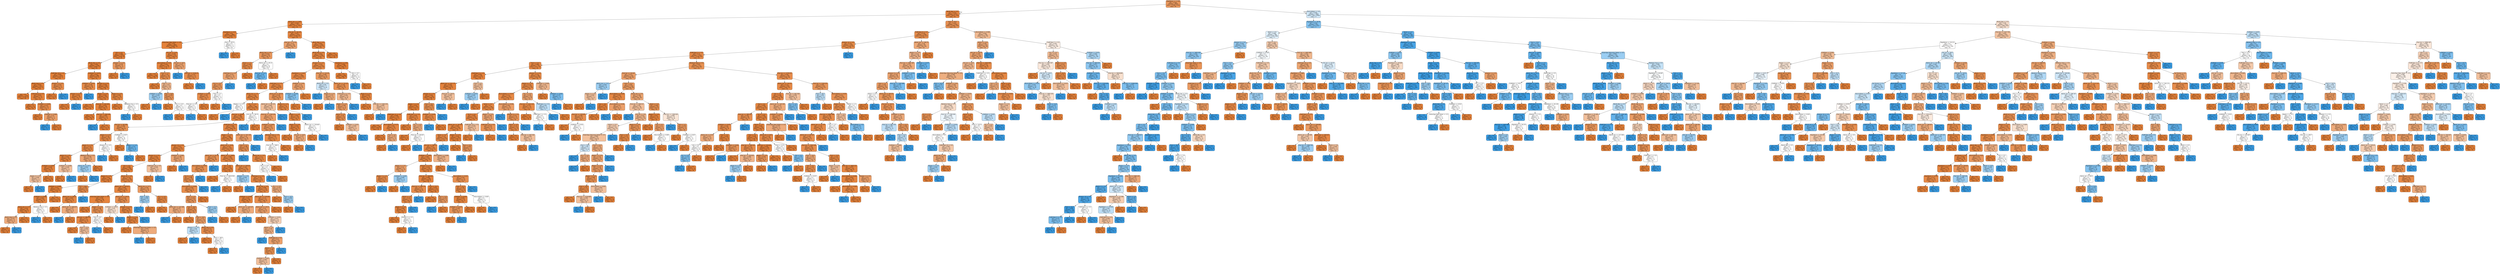 digraph Tree {
node [shape=box, style="filled, rounded", color="black", fontname=helvetica] ;
edge [fontname=helvetica] ;
0 [label="PageValues <= 1.109\ngini = 0.262\nsamples = 8622\nvalue = [7288, 1334]\nclass = N", fillcolor="#ea985d"] ;
1 [label="Month_Nov <= 0.5\ngini = 0.079\nsamples = 6753\nvalue = [6475, 278]\nclass = N", fillcolor="#e68642"] ;
0 -> 1 [labeldistance=2.5, labelangle=45, headlabel="True"] ;
2 [label="Admin_dur <= 1.667\ngini = 0.038\nsamples = 5217\nvalue = [5115, 102]\nclass = N", fillcolor="#e6843d"] ;
1 -> 2 ;
3 [label="PageValues <= 0.07\ngini = 0.01\nsamples = 2864\nvalue = [2849, 15]\nclass = N", fillcolor="#e5823a"] ;
2 -> 3 ;
4 [label="VisitorType_New_Visitor <= 0.5\ngini = 0.01\nsamples = 2862\nvalue = [2848, 14]\nclass = N", fillcolor="#e5823a"] ;
3 -> 4 ;
5 [label="Info <= 4.5\ngini = 0.006\nsamples = 2710\nvalue = [2702, 8]\nclass = N", fillcolor="#e5813a"] ;
4 -> 5 ;
6 [label="Month_Dec <= 0.5\ngini = 0.005\nsamples = 2704\nvalue = [2697, 7]\nclass = N", fillcolor="#e5813a"] ;
5 -> 6 ;
7 [label="TrafficType_20 <= 0.5\ngini = 0.002\nsamples = 2224\nvalue = [2222, 2]\nclass = N", fillcolor="#e58139"] ;
6 -> 7 ;
8 [label="Month_Aug <= 0.5\ngini = 0.001\nsamples = 2213\nvalue = [2212, 1]\nclass = N", fillcolor="#e58139"] ;
7 -> 8 ;
9 [label="gini = 0.0\nsamples = 2140\nvalue = [2140, 0]\nclass = N", fillcolor="#e58139"] ;
8 -> 9 ;
10 [label="TrafficType_4 <= 0.5\ngini = 0.027\nsamples = 73\nvalue = [72, 1]\nclass = N", fillcolor="#e5833c"] ;
8 -> 10 ;
11 [label="gini = 0.0\nsamples = 61\nvalue = [61, 0]\nclass = N", fillcolor="#e58139"] ;
10 -> 11 ;
12 [label="ExitRates <= 0.064\ngini = 0.153\nsamples = 12\nvalue = [11, 1]\nclass = N", fillcolor="#e78c4b"] ;
10 -> 12 ;
13 [label="gini = 0.0\nsamples = 7\nvalue = [7, 0]\nclass = N", fillcolor="#e58139"] ;
12 -> 13 ;
14 [label="ExitRates <= 0.084\ngini = 0.32\nsamples = 5\nvalue = [4, 1]\nclass = N", fillcolor="#eca06a"] ;
12 -> 14 ;
15 [label="gini = 0.0\nsamples = 1\nvalue = [0, 1]\nclass = Y", fillcolor="#399de5"] ;
14 -> 15 ;
16 [label="gini = 0.0\nsamples = 4\nvalue = [4, 0]\nclass = N", fillcolor="#e58139"] ;
14 -> 16 ;
17 [label="Browser_5 <= 0.5\ngini = 0.165\nsamples = 11\nvalue = [10, 1]\nclass = N", fillcolor="#e88e4d"] ;
7 -> 17 ;
18 [label="gini = 0.0\nsamples = 10\nvalue = [10, 0]\nclass = N", fillcolor="#e58139"] ;
17 -> 18 ;
19 [label="gini = 0.0\nsamples = 1\nvalue = [0, 1]\nclass = Y", fillcolor="#399de5"] ;
17 -> 19 ;
20 [label="ExitRates <= 0.015\ngini = 0.021\nsamples = 480\nvalue = [475, 5]\nclass = N", fillcolor="#e5823b"] ;
6 -> 20 ;
21 [label="ExitRates <= 0.015\ngini = 0.145\nsamples = 38\nvalue = [35, 3]\nclass = N", fillcolor="#e78c4a"] ;
20 -> 21 ;
22 [label="Browser_5 <= 0.5\ngini = 0.054\nsamples = 36\nvalue = [35, 1]\nclass = N", fillcolor="#e6853f"] ;
21 -> 22 ;
23 [label="gini = 0.0\nsamples = 35\nvalue = [35, 0]\nclass = N", fillcolor="#e58139"] ;
22 -> 23 ;
24 [label="gini = 0.0\nsamples = 1\nvalue = [0, 1]\nclass = Y", fillcolor="#399de5"] ;
22 -> 24 ;
25 [label="gini = 0.0\nsamples = 2\nvalue = [0, 2]\nclass = Y", fillcolor="#399de5"] ;
21 -> 25 ;
26 [label="Browser_4 <= 0.5\ngini = 0.009\nsamples = 442\nvalue = [440, 2]\nclass = N", fillcolor="#e5823a"] ;
20 -> 26 ;
27 [label="Region_3 <= 0.5\ngini = 0.005\nsamples = 422\nvalue = [421, 1]\nclass = N", fillcolor="#e58139"] ;
26 -> 27 ;
28 [label="gini = 0.0\nsamples = 337\nvalue = [337, 0]\nclass = N", fillcolor="#e58139"] ;
27 -> 28 ;
29 [label="Prod_dur <= 823.865\ngini = 0.023\nsamples = 85\nvalue = [84, 1]\nclass = N", fillcolor="#e5823b"] ;
27 -> 29 ;
30 [label="gini = 0.0\nsamples = 63\nvalue = [63, 0]\nclass = N", fillcolor="#e58139"] ;
29 -> 30 ;
31 [label="Prod_dur <= 858.599\ngini = 0.087\nsamples = 22\nvalue = [21, 1]\nclass = N", fillcolor="#e68742"] ;
29 -> 31 ;
32 [label="gini = 0.0\nsamples = 1\nvalue = [0, 1]\nclass = Y", fillcolor="#399de5"] ;
31 -> 32 ;
33 [label="gini = 0.0\nsamples = 21\nvalue = [21, 0]\nclass = N", fillcolor="#e58139"] ;
31 -> 33 ;
34 [label="Region_9 <= 0.5\ngini = 0.095\nsamples = 20\nvalue = [19, 1]\nclass = N", fillcolor="#e68843"] ;
26 -> 34 ;
35 [label="gini = 0.0\nsamples = 18\nvalue = [18, 0]\nclass = N", fillcolor="#e58139"] ;
34 -> 35 ;
36 [label="Weekend_True <= 0.5\ngini = 0.5\nsamples = 2\nvalue = [1, 1]\nclass = N", fillcolor="#ffffff"] ;
34 -> 36 ;
37 [label="gini = 0.0\nsamples = 1\nvalue = [0, 1]\nclass = Y", fillcolor="#399de5"] ;
36 -> 37 ;
38 [label="gini = 0.0\nsamples = 1\nvalue = [1, 0]\nclass = N", fillcolor="#e58139"] ;
36 -> 38 ;
39 [label="Browser_1 <= 0.5\ngini = 0.278\nsamples = 6\nvalue = [5, 1]\nclass = N", fillcolor="#ea9a61"] ;
5 -> 39 ;
40 [label="gini = 0.0\nsamples = 5\nvalue = [5, 0]\nclass = N", fillcolor="#e58139"] ;
39 -> 40 ;
41 [label="gini = 0.0\nsamples = 1\nvalue = [0, 1]\nclass = Y", fillcolor="#399de5"] ;
39 -> 41 ;
42 [label="Info_dur <= 12.0\ngini = 0.076\nsamples = 152\nvalue = [146, 6]\nclass = N", fillcolor="#e68641"] ;
4 -> 42 ;
43 [label="BounceRates <= 0.01\ngini = 0.043\nsamples = 138\nvalue = [135, 3]\nclass = N", fillcolor="#e6843d"] ;
42 -> 43 ;
44 [label="gini = 0.0\nsamples = 108\nvalue = [108, 0]\nclass = N", fillcolor="#e58139"] ;
43 -> 44 ;
45 [label="Prod <= 5.5\ngini = 0.18\nsamples = 30\nvalue = [27, 3]\nclass = N", fillcolor="#e88f4f"] ;
43 -> 45 ;
46 [label="gini = 0.0\nsamples = 20\nvalue = [20, 0]\nclass = N", fillcolor="#e58139"] ;
45 -> 46 ;
47 [label="Prod <= 7.5\ngini = 0.42\nsamples = 10\nvalue = [7, 3]\nclass = N", fillcolor="#f0b78e"] ;
45 -> 47 ;
48 [label="ExitRates <= 0.044\ngini = 0.444\nsamples = 3\nvalue = [1, 2]\nclass = Y", fillcolor="#9ccef2"] ;
47 -> 48 ;
49 [label="gini = 0.0\nsamples = 1\nvalue = [1, 0]\nclass = N", fillcolor="#e58139"] ;
48 -> 49 ;
50 [label="gini = 0.0\nsamples = 2\nvalue = [0, 2]\nclass = Y", fillcolor="#399de5"] ;
48 -> 50 ;
51 [label="Prod <= 19.0\ngini = 0.245\nsamples = 7\nvalue = [6, 1]\nclass = N", fillcolor="#e9965a"] ;
47 -> 51 ;
52 [label="gini = 0.0\nsamples = 5\nvalue = [5, 0]\nclass = N", fillcolor="#e58139"] ;
51 -> 52 ;
53 [label="OS_2 <= 0.5\ngini = 0.5\nsamples = 2\nvalue = [1, 1]\nclass = N", fillcolor="#ffffff"] ;
51 -> 53 ;
54 [label="gini = 0.0\nsamples = 1\nvalue = [0, 1]\nclass = Y", fillcolor="#399de5"] ;
53 -> 54 ;
55 [label="gini = 0.0\nsamples = 1\nvalue = [1, 0]\nclass = N", fillcolor="#e58139"] ;
53 -> 55 ;
56 [label="Info_dur <= 20.5\ngini = 0.337\nsamples = 14\nvalue = [11, 3]\nclass = N", fillcolor="#eca36f"] ;
42 -> 56 ;
57 [label="gini = 0.0\nsamples = 2\nvalue = [0, 2]\nclass = Y", fillcolor="#399de5"] ;
56 -> 57 ;
58 [label="Prod_dur <= 2136.25\ngini = 0.153\nsamples = 12\nvalue = [11, 1]\nclass = N", fillcolor="#e78c4b"] ;
56 -> 58 ;
59 [label="gini = 0.0\nsamples = 11\nvalue = [11, 0]\nclass = N", fillcolor="#e58139"] ;
58 -> 59 ;
60 [label="gini = 0.0\nsamples = 1\nvalue = [0, 1]\nclass = Y", fillcolor="#399de5"] ;
58 -> 60 ;
61 [label="Prod <= 107.0\ngini = 0.5\nsamples = 2\nvalue = [1, 1]\nclass = N", fillcolor="#ffffff"] ;
3 -> 61 ;
62 [label="gini = 0.0\nsamples = 1\nvalue = [0, 1]\nclass = Y", fillcolor="#399de5"] ;
61 -> 62 ;
63 [label="gini = 0.0\nsamples = 1\nvalue = [1, 0]\nclass = N", fillcolor="#e58139"] ;
61 -> 63 ;
64 [label="Prod_dur <= 20.125\ngini = 0.071\nsamples = 2353\nvalue = [2266, 87]\nclass = N", fillcolor="#e68641"] ;
2 -> 64 ;
65 [label="Prod_dur <= 17.55\ngini = 0.33\nsamples = 48\nvalue = [38, 10]\nclass = N", fillcolor="#eca26d"] ;
64 -> 65 ;
66 [label="Month_Sep <= 0.5\ngini = 0.263\nsamples = 45\nvalue = [38, 7]\nclass = N", fillcolor="#ea985d"] ;
65 -> 66 ;
67 [label="Admin <= 1.5\ngini = 0.149\nsamples = 37\nvalue = [34, 3]\nclass = N", fillcolor="#e78c4a"] ;
66 -> 67 ;
68 [label="TrafficType_8 <= 0.5\ngini = 0.337\nsamples = 14\nvalue = [11, 3]\nclass = N", fillcolor="#eca36f"] ;
67 -> 68 ;
69 [label="OS_4 <= 0.5\ngini = 0.26\nsamples = 13\nvalue = [11, 2]\nclass = N", fillcolor="#ea985d"] ;
68 -> 69 ;
70 [label="ExitRates <= 0.037\ngini = 0.165\nsamples = 11\nvalue = [10, 1]\nclass = N", fillcolor="#e88e4d"] ;
69 -> 70 ;
71 [label="Prod_dur <= 2.0\ngini = 0.5\nsamples = 2\nvalue = [1, 1]\nclass = N", fillcolor="#ffffff"] ;
70 -> 71 ;
72 [label="gini = 0.0\nsamples = 1\nvalue = [0, 1]\nclass = Y", fillcolor="#399de5"] ;
71 -> 72 ;
73 [label="gini = 0.0\nsamples = 1\nvalue = [1, 0]\nclass = N", fillcolor="#e58139"] ;
71 -> 73 ;
74 [label="gini = 0.0\nsamples = 9\nvalue = [9, 0]\nclass = N", fillcolor="#e58139"] ;
70 -> 74 ;
75 [label="Prod <= 1.5\ngini = 0.5\nsamples = 2\nvalue = [1, 1]\nclass = N", fillcolor="#ffffff"] ;
69 -> 75 ;
76 [label="gini = 0.0\nsamples = 1\nvalue = [1, 0]\nclass = N", fillcolor="#e58139"] ;
75 -> 76 ;
77 [label="gini = 0.0\nsamples = 1\nvalue = [0, 1]\nclass = Y", fillcolor="#399de5"] ;
75 -> 77 ;
78 [label="gini = 0.0\nsamples = 1\nvalue = [0, 1]\nclass = Y", fillcolor="#399de5"] ;
68 -> 78 ;
79 [label="gini = 0.0\nsamples = 23\nvalue = [23, 0]\nclass = N", fillcolor="#e58139"] ;
67 -> 79 ;
80 [label="Admin_dur <= 45.15\ngini = 0.5\nsamples = 8\nvalue = [4, 4]\nclass = N", fillcolor="#ffffff"] ;
66 -> 80 ;
81 [label="Prod_dur <= 12.3\ngini = 0.32\nsamples = 5\nvalue = [1, 4]\nclass = Y", fillcolor="#6ab6ec"] ;
80 -> 81 ;
82 [label="gini = 0.0\nsamples = 4\nvalue = [0, 4]\nclass = Y", fillcolor="#399de5"] ;
81 -> 82 ;
83 [label="gini = 0.0\nsamples = 1\nvalue = [1, 0]\nclass = N", fillcolor="#e58139"] ;
81 -> 83 ;
84 [label="gini = 0.0\nsamples = 3\nvalue = [3, 0]\nclass = N", fillcolor="#e58139"] ;
80 -> 84 ;
85 [label="gini = 0.0\nsamples = 3\nvalue = [0, 3]\nclass = Y", fillcolor="#399de5"] ;
65 -> 85 ;
86 [label="Month_May <= 0.5\ngini = 0.065\nsamples = 2305\nvalue = [2228, 77]\nclass = N", fillcolor="#e68540"] ;
64 -> 86 ;
87 [label="Month_Mar <= 0.5\ngini = 0.092\nsamples = 1595\nvalue = [1518, 77]\nclass = N", fillcolor="#e68743"] ;
86 -> 87 ;
88 [label="Browser_4 <= 0.5\ngini = 0.125\nsamples = 1133\nvalue = [1057, 76]\nclass = N", fillcolor="#e78a47"] ;
87 -> 88 ;
89 [label="PageValues <= 0.047\ngini = 0.116\nsamples = 1080\nvalue = [1013, 67]\nclass = N", fillcolor="#e78946"] ;
88 -> 89 ;
90 [label="TrafficType_5 <= 0.5\ngini = 0.111\nsamples = 1056\nvalue = [994, 62]\nclass = N", fillcolor="#e78945"] ;
89 -> 90 ;
91 [label="Admin_dur <= 2.5\ngini = 0.101\nsamples = 991\nvalue = [938, 53]\nclass = N", fillcolor="#e68844"] ;
90 -> 91 ;
92 [label="Region_1 <= 0.5\ngini = 0.5\nsamples = 2\nvalue = [1, 1]\nclass = N", fillcolor="#ffffff"] ;
91 -> 92 ;
93 [label="gini = 0.0\nsamples = 1\nvalue = [1, 0]\nclass = N", fillcolor="#e58139"] ;
92 -> 93 ;
94 [label="gini = 0.0\nsamples = 1\nvalue = [0, 1]\nclass = Y", fillcolor="#399de5"] ;
92 -> 94 ;
95 [label="OS_7 <= 0.5\ngini = 0.1\nsamples = 989\nvalue = [937, 52]\nclass = N", fillcolor="#e68844"] ;
91 -> 95 ;
96 [label="Prod_dur <= 94.85\ngini = 0.098\nsamples = 987\nvalue = [936, 51]\nclass = N", fillcolor="#e68844"] ;
95 -> 96 ;
97 [label="Prod_dur <= 85.208\ngini = 0.206\nsamples = 77\nvalue = [68, 9]\nclass = N", fillcolor="#e89253"] ;
96 -> 97 ;
98 [label="Region_5 <= 0.5\ngini = 0.134\nsamples = 69\nvalue = [64, 5]\nclass = N", fillcolor="#e78b48"] ;
97 -> 98 ;
99 [label="Region_9 <= 0.5\ngini = 0.112\nsamples = 67\nvalue = [63, 4]\nclass = N", fillcolor="#e78946"] ;
98 -> 99 ;
100 [label="Region_8 <= 0.5\ngini = 0.067\nsamples = 58\nvalue = [56, 2]\nclass = N", fillcolor="#e68640"] ;
99 -> 100 ;
101 [label="ExitRates <= 0.007\ngini = 0.036\nsamples = 55\nvalue = [54, 1]\nclass = N", fillcolor="#e5833d"] ;
100 -> 101 ;
102 [label="Region_2 <= 0.5\ngini = 0.444\nsamples = 3\nvalue = [2, 1]\nclass = N", fillcolor="#f2c09c"] ;
101 -> 102 ;
103 [label="gini = 0.0\nsamples = 2\nvalue = [2, 0]\nclass = N", fillcolor="#e58139"] ;
102 -> 103 ;
104 [label="gini = 0.0\nsamples = 1\nvalue = [0, 1]\nclass = Y", fillcolor="#399de5"] ;
102 -> 104 ;
105 [label="gini = 0.0\nsamples = 52\nvalue = [52, 0]\nclass = N", fillcolor="#e58139"] ;
101 -> 105 ;
106 [label="ExitRates <= 0.028\ngini = 0.444\nsamples = 3\nvalue = [2, 1]\nclass = N", fillcolor="#f2c09c"] ;
100 -> 106 ;
107 [label="gini = 0.0\nsamples = 2\nvalue = [2, 0]\nclass = N", fillcolor="#e58139"] ;
106 -> 107 ;
108 [label="gini = 0.0\nsamples = 1\nvalue = [0, 1]\nclass = Y", fillcolor="#399de5"] ;
106 -> 108 ;
109 [label="Weekend_False <= 0.5\ngini = 0.346\nsamples = 9\nvalue = [7, 2]\nclass = N", fillcolor="#eca572"] ;
99 -> 109 ;
110 [label="Admin_dur <= 43.5\ngini = 0.444\nsamples = 3\nvalue = [1, 2]\nclass = Y", fillcolor="#9ccef2"] ;
109 -> 110 ;
111 [label="gini = 0.0\nsamples = 1\nvalue = [1, 0]\nclass = N", fillcolor="#e58139"] ;
110 -> 111 ;
112 [label="gini = 0.0\nsamples = 2\nvalue = [0, 2]\nclass = Y", fillcolor="#399de5"] ;
110 -> 112 ;
113 [label="gini = 0.0\nsamples = 6\nvalue = [6, 0]\nclass = N", fillcolor="#e58139"] ;
109 -> 113 ;
114 [label="Browser_2 <= 0.5\ngini = 0.5\nsamples = 2\nvalue = [1, 1]\nclass = N", fillcolor="#ffffff"] ;
98 -> 114 ;
115 [label="gini = 0.0\nsamples = 1\nvalue = [0, 1]\nclass = Y", fillcolor="#399de5"] ;
114 -> 115 ;
116 [label="gini = 0.0\nsamples = 1\nvalue = [1, 0]\nclass = N", fillcolor="#e58139"] ;
114 -> 116 ;
117 [label="ExitRates <= 0.027\ngini = 0.5\nsamples = 8\nvalue = [4, 4]\nclass = N", fillcolor="#ffffff"] ;
97 -> 117 ;
118 [label="gini = 0.0\nsamples = 3\nvalue = [3, 0]\nclass = N", fillcolor="#e58139"] ;
117 -> 118 ;
119 [label="Region_1 <= 0.5\ngini = 0.32\nsamples = 5\nvalue = [1, 4]\nclass = Y", fillcolor="#6ab6ec"] ;
117 -> 119 ;
120 [label="gini = 0.0\nsamples = 4\nvalue = [0, 4]\nclass = Y", fillcolor="#399de5"] ;
119 -> 120 ;
121 [label="gini = 0.0\nsamples = 1\nvalue = [1, 0]\nclass = N", fillcolor="#e58139"] ;
119 -> 121 ;
122 [label="TrafficType_6 <= 0.5\ngini = 0.088\nsamples = 910\nvalue = [868, 42]\nclass = N", fillcolor="#e68743"] ;
96 -> 122 ;
123 [label="Region_1 <= 0.5\ngini = 0.082\nsamples = 890\nvalue = [852, 38]\nclass = N", fillcolor="#e68742"] ;
122 -> 123 ;
124 [label="Browser_10 <= 0.5\ngini = 0.057\nsamples = 576\nvalue = [559, 17]\nclass = N", fillcolor="#e6853f"] ;
123 -> 124 ;
125 [label="Browser_6 <= 0.5\ngini = 0.052\nsamples = 567\nvalue = [552, 15]\nclass = N", fillcolor="#e6843e"] ;
124 -> 125 ;
126 [label="Info <= 0.5\ngini = 0.048\nsamples = 564\nvalue = [550, 14]\nclass = N", fillcolor="#e6843e"] ;
125 -> 126 ;
127 [label="Region_8 <= 0.5\ngini = 0.02\nsamples = 399\nvalue = [395, 4]\nclass = N", fillcolor="#e5823b"] ;
126 -> 127 ;
128 [label="ExitRates <= 0.008\ngini = 0.011\nsamples = 376\nvalue = [374, 2]\nclass = N", fillcolor="#e5823a"] ;
127 -> 128 ;
129 [label="ExitRates <= 0.008\ngini = 0.061\nsamples = 63\nvalue = [61, 2]\nclass = N", fillcolor="#e6853f"] ;
128 -> 129 ;
130 [label="Admin_dur <= 17.2\ngini = 0.032\nsamples = 61\nvalue = [60, 1]\nclass = N", fillcolor="#e5833c"] ;
129 -> 130 ;
131 [label="Month_Aug <= 0.5\ngini = 0.375\nsamples = 4\nvalue = [3, 1]\nclass = N", fillcolor="#eeab7b"] ;
130 -> 131 ;
132 [label="gini = 0.0\nsamples = 3\nvalue = [3, 0]\nclass = N", fillcolor="#e58139"] ;
131 -> 132 ;
133 [label="gini = 0.0\nsamples = 1\nvalue = [0, 1]\nclass = Y", fillcolor="#399de5"] ;
131 -> 133 ;
134 [label="gini = 0.0\nsamples = 57\nvalue = [57, 0]\nclass = N", fillcolor="#e58139"] ;
130 -> 134 ;
135 [label="Weekend_True <= 0.5\ngini = 0.5\nsamples = 2\nvalue = [1, 1]\nclass = N", fillcolor="#ffffff"] ;
129 -> 135 ;
136 [label="gini = 0.0\nsamples = 1\nvalue = [0, 1]\nclass = Y", fillcolor="#399de5"] ;
135 -> 136 ;
137 [label="gini = 0.0\nsamples = 1\nvalue = [1, 0]\nclass = N", fillcolor="#e58139"] ;
135 -> 137 ;
138 [label="gini = 0.0\nsamples = 313\nvalue = [313, 0]\nclass = N", fillcolor="#e58139"] ;
128 -> 138 ;
139 [label="Prod <= 86.0\ngini = 0.159\nsamples = 23\nvalue = [21, 2]\nclass = N", fillcolor="#e78d4c"] ;
127 -> 139 ;
140 [label="Admin_dur <= 162.0\ngini = 0.087\nsamples = 22\nvalue = [21, 1]\nclass = N", fillcolor="#e68742"] ;
139 -> 140 ;
141 [label="gini = 0.0\nsamples = 18\nvalue = [18, 0]\nclass = N", fillcolor="#e58139"] ;
140 -> 141 ;
142 [label="Admin_dur <= 206.875\ngini = 0.375\nsamples = 4\nvalue = [3, 1]\nclass = N", fillcolor="#eeab7b"] ;
140 -> 142 ;
143 [label="gini = 0.0\nsamples = 1\nvalue = [0, 1]\nclass = Y", fillcolor="#399de5"] ;
142 -> 143 ;
144 [label="gini = 0.0\nsamples = 3\nvalue = [3, 0]\nclass = N", fillcolor="#e58139"] ;
142 -> 144 ;
145 [label="gini = 0.0\nsamples = 1\nvalue = [0, 1]\nclass = Y", fillcolor="#399de5"] ;
139 -> 145 ;
146 [label="Month_Jul <= 0.5\ngini = 0.114\nsamples = 165\nvalue = [155, 10]\nclass = N", fillcolor="#e78946"] ;
126 -> 146 ;
147 [label="Admin_dur <= 193.617\ngini = 0.091\nsamples = 147\nvalue = [140, 7]\nclass = N", fillcolor="#e68743"] ;
146 -> 147 ;
148 [label="VisitorType_New_Visitor <= 0.5\ngini = 0.04\nsamples = 98\nvalue = [96, 2]\nclass = N", fillcolor="#e6843d"] ;
147 -> 148 ;
149 [label="gini = 0.0\nsamples = 80\nvalue = [80, 0]\nclass = N", fillcolor="#e58139"] ;
148 -> 149 ;
150 [label="Region_5 <= 0.5\ngini = 0.198\nsamples = 18\nvalue = [16, 2]\nclass = N", fillcolor="#e89152"] ;
148 -> 150 ;
151 [label="Info_dur <= 146.575\ngini = 0.117\nsamples = 16\nvalue = [15, 1]\nclass = N", fillcolor="#e78946"] ;
150 -> 151 ;
152 [label="gini = 0.0\nsamples = 13\nvalue = [13, 0]\nclass = N", fillcolor="#e58139"] ;
151 -> 152 ;
153 [label="Prod <= 27.0\ngini = 0.444\nsamples = 3\nvalue = [2, 1]\nclass = N", fillcolor="#f2c09c"] ;
151 -> 153 ;
154 [label="gini = 0.0\nsamples = 1\nvalue = [0, 1]\nclass = Y", fillcolor="#399de5"] ;
153 -> 154 ;
155 [label="gini = 0.0\nsamples = 2\nvalue = [2, 0]\nclass = N", fillcolor="#e58139"] ;
153 -> 155 ;
156 [label="Prod <= 9.0\ngini = 0.5\nsamples = 2\nvalue = [1, 1]\nclass = N", fillcolor="#ffffff"] ;
150 -> 156 ;
157 [label="gini = 0.0\nsamples = 1\nvalue = [0, 1]\nclass = Y", fillcolor="#399de5"] ;
156 -> 157 ;
158 [label="gini = 0.0\nsamples = 1\nvalue = [1, 0]\nclass = N", fillcolor="#e58139"] ;
156 -> 158 ;
159 [label="Admin_dur <= 243.0\ngini = 0.183\nsamples = 49\nvalue = [44, 5]\nclass = N", fillcolor="#e88f50"] ;
147 -> 159 ;
160 [label="ExitRates <= 0.023\ngini = 0.49\nsamples = 7\nvalue = [4, 3]\nclass = N", fillcolor="#f8e0ce"] ;
159 -> 160 ;
161 [label="gini = 0.0\nsamples = 4\nvalue = [4, 0]\nclass = N", fillcolor="#e58139"] ;
160 -> 161 ;
162 [label="gini = 0.0\nsamples = 3\nvalue = [0, 3]\nclass = Y", fillcolor="#399de5"] ;
160 -> 162 ;
163 [label="Browser_5 <= 0.5\ngini = 0.091\nsamples = 42\nvalue = [40, 2]\nclass = N", fillcolor="#e68743"] ;
159 -> 163 ;
164 [label="Region_2 <= 0.5\ngini = 0.048\nsamples = 41\nvalue = [40, 1]\nclass = N", fillcolor="#e6843e"] ;
163 -> 164 ;
165 [label="gini = 0.0\nsamples = 37\nvalue = [37, 0]\nclass = N", fillcolor="#e58139"] ;
164 -> 165 ;
166 [label="VisitorType_Returning_Visitor <= 0.5\ngini = 0.375\nsamples = 4\nvalue = [3, 1]\nclass = N", fillcolor="#eeab7b"] ;
164 -> 166 ;
167 [label="gini = 0.0\nsamples = 1\nvalue = [0, 1]\nclass = Y", fillcolor="#399de5"] ;
166 -> 167 ;
168 [label="gini = 0.0\nsamples = 3\nvalue = [3, 0]\nclass = N", fillcolor="#e58139"] ;
166 -> 168 ;
169 [label="gini = 0.0\nsamples = 1\nvalue = [0, 1]\nclass = Y", fillcolor="#399de5"] ;
163 -> 169 ;
170 [label="Admin_dur <= 27.5\ngini = 0.278\nsamples = 18\nvalue = [15, 3]\nclass = N", fillcolor="#ea9a61"] ;
146 -> 170 ;
171 [label="Prod <= 36.5\ngini = 0.444\nsamples = 3\nvalue = [1, 2]\nclass = Y", fillcolor="#9ccef2"] ;
170 -> 171 ;
172 [label="gini = 0.0\nsamples = 2\nvalue = [0, 2]\nclass = Y", fillcolor="#399de5"] ;
171 -> 172 ;
173 [label="gini = 0.0\nsamples = 1\nvalue = [1, 0]\nclass = N", fillcolor="#e58139"] ;
171 -> 173 ;
174 [label="OS_3 <= 0.5\ngini = 0.124\nsamples = 15\nvalue = [14, 1]\nclass = N", fillcolor="#e78a47"] ;
170 -> 174 ;
175 [label="gini = 0.0\nsamples = 11\nvalue = [11, 0]\nclass = N", fillcolor="#e58139"] ;
174 -> 175 ;
176 [label="Admin_dur <= 112.186\ngini = 0.375\nsamples = 4\nvalue = [3, 1]\nclass = N", fillcolor="#eeab7b"] ;
174 -> 176 ;
177 [label="gini = 0.0\nsamples = 1\nvalue = [0, 1]\nclass = Y", fillcolor="#399de5"] ;
176 -> 177 ;
178 [label="gini = 0.0\nsamples = 3\nvalue = [3, 0]\nclass = N", fillcolor="#e58139"] ;
176 -> 178 ;
179 [label="TrafficType_20 <= 0.5\ngini = 0.444\nsamples = 3\nvalue = [2, 1]\nclass = N", fillcolor="#f2c09c"] ;
125 -> 179 ;
180 [label="gini = 0.0\nsamples = 2\nvalue = [2, 0]\nclass = N", fillcolor="#e58139"] ;
179 -> 180 ;
181 [label="gini = 0.0\nsamples = 1\nvalue = [0, 1]\nclass = Y", fillcolor="#399de5"] ;
179 -> 181 ;
182 [label="ExitRates <= 0.041\ngini = 0.346\nsamples = 9\nvalue = [7, 2]\nclass = N", fillcolor="#eca572"] ;
124 -> 182 ;
183 [label="gini = 0.0\nsamples = 7\nvalue = [7, 0]\nclass = N", fillcolor="#e58139"] ;
182 -> 183 ;
184 [label="gini = 0.0\nsamples = 2\nvalue = [0, 2]\nclass = Y", fillcolor="#399de5"] ;
182 -> 184 ;
185 [label="Admin_dur <= 42.8\ngini = 0.125\nsamples = 314\nvalue = [293, 21]\nclass = N", fillcolor="#e78a47"] ;
123 -> 185 ;
186 [label="Admin_dur <= 42.15\ngini = 0.224\nsamples = 78\nvalue = [68, 10]\nclass = N", fillcolor="#e99456"] ;
185 -> 186 ;
187 [label="BounceRates <= 0.056\ngini = 0.206\nsamples = 77\nvalue = [68, 9]\nclass = N", fillcolor="#e89253"] ;
186 -> 187 ;
188 [label="OS_8 <= 0.5\ngini = 0.188\nsamples = 76\nvalue = [68, 8]\nclass = N", fillcolor="#e89050"] ;
187 -> 188 ;
189 [label="BounceRates <= 0.002\ngini = 0.169\nsamples = 75\nvalue = [68, 7]\nclass = N", fillcolor="#e88e4d"] ;
188 -> 189 ;
190 [label="Admin <= 3.5\ngini = 0.254\nsamples = 47\nvalue = [40, 7]\nclass = N", fillcolor="#ea975c"] ;
189 -> 190 ;
191 [label="Prod <= 16.5\ngini = 0.201\nsamples = 44\nvalue = [39, 5]\nclass = N", fillcolor="#e89152"] ;
190 -> 191 ;
192 [label="gini = 0.0\nsamples = 18\nvalue = [18, 0]\nclass = N", fillcolor="#e58139"] ;
191 -> 192 ;
193 [label="Prod <= 18.5\ngini = 0.311\nsamples = 26\nvalue = [21, 5]\nclass = N", fillcolor="#eb9f68"] ;
191 -> 193 ;
194 [label="Browser_2 <= 0.5\ngini = 0.48\nsamples = 5\nvalue = [2, 3]\nclass = Y", fillcolor="#bddef6"] ;
193 -> 194 ;
195 [label="gini = 0.0\nsamples = 2\nvalue = [2, 0]\nclass = N", fillcolor="#e58139"] ;
194 -> 195 ;
196 [label="gini = 0.0\nsamples = 3\nvalue = [0, 3]\nclass = Y", fillcolor="#399de5"] ;
194 -> 196 ;
197 [label="Month_Sep <= 0.5\ngini = 0.172\nsamples = 21\nvalue = [19, 2]\nclass = N", fillcolor="#e88e4e"] ;
193 -> 197 ;
198 [label="gini = 0.0\nsamples = 17\nvalue = [17, 0]\nclass = N", fillcolor="#e58139"] ;
197 -> 198 ;
199 [label="Prod <= 38.0\ngini = 0.5\nsamples = 4\nvalue = [2, 2]\nclass = N", fillcolor="#ffffff"] ;
197 -> 199 ;
200 [label="gini = 0.0\nsamples = 2\nvalue = [2, 0]\nclass = N", fillcolor="#e58139"] ;
199 -> 200 ;
201 [label="gini = 0.0\nsamples = 2\nvalue = [0, 2]\nclass = Y", fillcolor="#399de5"] ;
199 -> 201 ;
202 [label="Prod <= 17.5\ngini = 0.444\nsamples = 3\nvalue = [1, 2]\nclass = Y", fillcolor="#9ccef2"] ;
190 -> 202 ;
203 [label="gini = 0.0\nsamples = 2\nvalue = [0, 2]\nclass = Y", fillcolor="#399de5"] ;
202 -> 203 ;
204 [label="gini = 0.0\nsamples = 1\nvalue = [1, 0]\nclass = N", fillcolor="#e58139"] ;
202 -> 204 ;
205 [label="gini = 0.0\nsamples = 28\nvalue = [28, 0]\nclass = N", fillcolor="#e58139"] ;
189 -> 205 ;
206 [label="gini = 0.0\nsamples = 1\nvalue = [0, 1]\nclass = Y", fillcolor="#399de5"] ;
188 -> 206 ;
207 [label="gini = 0.0\nsamples = 1\nvalue = [0, 1]\nclass = Y", fillcolor="#399de5"] ;
187 -> 207 ;
208 [label="gini = 0.0\nsamples = 1\nvalue = [0, 1]\nclass = Y", fillcolor="#399de5"] ;
186 -> 208 ;
209 [label="Admin_dur <= 108.9\ngini = 0.089\nsamples = 236\nvalue = [225, 11]\nclass = N", fillcolor="#e68743"] ;
185 -> 209 ;
210 [label="Info <= 8.0\ngini = 0.019\nsamples = 106\nvalue = [105, 1]\nclass = N", fillcolor="#e5823b"] ;
209 -> 210 ;
211 [label="gini = 0.0\nsamples = 104\nvalue = [104, 0]\nclass = N", fillcolor="#e58139"] ;
210 -> 211 ;
212 [label="Prod_dur <= 8039.958\ngini = 0.5\nsamples = 2\nvalue = [1, 1]\nclass = N", fillcolor="#ffffff"] ;
210 -> 212 ;
213 [label="gini = 0.0\nsamples = 1\nvalue = [0, 1]\nclass = Y", fillcolor="#399de5"] ;
212 -> 213 ;
214 [label="gini = 0.0\nsamples = 1\nvalue = [1, 0]\nclass = N", fillcolor="#e58139"] ;
212 -> 214 ;
215 [label="Admin_dur <= 109.65\ngini = 0.142\nsamples = 130\nvalue = [120, 10]\nclass = N", fillcolor="#e78c49"] ;
209 -> 215 ;
216 [label="Browser_2 <= 0.5\ngini = 0.444\nsamples = 3\nvalue = [1, 2]\nclass = Y", fillcolor="#9ccef2"] ;
215 -> 216 ;
217 [label="gini = 0.0\nsamples = 1\nvalue = [1, 0]\nclass = N", fillcolor="#e58139"] ;
216 -> 217 ;
218 [label="gini = 0.0\nsamples = 2\nvalue = [0, 2]\nclass = Y", fillcolor="#399de5"] ;
216 -> 218 ;
219 [label="TrafficType_4 <= 0.5\ngini = 0.118\nsamples = 127\nvalue = [119, 8]\nclass = N", fillcolor="#e78946"] ;
215 -> 219 ;
220 [label="Month_Dec <= 0.5\ngini = 0.096\nsamples = 119\nvalue = [113, 6]\nclass = N", fillcolor="#e68844"] ;
219 -> 220 ;
221 [label="ExitRates <= 0.064\ngini = 0.03\nsamples = 66\nvalue = [65, 1]\nclass = N", fillcolor="#e5833c"] ;
220 -> 221 ;
222 [label="gini = 0.0\nsamples = 62\nvalue = [62, 0]\nclass = N", fillcolor="#e58139"] ;
221 -> 222 ;
223 [label="Admin_dur <= 224.107\ngini = 0.375\nsamples = 4\nvalue = [3, 1]\nclass = N", fillcolor="#eeab7b"] ;
221 -> 223 ;
224 [label="gini = 0.0\nsamples = 3\nvalue = [3, 0]\nclass = N", fillcolor="#e58139"] ;
223 -> 224 ;
225 [label="gini = 0.0\nsamples = 1\nvalue = [0, 1]\nclass = Y", fillcolor="#399de5"] ;
223 -> 225 ;
226 [label="Admin_dur <= 176.083\ngini = 0.171\nsamples = 53\nvalue = [48, 5]\nclass = N", fillcolor="#e88e4e"] ;
220 -> 226 ;
227 [label="Admin_dur <= 143.2\ngini = 0.32\nsamples = 25\nvalue = [20, 5]\nclass = N", fillcolor="#eca06a"] ;
226 -> 227 ;
228 [label="gini = 0.0\nsamples = 12\nvalue = [12, 0]\nclass = N", fillcolor="#e58139"] ;
227 -> 228 ;
229 [label="ExitRates <= 0.031\ngini = 0.473\nsamples = 13\nvalue = [8, 5]\nclass = N", fillcolor="#f5d0b5"] ;
227 -> 229 ;
230 [label="Admin <= 2.5\ngini = 0.397\nsamples = 11\nvalue = [8, 3]\nclass = N", fillcolor="#efb083"] ;
229 -> 230 ;
231 [label="gini = 0.0\nsamples = 1\nvalue = [0, 1]\nclass = Y", fillcolor="#399de5"] ;
230 -> 231 ;
232 [label="TrafficType_8 <= 0.5\ngini = 0.32\nsamples = 10\nvalue = [8, 2]\nclass = N", fillcolor="#eca06a"] ;
230 -> 232 ;
233 [label="Admin <= 4.5\ngini = 0.198\nsamples = 9\nvalue = [8, 1]\nclass = N", fillcolor="#e89152"] ;
232 -> 233 ;
234 [label="ExitRates <= 0.017\ngini = 0.444\nsamples = 3\nvalue = [2, 1]\nclass = N", fillcolor="#f2c09c"] ;
233 -> 234 ;
235 [label="gini = 0.0\nsamples = 2\nvalue = [2, 0]\nclass = N", fillcolor="#e58139"] ;
234 -> 235 ;
236 [label="gini = 0.0\nsamples = 1\nvalue = [0, 1]\nclass = Y", fillcolor="#399de5"] ;
234 -> 236 ;
237 [label="gini = 0.0\nsamples = 6\nvalue = [6, 0]\nclass = N", fillcolor="#e58139"] ;
233 -> 237 ;
238 [label="gini = 0.0\nsamples = 1\nvalue = [0, 1]\nclass = Y", fillcolor="#399de5"] ;
232 -> 238 ;
239 [label="gini = 0.0\nsamples = 2\nvalue = [0, 2]\nclass = Y", fillcolor="#399de5"] ;
229 -> 239 ;
240 [label="gini = 0.0\nsamples = 28\nvalue = [28, 0]\nclass = N", fillcolor="#e58139"] ;
226 -> 240 ;
241 [label="OS_1 <= 0.5\ngini = 0.375\nsamples = 8\nvalue = [6, 2]\nclass = N", fillcolor="#eeab7b"] ;
219 -> 241 ;
242 [label="gini = 0.0\nsamples = 5\nvalue = [5, 0]\nclass = N", fillcolor="#e58139"] ;
241 -> 242 ;
243 [label="Prod <= 14.5\ngini = 0.444\nsamples = 3\nvalue = [1, 2]\nclass = Y", fillcolor="#9ccef2"] ;
241 -> 243 ;
244 [label="gini = 0.0\nsamples = 1\nvalue = [1, 0]\nclass = N", fillcolor="#e58139"] ;
243 -> 244 ;
245 [label="gini = 0.0\nsamples = 2\nvalue = [0, 2]\nclass = Y", fillcolor="#399de5"] ;
243 -> 245 ;
246 [label="Admin_dur <= 351.325\ngini = 0.32\nsamples = 20\nvalue = [16, 4]\nclass = N", fillcolor="#eca06a"] ;
122 -> 246 ;
247 [label="Prod <= 5.5\ngini = 0.198\nsamples = 18\nvalue = [16, 2]\nclass = N", fillcolor="#e89152"] ;
246 -> 247 ;
248 [label="gini = 0.0\nsamples = 1\nvalue = [0, 1]\nclass = Y", fillcolor="#399de5"] ;
247 -> 248 ;
249 [label="Admin_dur <= 15.1\ngini = 0.111\nsamples = 17\nvalue = [16, 1]\nclass = N", fillcolor="#e78945"] ;
247 -> 249 ;
250 [label="OS_3 <= 0.5\ngini = 0.5\nsamples = 2\nvalue = [1, 1]\nclass = N", fillcolor="#ffffff"] ;
249 -> 250 ;
251 [label="gini = 0.0\nsamples = 1\nvalue = [0, 1]\nclass = Y", fillcolor="#399de5"] ;
250 -> 251 ;
252 [label="gini = 0.0\nsamples = 1\nvalue = [1, 0]\nclass = N", fillcolor="#e58139"] ;
250 -> 252 ;
253 [label="gini = 0.0\nsamples = 15\nvalue = [15, 0]\nclass = N", fillcolor="#e58139"] ;
249 -> 253 ;
254 [label="gini = 0.0\nsamples = 2\nvalue = [0, 2]\nclass = Y", fillcolor="#399de5"] ;
246 -> 254 ;
255 [label="Info_dur <= 48.35\ngini = 0.5\nsamples = 2\nvalue = [1, 1]\nclass = N", fillcolor="#ffffff"] ;
95 -> 255 ;
256 [label="gini = 0.0\nsamples = 1\nvalue = [0, 1]\nclass = Y", fillcolor="#399de5"] ;
255 -> 256 ;
257 [label="gini = 0.0\nsamples = 1\nvalue = [1, 0]\nclass = N", fillcolor="#e58139"] ;
255 -> 257 ;
258 [label="Admin_dur <= 49.39\ngini = 0.239\nsamples = 65\nvalue = [56, 9]\nclass = N", fillcolor="#e99559"] ;
90 -> 258 ;
259 [label="Admin_dur <= 42.333\ngini = 0.444\nsamples = 18\nvalue = [12, 6]\nclass = N", fillcolor="#f2c09c"] ;
258 -> 259 ;
260 [label="Prod_dur <= 1744.558\ngini = 0.32\nsamples = 15\nvalue = [12, 3]\nclass = N", fillcolor="#eca06a"] ;
259 -> 260 ;
261 [label="ExitRates <= 0.007\ngini = 0.245\nsamples = 14\nvalue = [12, 2]\nclass = N", fillcolor="#e9965a"] ;
260 -> 261 ;
262 [label="gini = 0.0\nsamples = 1\nvalue = [0, 1]\nclass = Y", fillcolor="#399de5"] ;
261 -> 262 ;
263 [label="Weekend_False <= 0.5\ngini = 0.142\nsamples = 13\nvalue = [12, 1]\nclass = N", fillcolor="#e78c49"] ;
261 -> 263 ;
264 [label="Prod_dur <= 348.2\ngini = 0.5\nsamples = 2\nvalue = [1, 1]\nclass = N", fillcolor="#ffffff"] ;
263 -> 264 ;
265 [label="gini = 0.0\nsamples = 1\nvalue = [1, 0]\nclass = N", fillcolor="#e58139"] ;
264 -> 265 ;
266 [label="gini = 0.0\nsamples = 1\nvalue = [0, 1]\nclass = Y", fillcolor="#399de5"] ;
264 -> 266 ;
267 [label="gini = 0.0\nsamples = 11\nvalue = [11, 0]\nclass = N", fillcolor="#e58139"] ;
263 -> 267 ;
268 [label="gini = 0.0\nsamples = 1\nvalue = [0, 1]\nclass = Y", fillcolor="#399de5"] ;
260 -> 268 ;
269 [label="gini = 0.0\nsamples = 3\nvalue = [0, 3]\nclass = Y", fillcolor="#399de5"] ;
259 -> 269 ;
270 [label="Region_8 <= 0.5\ngini = 0.12\nsamples = 47\nvalue = [44, 3]\nclass = N", fillcolor="#e78a46"] ;
258 -> 270 ;
271 [label="Region_5 <= 0.5\ngini = 0.083\nsamples = 46\nvalue = [44, 2]\nclass = N", fillcolor="#e68742"] ;
270 -> 271 ;
272 [label="Region_4 <= 0.5\ngini = 0.044\nsamples = 44\nvalue = [43, 1]\nclass = N", fillcolor="#e6843e"] ;
271 -> 272 ;
273 [label="gini = 0.0\nsamples = 40\nvalue = [40, 0]\nclass = N", fillcolor="#e58139"] ;
272 -> 273 ;
274 [label="Info_dur <= 56.4\ngini = 0.375\nsamples = 4\nvalue = [3, 1]\nclass = N", fillcolor="#eeab7b"] ;
272 -> 274 ;
275 [label="gini = 0.0\nsamples = 3\nvalue = [3, 0]\nclass = N", fillcolor="#e58139"] ;
274 -> 275 ;
276 [label="gini = 0.0\nsamples = 1\nvalue = [0, 1]\nclass = Y", fillcolor="#399de5"] ;
274 -> 276 ;
277 [label="Admin_dur <= 178.467\ngini = 0.5\nsamples = 2\nvalue = [1, 1]\nclass = N", fillcolor="#ffffff"] ;
271 -> 277 ;
278 [label="gini = 0.0\nsamples = 1\nvalue = [1, 0]\nclass = N", fillcolor="#e58139"] ;
277 -> 278 ;
279 [label="gini = 0.0\nsamples = 1\nvalue = [0, 1]\nclass = Y", fillcolor="#399de5"] ;
277 -> 279 ;
280 [label="gini = 0.0\nsamples = 1\nvalue = [0, 1]\nclass = Y", fillcolor="#399de5"] ;
270 -> 280 ;
281 [label="ExitRates <= 0.01\ngini = 0.33\nsamples = 24\nvalue = [19, 5]\nclass = N", fillcolor="#eca26d"] ;
89 -> 281 ;
282 [label="ExitRates <= 0.006\ngini = 0.408\nsamples = 7\nvalue = [2, 5]\nclass = Y", fillcolor="#88c4ef"] ;
281 -> 282 ;
283 [label="gini = 0.0\nsamples = 2\nvalue = [2, 0]\nclass = N", fillcolor="#e58139"] ;
282 -> 283 ;
284 [label="gini = 0.0\nsamples = 5\nvalue = [0, 5]\nclass = Y", fillcolor="#399de5"] ;
282 -> 284 ;
285 [label="gini = 0.0\nsamples = 17\nvalue = [17, 0]\nclass = N", fillcolor="#e58139"] ;
281 -> 285 ;
286 [label="Prod_dur <= 131.95\ngini = 0.282\nsamples = 53\nvalue = [44, 9]\nclass = N", fillcolor="#ea9b61"] ;
88 -> 286 ;
287 [label="Month_Dec <= 0.5\ngini = 0.49\nsamples = 7\nvalue = [3, 4]\nclass = Y", fillcolor="#cee6f8"] ;
286 -> 287 ;
288 [label="gini = 0.0\nsamples = 3\nvalue = [0, 3]\nclass = Y", fillcolor="#399de5"] ;
287 -> 288 ;
289 [label="Region_6 <= 0.5\ngini = 0.375\nsamples = 4\nvalue = [3, 1]\nclass = N", fillcolor="#eeab7b"] ;
287 -> 289 ;
290 [label="gini = 0.0\nsamples = 3\nvalue = [3, 0]\nclass = N", fillcolor="#e58139"] ;
289 -> 290 ;
291 [label="gini = 0.0\nsamples = 1\nvalue = [0, 1]\nclass = Y", fillcolor="#399de5"] ;
289 -> 291 ;
292 [label="Admin_dur <= 33.521\ngini = 0.194\nsamples = 46\nvalue = [41, 5]\nclass = N", fillcolor="#e89051"] ;
286 -> 292 ;
293 [label="TrafficType_5 <= 0.5\ngini = 0.426\nsamples = 13\nvalue = [9, 4]\nclass = N", fillcolor="#f1b991"] ;
292 -> 293 ;
294 [label="Region_3 <= 0.5\ngini = 0.298\nsamples = 11\nvalue = [9, 2]\nclass = N", fillcolor="#eb9d65"] ;
293 -> 294 ;
295 [label="Admin <= 2.5\ngini = 0.18\nsamples = 10\nvalue = [9, 1]\nclass = N", fillcolor="#e88f4f"] ;
294 -> 295 ;
296 [label="gini = 0.0\nsamples = 7\nvalue = [7, 0]\nclass = N", fillcolor="#e58139"] ;
295 -> 296 ;
297 [label="ExitRates <= 0.025\ngini = 0.444\nsamples = 3\nvalue = [2, 1]\nclass = N", fillcolor="#f2c09c"] ;
295 -> 297 ;
298 [label="gini = 0.0\nsamples = 2\nvalue = [2, 0]\nclass = N", fillcolor="#e58139"] ;
297 -> 298 ;
299 [label="gini = 0.0\nsamples = 1\nvalue = [0, 1]\nclass = Y", fillcolor="#399de5"] ;
297 -> 299 ;
300 [label="gini = 0.0\nsamples = 1\nvalue = [0, 1]\nclass = Y", fillcolor="#399de5"] ;
294 -> 300 ;
301 [label="gini = 0.0\nsamples = 2\nvalue = [0, 2]\nclass = Y", fillcolor="#399de5"] ;
293 -> 301 ;
302 [label="Region_8 <= 0.5\ngini = 0.059\nsamples = 33\nvalue = [32, 1]\nclass = N", fillcolor="#e6853f"] ;
292 -> 302 ;
303 [label="gini = 0.0\nsamples = 30\nvalue = [30, 0]\nclass = N", fillcolor="#e58139"] ;
302 -> 303 ;
304 [label="Prod_dur <= 1182.276\ngini = 0.444\nsamples = 3\nvalue = [2, 1]\nclass = N", fillcolor="#f2c09c"] ;
302 -> 304 ;
305 [label="gini = 0.0\nsamples = 2\nvalue = [2, 0]\nclass = N", fillcolor="#e58139"] ;
304 -> 305 ;
306 [label="gini = 0.0\nsamples = 1\nvalue = [0, 1]\nclass = Y", fillcolor="#399de5"] ;
304 -> 306 ;
307 [label="PageValues <= 0.06\ngini = 0.004\nsamples = 462\nvalue = [461, 1]\nclass = N", fillcolor="#e58139"] ;
87 -> 307 ;
308 [label="gini = 0.0\nsamples = 460\nvalue = [460, 0]\nclass = N", fillcolor="#e58139"] ;
307 -> 308 ;
309 [label="Info <= 3.5\ngini = 0.5\nsamples = 2\nvalue = [1, 1]\nclass = N", fillcolor="#ffffff"] ;
307 -> 309 ;
310 [label="gini = 0.0\nsamples = 1\nvalue = [0, 1]\nclass = Y", fillcolor="#399de5"] ;
309 -> 310 ;
311 [label="gini = 0.0\nsamples = 1\nvalue = [1, 0]\nclass = N", fillcolor="#e58139"] ;
309 -> 311 ;
312 [label="gini = 0.0\nsamples = 710\nvalue = [710, 0]\nclass = N", fillcolor="#e58139"] ;
86 -> 312 ;
313 [label="Prod <= 74.5\ngini = 0.203\nsamples = 1536\nvalue = [1360, 176]\nclass = N", fillcolor="#e89153"] ;
1 -> 313 ;
314 [label="TrafficType_8 <= 0.5\ngini = 0.159\nsamples = 1346\nvalue = [1229, 117]\nclass = N", fillcolor="#e78d4c"] ;
313 -> 314 ;
315 [label="Browser_12 <= 0.5\ngini = 0.142\nsamples = 1261\nvalue = [1164, 97]\nclass = N", fillcolor="#e78c49"] ;
314 -> 315 ;
316 [label="TrafficType_2 <= 0.5\ngini = 0.14\nsamples = 1259\nvalue = [1164, 95]\nclass = N", fillcolor="#e78b49"] ;
315 -> 316 ;
317 [label="Prod <= 11.5\ngini = 0.089\nsamples = 747\nvalue = [712, 35]\nclass = N", fillcolor="#e68743"] ;
316 -> 317 ;
318 [label="TrafficType_5 <= 0.5\ngini = 0.038\nsamples = 361\nvalue = [354, 7]\nclass = N", fillcolor="#e6833d"] ;
317 -> 318 ;
319 [label="Admin_dur <= 251.775\ngini = 0.028\nsamples = 355\nvalue = [350, 5]\nclass = N", fillcolor="#e5833c"] ;
318 -> 319 ;
320 [label="Browser_4 <= 0.5\ngini = 0.022\nsamples = 352\nvalue = [348, 4]\nclass = N", fillcolor="#e5823b"] ;
319 -> 320 ;
321 [label="Region_7 <= 0.5\ngini = 0.012\nsamples = 335\nvalue = [333, 2]\nclass = N", fillcolor="#e5823a"] ;
320 -> 321 ;
322 [label="TrafficType_11 <= 0.5\ngini = 0.006\nsamples = 314\nvalue = [313, 1]\nclass = N", fillcolor="#e5813a"] ;
321 -> 322 ;
323 [label="gini = 0.0\nsamples = 290\nvalue = [290, 0]\nclass = N", fillcolor="#e58139"] ;
322 -> 323 ;
324 [label="BounceRates <= 0.117\ngini = 0.08\nsamples = 24\nvalue = [23, 1]\nclass = N", fillcolor="#e68642"] ;
322 -> 324 ;
325 [label="gini = 0.0\nsamples = 20\nvalue = [20, 0]\nclass = N", fillcolor="#e58139"] ;
324 -> 325 ;
326 [label="Prod <= 2.0\ngini = 0.375\nsamples = 4\nvalue = [3, 1]\nclass = N", fillcolor="#eeab7b"] ;
324 -> 326 ;
327 [label="gini = 0.0\nsamples = 3\nvalue = [3, 0]\nclass = N", fillcolor="#e58139"] ;
326 -> 327 ;
328 [label="gini = 0.0\nsamples = 1\nvalue = [0, 1]\nclass = Y", fillcolor="#399de5"] ;
326 -> 328 ;
329 [label="TrafficType_3 <= 0.5\ngini = 0.091\nsamples = 21\nvalue = [20, 1]\nclass = N", fillcolor="#e68743"] ;
321 -> 329 ;
330 [label="gini = 0.0\nsamples = 17\nvalue = [17, 0]\nclass = N", fillcolor="#e58139"] ;
329 -> 330 ;
331 [label="OS_2 <= 0.5\ngini = 0.375\nsamples = 4\nvalue = [3, 1]\nclass = N", fillcolor="#eeab7b"] ;
329 -> 331 ;
332 [label="gini = 0.0\nsamples = 2\nvalue = [2, 0]\nclass = N", fillcolor="#e58139"] ;
331 -> 332 ;
333 [label="Prod_dur <= 40.625\ngini = 0.5\nsamples = 2\nvalue = [1, 1]\nclass = N", fillcolor="#ffffff"] ;
331 -> 333 ;
334 [label="gini = 0.0\nsamples = 1\nvalue = [1, 0]\nclass = N", fillcolor="#e58139"] ;
333 -> 334 ;
335 [label="gini = 0.0\nsamples = 1\nvalue = [0, 1]\nclass = Y", fillcolor="#399de5"] ;
333 -> 335 ;
336 [label="Prod <= 10.5\ngini = 0.208\nsamples = 17\nvalue = [15, 2]\nclass = N", fillcolor="#e89253"] ;
320 -> 336 ;
337 [label="ExitRates <= 0.018\ngini = 0.117\nsamples = 16\nvalue = [15, 1]\nclass = N", fillcolor="#e78946"] ;
336 -> 337 ;
338 [label="gini = 0.0\nsamples = 1\nvalue = [0, 1]\nclass = Y", fillcolor="#399de5"] ;
337 -> 338 ;
339 [label="gini = 0.0\nsamples = 15\nvalue = [15, 0]\nclass = N", fillcolor="#e58139"] ;
337 -> 339 ;
340 [label="gini = 0.0\nsamples = 1\nvalue = [0, 1]\nclass = Y", fillcolor="#399de5"] ;
336 -> 340 ;
341 [label="Prod_dur <= 143.0\ngini = 0.444\nsamples = 3\nvalue = [2, 1]\nclass = N", fillcolor="#f2c09c"] ;
319 -> 341 ;
342 [label="gini = 0.0\nsamples = 1\nvalue = [0, 1]\nclass = Y", fillcolor="#399de5"] ;
341 -> 342 ;
343 [label="gini = 0.0\nsamples = 2\nvalue = [2, 0]\nclass = N", fillcolor="#e58139"] ;
341 -> 343 ;
344 [label="Prod <= 6.0\ngini = 0.444\nsamples = 6\nvalue = [4, 2]\nclass = N", fillcolor="#f2c09c"] ;
318 -> 344 ;
345 [label="ExitRates <= 0.053\ngini = 0.444\nsamples = 3\nvalue = [1, 2]\nclass = Y", fillcolor="#9ccef2"] ;
344 -> 345 ;
346 [label="gini = 0.0\nsamples = 2\nvalue = [0, 2]\nclass = Y", fillcolor="#399de5"] ;
345 -> 346 ;
347 [label="gini = 0.0\nsamples = 1\nvalue = [1, 0]\nclass = N", fillcolor="#e58139"] ;
345 -> 347 ;
348 [label="gini = 0.0\nsamples = 3\nvalue = [3, 0]\nclass = N", fillcolor="#e58139"] ;
344 -> 348 ;
349 [label="Browser_5 <= 0.5\ngini = 0.135\nsamples = 386\nvalue = [358, 28]\nclass = N", fillcolor="#e78b48"] ;
317 -> 349 ;
350 [label="Region_6 <= 0.5\ngini = 0.124\nsamples = 376\nvalue = [351, 25]\nclass = N", fillcolor="#e78a47"] ;
349 -> 350 ;
351 [label="BounceRates <= 0.037\ngini = 0.111\nsamples = 357\nvalue = [336, 21]\nclass = N", fillcolor="#e78945"] ;
350 -> 351 ;
352 [label="Admin <= 9.5\ngini = 0.1\nsamples = 341\nvalue = [323, 18]\nclass = N", fillcolor="#e68844"] ;
351 -> 352 ;
353 [label="OS_8 <= 0.5\ngini = 0.092\nsamples = 332\nvalue = [316, 16]\nclass = N", fillcolor="#e68743"] ;
352 -> 353 ;
354 [label="Admin_dur <= 30.725\ngini = 0.087\nsamples = 329\nvalue = [314, 15]\nclass = N", fillcolor="#e68742"] ;
353 -> 354 ;
355 [label="Admin <= 5.0\ngini = 0.117\nsamples = 224\nvalue = [210, 14]\nclass = N", fillcolor="#e78946"] ;
354 -> 355 ;
356 [label="Info_dur <= 106.75\ngini = 0.11\nsamples = 223\nvalue = [210, 13]\nclass = N", fillcolor="#e78945"] ;
355 -> 356 ;
357 [label="ExitRates <= 0.007\ngini = 0.097\nsamples = 216\nvalue = [205, 11]\nclass = N", fillcolor="#e68844"] ;
356 -> 357 ;
358 [label="Region_2 <= 0.5\ngini = 0.32\nsamples = 15\nvalue = [12, 3]\nclass = N", fillcolor="#eca06a"] ;
357 -> 358 ;
359 [label="Region_7 <= 0.5\ngini = 0.153\nsamples = 12\nvalue = [11, 1]\nclass = N", fillcolor="#e78c4b"] ;
358 -> 359 ;
360 [label="gini = 0.0\nsamples = 11\nvalue = [11, 0]\nclass = N", fillcolor="#e58139"] ;
359 -> 360 ;
361 [label="gini = 0.0\nsamples = 1\nvalue = [0, 1]\nclass = Y", fillcolor="#399de5"] ;
359 -> 361 ;
362 [label="ExitRates <= 0.005\ngini = 0.444\nsamples = 3\nvalue = [1, 2]\nclass = Y", fillcolor="#9ccef2"] ;
358 -> 362 ;
363 [label="gini = 0.0\nsamples = 1\nvalue = [1, 0]\nclass = N", fillcolor="#e58139"] ;
362 -> 363 ;
364 [label="gini = 0.0\nsamples = 2\nvalue = [0, 2]\nclass = Y", fillcolor="#399de5"] ;
362 -> 364 ;
365 [label="Browser_1 <= 0.5\ngini = 0.076\nsamples = 201\nvalue = [193, 8]\nclass = N", fillcolor="#e68641"] ;
357 -> 365 ;
366 [label="Prod_dur <= 348.625\ngini = 0.048\nsamples = 164\nvalue = [160, 4]\nclass = N", fillcolor="#e6843e"] ;
365 -> 366 ;
367 [label="Prod_dur <= 348.176\ngini = 0.17\nsamples = 32\nvalue = [29, 3]\nclass = N", fillcolor="#e88e4d"] ;
366 -> 367 ;
368 [label="Admin <= 1.5\ngini = 0.121\nsamples = 31\nvalue = [29, 2]\nclass = N", fillcolor="#e78a47"] ;
367 -> 368 ;
369 [label="Region_4 <= 0.5\ngini = 0.064\nsamples = 30\nvalue = [29, 1]\nclass = N", fillcolor="#e68540"] ;
368 -> 369 ;
370 [label="gini = 0.0\nsamples = 28\nvalue = [28, 0]\nclass = N", fillcolor="#e58139"] ;
369 -> 370 ;
371 [label="Browser_2 <= 0.5\ngini = 0.5\nsamples = 2\nvalue = [1, 1]\nclass = N", fillcolor="#ffffff"] ;
369 -> 371 ;
372 [label="gini = 0.0\nsamples = 1\nvalue = [1, 0]\nclass = N", fillcolor="#e58139"] ;
371 -> 372 ;
373 [label="gini = 0.0\nsamples = 1\nvalue = [0, 1]\nclass = Y", fillcolor="#399de5"] ;
371 -> 373 ;
374 [label="gini = 0.0\nsamples = 1\nvalue = [0, 1]\nclass = Y", fillcolor="#399de5"] ;
368 -> 374 ;
375 [label="gini = 0.0\nsamples = 1\nvalue = [0, 1]\nclass = Y", fillcolor="#399de5"] ;
367 -> 375 ;
376 [label="Prod <= 72.5\ngini = 0.015\nsamples = 132\nvalue = [131, 1]\nclass = N", fillcolor="#e5823b"] ;
366 -> 376 ;
377 [label="gini = 0.0\nsamples = 126\nvalue = [126, 0]\nclass = N", fillcolor="#e58139"] ;
376 -> 377 ;
378 [label="Prod <= 73.5\ngini = 0.278\nsamples = 6\nvalue = [5, 1]\nclass = N", fillcolor="#ea9a61"] ;
376 -> 378 ;
379 [label="gini = 0.0\nsamples = 1\nvalue = [0, 1]\nclass = Y", fillcolor="#399de5"] ;
378 -> 379 ;
380 [label="gini = 0.0\nsamples = 5\nvalue = [5, 0]\nclass = N", fillcolor="#e58139"] ;
378 -> 380 ;
381 [label="BounceRates <= 0.021\ngini = 0.193\nsamples = 37\nvalue = [33, 4]\nclass = N", fillcolor="#e89051"] ;
365 -> 381 ;
382 [label="Prod <= 47.5\ngini = 0.108\nsamples = 35\nvalue = [33, 2]\nclass = N", fillcolor="#e78945"] ;
381 -> 382 ;
383 [label="ExitRates <= 0.016\ngini = 0.059\nsamples = 33\nvalue = [32, 1]\nclass = N", fillcolor="#e6853f"] ;
382 -> 383 ;
384 [label="ExitRates <= 0.014\ngini = 0.245\nsamples = 7\nvalue = [6, 1]\nclass = N", fillcolor="#e9965a"] ;
383 -> 384 ;
385 [label="gini = 0.0\nsamples = 6\nvalue = [6, 0]\nclass = N", fillcolor="#e58139"] ;
384 -> 385 ;
386 [label="gini = 0.0\nsamples = 1\nvalue = [0, 1]\nclass = Y", fillcolor="#399de5"] ;
384 -> 386 ;
387 [label="gini = 0.0\nsamples = 26\nvalue = [26, 0]\nclass = N", fillcolor="#e58139"] ;
383 -> 387 ;
388 [label="BounceRates <= 0.007\ngini = 0.5\nsamples = 2\nvalue = [1, 1]\nclass = N", fillcolor="#ffffff"] ;
382 -> 388 ;
389 [label="gini = 0.0\nsamples = 1\nvalue = [1, 0]\nclass = N", fillcolor="#e58139"] ;
388 -> 389 ;
390 [label="gini = 0.0\nsamples = 1\nvalue = [0, 1]\nclass = Y", fillcolor="#399de5"] ;
388 -> 390 ;
391 [label="gini = 0.0\nsamples = 2\nvalue = [0, 2]\nclass = Y", fillcolor="#399de5"] ;
381 -> 391 ;
392 [label="BounceRates <= 0.006\ngini = 0.408\nsamples = 7\nvalue = [5, 2]\nclass = N", fillcolor="#efb388"] ;
356 -> 392 ;
393 [label="gini = 0.0\nsamples = 5\nvalue = [5, 0]\nclass = N", fillcolor="#e58139"] ;
392 -> 393 ;
394 [label="gini = 0.0\nsamples = 2\nvalue = [0, 2]\nclass = Y", fillcolor="#399de5"] ;
392 -> 394 ;
395 [label="gini = 0.0\nsamples = 1\nvalue = [0, 1]\nclass = Y", fillcolor="#399de5"] ;
355 -> 395 ;
396 [label="Region_7 <= 0.5\ngini = 0.019\nsamples = 105\nvalue = [104, 1]\nclass = N", fillcolor="#e5823b"] ;
354 -> 396 ;
397 [label="gini = 0.0\nsamples = 98\nvalue = [98, 0]\nclass = N", fillcolor="#e58139"] ;
396 -> 397 ;
398 [label="Prod <= 15.5\ngini = 0.245\nsamples = 7\nvalue = [6, 1]\nclass = N", fillcolor="#e9965a"] ;
396 -> 398 ;
399 [label="gini = 0.0\nsamples = 1\nvalue = [0, 1]\nclass = Y", fillcolor="#399de5"] ;
398 -> 399 ;
400 [label="gini = 0.0\nsamples = 6\nvalue = [6, 0]\nclass = N", fillcolor="#e58139"] ;
398 -> 400 ;
401 [label="TrafficType_20 <= 0.5\ngini = 0.444\nsamples = 3\nvalue = [2, 1]\nclass = N", fillcolor="#f2c09c"] ;
353 -> 401 ;
402 [label="gini = 0.0\nsamples = 2\nvalue = [2, 0]\nclass = N", fillcolor="#e58139"] ;
401 -> 402 ;
403 [label="gini = 0.0\nsamples = 1\nvalue = [0, 1]\nclass = Y", fillcolor="#399de5"] ;
401 -> 403 ;
404 [label="Region_7 <= 0.5\ngini = 0.346\nsamples = 9\nvalue = [7, 2]\nclass = N", fillcolor="#eca572"] ;
352 -> 404 ;
405 [label="TrafficType_10 <= 0.5\ngini = 0.219\nsamples = 8\nvalue = [7, 1]\nclass = N", fillcolor="#e99355"] ;
404 -> 405 ;
406 [label="gini = 0.0\nsamples = 7\nvalue = [7, 0]\nclass = N", fillcolor="#e58139"] ;
405 -> 406 ;
407 [label="gini = 0.0\nsamples = 1\nvalue = [0, 1]\nclass = Y", fillcolor="#399de5"] ;
405 -> 407 ;
408 [label="gini = 0.0\nsamples = 1\nvalue = [0, 1]\nclass = Y", fillcolor="#399de5"] ;
404 -> 408 ;
409 [label="BounceRates <= 0.038\ngini = 0.305\nsamples = 16\nvalue = [13, 3]\nclass = N", fillcolor="#eb9e67"] ;
351 -> 409 ;
410 [label="gini = 0.0\nsamples = 1\nvalue = [0, 1]\nclass = Y", fillcolor="#399de5"] ;
409 -> 410 ;
411 [label="Browser_4 <= 0.5\ngini = 0.231\nsamples = 15\nvalue = [13, 2]\nclass = N", fillcolor="#e99457"] ;
409 -> 411 ;
412 [label="Admin <= 4.5\ngini = 0.133\nsamples = 14\nvalue = [13, 1]\nclass = N", fillcolor="#e78b48"] ;
411 -> 412 ;
413 [label="gini = 0.0\nsamples = 11\nvalue = [11, 0]\nclass = N", fillcolor="#e58139"] ;
412 -> 413 ;
414 [label="Prod_dur <= 647.162\ngini = 0.444\nsamples = 3\nvalue = [2, 1]\nclass = N", fillcolor="#f2c09c"] ;
412 -> 414 ;
415 [label="gini = 0.0\nsamples = 2\nvalue = [2, 0]\nclass = N", fillcolor="#e58139"] ;
414 -> 415 ;
416 [label="gini = 0.0\nsamples = 1\nvalue = [0, 1]\nclass = Y", fillcolor="#399de5"] ;
414 -> 416 ;
417 [label="gini = 0.0\nsamples = 1\nvalue = [0, 1]\nclass = Y", fillcolor="#399de5"] ;
411 -> 417 ;
418 [label="OS_1 <= 0.5\ngini = 0.332\nsamples = 19\nvalue = [15, 4]\nclass = N", fillcolor="#eca36e"] ;
350 -> 418 ;
419 [label="Prod_dur <= 1411.221\ngini = 0.133\nsamples = 14\nvalue = [13, 1]\nclass = N", fillcolor="#e78b48"] ;
418 -> 419 ;
420 [label="gini = 0.0\nsamples = 12\nvalue = [12, 0]\nclass = N", fillcolor="#e58139"] ;
419 -> 420 ;
421 [label="TrafficType_1 <= 0.5\ngini = 0.5\nsamples = 2\nvalue = [1, 1]\nclass = N", fillcolor="#ffffff"] ;
419 -> 421 ;
422 [label="gini = 0.0\nsamples = 1\nvalue = [0, 1]\nclass = Y", fillcolor="#399de5"] ;
421 -> 422 ;
423 [label="gini = 0.0\nsamples = 1\nvalue = [1, 0]\nclass = N", fillcolor="#e58139"] ;
421 -> 423 ;
424 [label="TrafficType_3 <= 0.5\ngini = 0.48\nsamples = 5\nvalue = [2, 3]\nclass = Y", fillcolor="#bddef6"] ;
418 -> 424 ;
425 [label="gini = 0.0\nsamples = 3\nvalue = [0, 3]\nclass = Y", fillcolor="#399de5"] ;
424 -> 425 ;
426 [label="gini = 0.0\nsamples = 2\nvalue = [2, 0]\nclass = N", fillcolor="#e58139"] ;
424 -> 426 ;
427 [label="ExitRates <= 0.026\ngini = 0.42\nsamples = 10\nvalue = [7, 3]\nclass = N", fillcolor="#f0b78e"] ;
349 -> 427 ;
428 [label="gini = 0.0\nsamples = 6\nvalue = [6, 0]\nclass = N", fillcolor="#e58139"] ;
427 -> 428 ;
429 [label="ExitRates <= 0.061\ngini = 0.375\nsamples = 4\nvalue = [1, 3]\nclass = Y", fillcolor="#7bbeee"] ;
427 -> 429 ;
430 [label="gini = 0.0\nsamples = 3\nvalue = [0, 3]\nclass = Y", fillcolor="#399de5"] ;
429 -> 430 ;
431 [label="gini = 0.0\nsamples = 1\nvalue = [1, 0]\nclass = N", fillcolor="#e58139"] ;
429 -> 431 ;
432 [label="Weekend_False <= 0.5\ngini = 0.207\nsamples = 512\nvalue = [452, 60]\nclass = N", fillcolor="#e89253"] ;
316 -> 432 ;
433 [label="Prod_dur <= 24.167\ngini = 0.313\nsamples = 134\nvalue = [108, 26]\nclass = N", fillcolor="#eb9f69"] ;
432 -> 433 ;
434 [label="Admin_dur <= 13.5\ngini = 0.444\nsamples = 6\nvalue = [2, 4]\nclass = Y", fillcolor="#9ccef2"] ;
433 -> 434 ;
435 [label="Region_2 <= 0.5\ngini = 0.444\nsamples = 3\nvalue = [2, 1]\nclass = N", fillcolor="#f2c09c"] ;
434 -> 435 ;
436 [label="gini = 0.0\nsamples = 2\nvalue = [2, 0]\nclass = N", fillcolor="#e58139"] ;
435 -> 436 ;
437 [label="gini = 0.0\nsamples = 1\nvalue = [0, 1]\nclass = Y", fillcolor="#399de5"] ;
435 -> 437 ;
438 [label="gini = 0.0\nsamples = 3\nvalue = [0, 3]\nclass = Y", fillcolor="#399de5"] ;
434 -> 438 ;
439 [label="Prod <= 17.5\ngini = 0.285\nsamples = 128\nvalue = [106, 22]\nclass = N", fillcolor="#ea9b62"] ;
433 -> 439 ;
440 [label="BounceRates <= 0.028\ngini = 0.097\nsamples = 39\nvalue = [37, 2]\nclass = N", fillcolor="#e68844"] ;
439 -> 440 ;
441 [label="Prod <= 8.0\ngini = 0.057\nsamples = 34\nvalue = [33, 1]\nclass = N", fillcolor="#e6853f"] ;
440 -> 441 ;
442 [label="Prod_dur <= 278.583\ngini = 0.198\nsamples = 9\nvalue = [8, 1]\nclass = N", fillcolor="#e89152"] ;
441 -> 442 ;
443 [label="gini = 0.0\nsamples = 7\nvalue = [7, 0]\nclass = N", fillcolor="#e58139"] ;
442 -> 443 ;
444 [label="ExitRates <= 0.032\ngini = 0.5\nsamples = 2\nvalue = [1, 1]\nclass = N", fillcolor="#ffffff"] ;
442 -> 444 ;
445 [label="gini = 0.0\nsamples = 1\nvalue = [0, 1]\nclass = Y", fillcolor="#399de5"] ;
444 -> 445 ;
446 [label="gini = 0.0\nsamples = 1\nvalue = [1, 0]\nclass = N", fillcolor="#e58139"] ;
444 -> 446 ;
447 [label="gini = 0.0\nsamples = 25\nvalue = [25, 0]\nclass = N", fillcolor="#e58139"] ;
441 -> 447 ;
448 [label="BounceRates <= 0.038\ngini = 0.32\nsamples = 5\nvalue = [4, 1]\nclass = N", fillcolor="#eca06a"] ;
440 -> 448 ;
449 [label="gini = 0.0\nsamples = 1\nvalue = [0, 1]\nclass = Y", fillcolor="#399de5"] ;
448 -> 449 ;
450 [label="gini = 0.0\nsamples = 4\nvalue = [4, 0]\nclass = N", fillcolor="#e58139"] ;
448 -> 450 ;
451 [label="Admin_dur <= 2.0\ngini = 0.348\nsamples = 89\nvalue = [69, 20]\nclass = N", fillcolor="#eda672"] ;
439 -> 451 ;
452 [label="Prod_dur <= 458.537\ngini = 0.44\nsamples = 46\nvalue = [31, 15]\nclass = N", fillcolor="#f2be99"] ;
451 -> 452 ;
453 [label="gini = 0.0\nsamples = 2\nvalue = [0, 2]\nclass = Y", fillcolor="#399de5"] ;
452 -> 453 ;
454 [label="Info_dur <= 4.0\ngini = 0.416\nsamples = 44\nvalue = [31, 13]\nclass = N", fillcolor="#f0b68c"] ;
452 -> 454 ;
455 [label="Admin <= 0.5\ngini = 0.471\nsamples = 29\nvalue = [18, 11]\nclass = N", fillcolor="#f5ceb2"] ;
454 -> 455 ;
456 [label="VisitorType_Returning_Visitor <= 0.5\ngini = 0.444\nsamples = 27\nvalue = [18, 9]\nclass = N", fillcolor="#f2c09c"] ;
455 -> 456 ;
457 [label="Prod <= 29.0\ngini = 0.49\nsamples = 7\nvalue = [3, 4]\nclass = Y", fillcolor="#cee6f8"] ;
456 -> 457 ;
458 [label="gini = 0.0\nsamples = 3\nvalue = [0, 3]\nclass = Y", fillcolor="#399de5"] ;
457 -> 458 ;
459 [label="OS_2 <= 0.5\ngini = 0.375\nsamples = 4\nvalue = [3, 1]\nclass = N", fillcolor="#eeab7b"] ;
457 -> 459 ;
460 [label="gini = 0.0\nsamples = 1\nvalue = [0, 1]\nclass = Y", fillcolor="#399de5"] ;
459 -> 460 ;
461 [label="gini = 0.0\nsamples = 3\nvalue = [3, 0]\nclass = N", fillcolor="#e58139"] ;
459 -> 461 ;
462 [label="Prod <= 61.0\ngini = 0.375\nsamples = 20\nvalue = [15, 5]\nclass = N", fillcolor="#eeab7b"] ;
456 -> 462 ;
463 [label="Region_5 <= 0.5\ngini = 0.332\nsamples = 19\nvalue = [15, 4]\nclass = N", fillcolor="#eca36e"] ;
462 -> 463 ;
464 [label="Region_2 <= 0.5\ngini = 0.278\nsamples = 18\nvalue = [15, 3]\nclass = N", fillcolor="#ea9a61"] ;
463 -> 464 ;
465 [label="Region_3 <= 0.5\ngini = 0.208\nsamples = 17\nvalue = [15, 2]\nclass = N", fillcolor="#e89253"] ;
464 -> 465 ;
466 [label="Prod <= 38.0\ngini = 0.133\nsamples = 14\nvalue = [13, 1]\nclass = N", fillcolor="#e78b48"] ;
465 -> 466 ;
467 [label="gini = 0.0\nsamples = 11\nvalue = [11, 0]\nclass = N", fillcolor="#e58139"] ;
466 -> 467 ;
468 [label="Prod_dur <= 2518.685\ngini = 0.444\nsamples = 3\nvalue = [2, 1]\nclass = N", fillcolor="#f2c09c"] ;
466 -> 468 ;
469 [label="gini = 0.0\nsamples = 1\nvalue = [0, 1]\nclass = Y", fillcolor="#399de5"] ;
468 -> 469 ;
470 [label="gini = 0.0\nsamples = 2\nvalue = [2, 0]\nclass = N", fillcolor="#e58139"] ;
468 -> 470 ;
471 [label="BounceRates <= 0.002\ngini = 0.444\nsamples = 3\nvalue = [2, 1]\nclass = N", fillcolor="#f2c09c"] ;
465 -> 471 ;
472 [label="gini = 0.0\nsamples = 1\nvalue = [0, 1]\nclass = Y", fillcolor="#399de5"] ;
471 -> 472 ;
473 [label="gini = 0.0\nsamples = 2\nvalue = [2, 0]\nclass = N", fillcolor="#e58139"] ;
471 -> 473 ;
474 [label="gini = 0.0\nsamples = 1\nvalue = [0, 1]\nclass = Y", fillcolor="#399de5"] ;
464 -> 474 ;
475 [label="gini = 0.0\nsamples = 1\nvalue = [0, 1]\nclass = Y", fillcolor="#399de5"] ;
463 -> 475 ;
476 [label="gini = 0.0\nsamples = 1\nvalue = [0, 1]\nclass = Y", fillcolor="#399de5"] ;
462 -> 476 ;
477 [label="gini = 0.0\nsamples = 2\nvalue = [0, 2]\nclass = Y", fillcolor="#399de5"] ;
455 -> 477 ;
478 [label="Region_9 <= 0.5\ngini = 0.231\nsamples = 15\nvalue = [13, 2]\nclass = N", fillcolor="#e99457"] ;
454 -> 478 ;
479 [label="Prod <= 51.5\ngini = 0.133\nsamples = 14\nvalue = [13, 1]\nclass = N", fillcolor="#e78b48"] ;
478 -> 479 ;
480 [label="gini = 0.0\nsamples = 13\nvalue = [13, 0]\nclass = N", fillcolor="#e58139"] ;
479 -> 480 ;
481 [label="gini = 0.0\nsamples = 1\nvalue = [0, 1]\nclass = Y", fillcolor="#399de5"] ;
479 -> 481 ;
482 [label="gini = 0.0\nsamples = 1\nvalue = [0, 1]\nclass = Y", fillcolor="#399de5"] ;
478 -> 482 ;
483 [label="Admin <= 5.5\ngini = 0.206\nsamples = 43\nvalue = [38, 5]\nclass = N", fillcolor="#e89253"] ;
451 -> 483 ;
484 [label="Region_4 <= 0.5\ngini = 0.057\nsamples = 34\nvalue = [33, 1]\nclass = N", fillcolor="#e6853f"] ;
483 -> 484 ;
485 [label="gini = 0.0\nsamples = 29\nvalue = [29, 0]\nclass = N", fillcolor="#e58139"] ;
484 -> 485 ;
486 [label="Info <= 0.5\ngini = 0.32\nsamples = 5\nvalue = [4, 1]\nclass = N", fillcolor="#eca06a"] ;
484 -> 486 ;
487 [label="gini = 0.0\nsamples = 3\nvalue = [3, 0]\nclass = N", fillcolor="#e58139"] ;
486 -> 487 ;
488 [label="BounceRates <= 0.004\ngini = 0.5\nsamples = 2\nvalue = [1, 1]\nclass = N", fillcolor="#ffffff"] ;
486 -> 488 ;
489 [label="gini = 0.0\nsamples = 1\nvalue = [0, 1]\nclass = Y", fillcolor="#399de5"] ;
488 -> 489 ;
490 [label="gini = 0.0\nsamples = 1\nvalue = [1, 0]\nclass = N", fillcolor="#e58139"] ;
488 -> 490 ;
491 [label="Prod_dur <= 1280.926\ngini = 0.494\nsamples = 9\nvalue = [5, 4]\nclass = N", fillcolor="#fae6d7"] ;
483 -> 491 ;
492 [label="gini = 0.0\nsamples = 3\nvalue = [0, 3]\nclass = Y", fillcolor="#399de5"] ;
491 -> 492 ;
493 [label="Info <= 1.5\ngini = 0.278\nsamples = 6\nvalue = [5, 1]\nclass = N", fillcolor="#ea9a61"] ;
491 -> 493 ;
494 [label="gini = 0.0\nsamples = 4\nvalue = [4, 0]\nclass = N", fillcolor="#e58139"] ;
493 -> 494 ;
495 [label="ExitRates <= 0.027\ngini = 0.5\nsamples = 2\nvalue = [1, 1]\nclass = N", fillcolor="#ffffff"] ;
493 -> 495 ;
496 [label="gini = 0.0\nsamples = 1\nvalue = [0, 1]\nclass = Y", fillcolor="#399de5"] ;
495 -> 496 ;
497 [label="gini = 0.0\nsamples = 1\nvalue = [1, 0]\nclass = N", fillcolor="#e58139"] ;
495 -> 497 ;
498 [label="Prod_dur <= 1179.571\ngini = 0.164\nsamples = 378\nvalue = [344, 34]\nclass = N", fillcolor="#e88d4d"] ;
432 -> 498 ;
499 [label="Admin_dur <= 332.55\ngini = 0.123\nsamples = 259\nvalue = [242, 17]\nclass = N", fillcolor="#e78a47"] ;
498 -> 499 ;
500 [label="Info <= 3.5\ngini = 0.106\nsamples = 250\nvalue = [236, 14]\nclass = N", fillcolor="#e78845"] ;
499 -> 500 ;
501 [label="Prod <= 4.5\ngini = 0.094\nsamples = 242\nvalue = [230, 12]\nclass = N", fillcolor="#e68843"] ;
500 -> 501 ;
502 [label="Prod_dur <= 399.125\ngini = 0.194\nsamples = 46\nvalue = [41, 5]\nclass = N", fillcolor="#e89051"] ;
501 -> 502 ;
503 [label="ExitRates <= 0.031\ngini = 0.162\nsamples = 45\nvalue = [41, 4]\nclass = N", fillcolor="#e88d4c"] ;
502 -> 503 ;
504 [label="Admin_dur <= 53.0\ngini = 0.375\nsamples = 12\nvalue = [9, 3]\nclass = N", fillcolor="#eeab7b"] ;
503 -> 504 ;
505 [label="Info <= 0.5\ngini = 0.5\nsamples = 6\nvalue = [3, 3]\nclass = N", fillcolor="#ffffff"] ;
504 -> 505 ;
506 [label="OS_3 <= 0.5\ngini = 0.375\nsamples = 4\nvalue = [1, 3]\nclass = Y", fillcolor="#7bbeee"] ;
505 -> 506 ;
507 [label="gini = 0.0\nsamples = 3\nvalue = [0, 3]\nclass = Y", fillcolor="#399de5"] ;
506 -> 507 ;
508 [label="gini = 0.0\nsamples = 1\nvalue = [1, 0]\nclass = N", fillcolor="#e58139"] ;
506 -> 508 ;
509 [label="gini = 0.0\nsamples = 2\nvalue = [2, 0]\nclass = N", fillcolor="#e58139"] ;
505 -> 509 ;
510 [label="gini = 0.0\nsamples = 6\nvalue = [6, 0]\nclass = N", fillcolor="#e58139"] ;
504 -> 510 ;
511 [label="Prod <= 3.5\ngini = 0.059\nsamples = 33\nvalue = [32, 1]\nclass = N", fillcolor="#e6853f"] ;
503 -> 511 ;
512 [label="gini = 0.0\nsamples = 26\nvalue = [26, 0]\nclass = N", fillcolor="#e58139"] ;
511 -> 512 ;
513 [label="ExitRates <= 0.092\ngini = 0.245\nsamples = 7\nvalue = [6, 1]\nclass = N", fillcolor="#e9965a"] ;
511 -> 513 ;
514 [label="gini = 0.0\nsamples = 6\nvalue = [6, 0]\nclass = N", fillcolor="#e58139"] ;
513 -> 514 ;
515 [label="gini = 0.0\nsamples = 1\nvalue = [0, 1]\nclass = Y", fillcolor="#399de5"] ;
513 -> 515 ;
516 [label="gini = 0.0\nsamples = 1\nvalue = [0, 1]\nclass = Y", fillcolor="#399de5"] ;
502 -> 516 ;
517 [label="OS_8 <= 0.5\ngini = 0.069\nsamples = 196\nvalue = [189, 7]\nclass = N", fillcolor="#e68640"] ;
501 -> 517 ;
518 [label="Admin <= 3.5\ngini = 0.061\nsamples = 192\nvalue = [186, 6]\nclass = N", fillcolor="#e6853f"] ;
517 -> 518 ;
519 [label="Prod <= 7.5\ngini = 0.039\nsamples = 152\nvalue = [149, 3]\nclass = N", fillcolor="#e6843d"] ;
518 -> 519 ;
520 [label="Prod_dur <= 246.525\ngini = 0.153\nsamples = 24\nvalue = [22, 2]\nclass = N", fillcolor="#e78c4b"] ;
519 -> 520 ;
521 [label="gini = 0.0\nsamples = 17\nvalue = [17, 0]\nclass = N", fillcolor="#e58139"] ;
520 -> 521 ;
522 [label="Prod_dur <= 354.933\ngini = 0.408\nsamples = 7\nvalue = [5, 2]\nclass = N", fillcolor="#efb388"] ;
520 -> 522 ;
523 [label="Region_8 <= 0.5\ngini = 0.444\nsamples = 3\nvalue = [1, 2]\nclass = Y", fillcolor="#9ccef2"] ;
522 -> 523 ;
524 [label="gini = 0.0\nsamples = 2\nvalue = [0, 2]\nclass = Y", fillcolor="#399de5"] ;
523 -> 524 ;
525 [label="gini = 0.0\nsamples = 1\nvalue = [1, 0]\nclass = N", fillcolor="#e58139"] ;
523 -> 525 ;
526 [label="gini = 0.0\nsamples = 4\nvalue = [4, 0]\nclass = N", fillcolor="#e58139"] ;
522 -> 526 ;
527 [label="Prod_dur <= 155.015\ngini = 0.016\nsamples = 128\nvalue = [127, 1]\nclass = N", fillcolor="#e5823b"] ;
519 -> 527 ;
528 [label="Region_3 <= 0.5\ngini = 0.245\nsamples = 7\nvalue = [6, 1]\nclass = N", fillcolor="#e9965a"] ;
527 -> 528 ;
529 [label="gini = 0.0\nsamples = 6\nvalue = [6, 0]\nclass = N", fillcolor="#e58139"] ;
528 -> 529 ;
530 [label="gini = 0.0\nsamples = 1\nvalue = [0, 1]\nclass = Y", fillcolor="#399de5"] ;
528 -> 530 ;
531 [label="gini = 0.0\nsamples = 121\nvalue = [121, 0]\nclass = N", fillcolor="#e58139"] ;
527 -> 531 ;
532 [label="Admin_dur <= 65.5\ngini = 0.139\nsamples = 40\nvalue = [37, 3]\nclass = N", fillcolor="#e78b49"] ;
518 -> 532 ;
533 [label="Prod <= 11.0\ngini = 0.5\nsamples = 6\nvalue = [3, 3]\nclass = N", fillcolor="#ffffff"] ;
532 -> 533 ;
534 [label="gini = 0.0\nsamples = 2\nvalue = [2, 0]\nclass = N", fillcolor="#e58139"] ;
533 -> 534 ;
535 [label="Info <= 0.5\ngini = 0.375\nsamples = 4\nvalue = [1, 3]\nclass = Y", fillcolor="#7bbeee"] ;
533 -> 535 ;
536 [label="gini = 0.0\nsamples = 3\nvalue = [0, 3]\nclass = Y", fillcolor="#399de5"] ;
535 -> 536 ;
537 [label="gini = 0.0\nsamples = 1\nvalue = [1, 0]\nclass = N", fillcolor="#e58139"] ;
535 -> 537 ;
538 [label="gini = 0.0\nsamples = 34\nvalue = [34, 0]\nclass = N", fillcolor="#e58139"] ;
532 -> 538 ;
539 [label="VisitorType_New_Visitor <= 0.5\ngini = 0.375\nsamples = 4\nvalue = [3, 1]\nclass = N", fillcolor="#eeab7b"] ;
517 -> 539 ;
540 [label="gini = 0.0\nsamples = 3\nvalue = [3, 0]\nclass = N", fillcolor="#e58139"] ;
539 -> 540 ;
541 [label="gini = 0.0\nsamples = 1\nvalue = [0, 1]\nclass = Y", fillcolor="#399de5"] ;
539 -> 541 ;
542 [label="Admin_dur <= 125.393\ngini = 0.375\nsamples = 8\nvalue = [6, 2]\nclass = N", fillcolor="#eeab7b"] ;
500 -> 542 ;
543 [label="ExitRates <= 0.046\ngini = 0.245\nsamples = 7\nvalue = [6, 1]\nclass = N", fillcolor="#e9965a"] ;
542 -> 543 ;
544 [label="gini = 0.0\nsamples = 6\nvalue = [6, 0]\nclass = N", fillcolor="#e58139"] ;
543 -> 544 ;
545 [label="gini = 0.0\nsamples = 1\nvalue = [0, 1]\nclass = Y", fillcolor="#399de5"] ;
543 -> 545 ;
546 [label="gini = 0.0\nsamples = 1\nvalue = [0, 1]\nclass = Y", fillcolor="#399de5"] ;
542 -> 546 ;
547 [label="Prod_dur <= 641.583\ngini = 0.444\nsamples = 9\nvalue = [6, 3]\nclass = N", fillcolor="#f2c09c"] ;
499 -> 547 ;
548 [label="OS_1 <= 0.5\ngini = 0.375\nsamples = 4\nvalue = [1, 3]\nclass = Y", fillcolor="#7bbeee"] ;
547 -> 548 ;
549 [label="gini = 0.0\nsamples = 3\nvalue = [0, 3]\nclass = Y", fillcolor="#399de5"] ;
548 -> 549 ;
550 [label="gini = 0.0\nsamples = 1\nvalue = [1, 0]\nclass = N", fillcolor="#e58139"] ;
548 -> 550 ;
551 [label="gini = 0.0\nsamples = 5\nvalue = [5, 0]\nclass = N", fillcolor="#e58139"] ;
547 -> 551 ;
552 [label="Prod_dur <= 1226.325\ngini = 0.245\nsamples = 119\nvalue = [102, 17]\nclass = N", fillcolor="#e9965a"] ;
498 -> 552 ;
553 [label="Prod <= 38.5\ngini = 0.48\nsamples = 5\nvalue = [2, 3]\nclass = Y", fillcolor="#bddef6"] ;
552 -> 553 ;
554 [label="gini = 0.0\nsamples = 3\nvalue = [0, 3]\nclass = Y", fillcolor="#399de5"] ;
553 -> 554 ;
555 [label="gini = 0.0\nsamples = 2\nvalue = [2, 0]\nclass = N", fillcolor="#e58139"] ;
553 -> 555 ;
556 [label="BounceRates <= 0.024\ngini = 0.215\nsamples = 114\nvalue = [100, 14]\nclass = N", fillcolor="#e99355"] ;
552 -> 556 ;
557 [label="Region_9 <= 0.5\ngini = 0.183\nsamples = 108\nvalue = [97, 11]\nclass = N", fillcolor="#e88f4f"] ;
556 -> 557 ;
558 [label="Prod_dur <= 4402.268\ngini = 0.149\nsamples = 99\nvalue = [91, 8]\nclass = N", fillcolor="#e78c4a"] ;
557 -> 558 ;
559 [label="Admin_dur <= 71.375\ngini = 0.134\nsamples = 97\nvalue = [90, 7]\nclass = N", fillcolor="#e78b48"] ;
558 -> 559 ;
560 [label="Admin_dur <= 67.417\ngini = 0.187\nsamples = 67\nvalue = [60, 7]\nclass = N", fillcolor="#e89050"] ;
559 -> 560 ;
561 [label="Prod_dur <= 1563.104\ngini = 0.165\nsamples = 66\nvalue = [60, 6]\nclass = N", fillcolor="#e88e4d"] ;
560 -> 561 ;
562 [label="Prod <= 59.0\ngini = 0.355\nsamples = 13\nvalue = [10, 3]\nclass = N", fillcolor="#eda774"] ;
561 -> 562 ;
563 [label="Info <= 0.5\ngini = 0.165\nsamples = 11\nvalue = [10, 1]\nclass = N", fillcolor="#e88e4d"] ;
562 -> 563 ;
564 [label="gini = 0.0\nsamples = 9\nvalue = [9, 0]\nclass = N", fillcolor="#e58139"] ;
563 -> 564 ;
565 [label="ExitRates <= 0.037\ngini = 0.5\nsamples = 2\nvalue = [1, 1]\nclass = N", fillcolor="#ffffff"] ;
563 -> 565 ;
566 [label="gini = 0.0\nsamples = 1\nvalue = [0, 1]\nclass = Y", fillcolor="#399de5"] ;
565 -> 566 ;
567 [label="gini = 0.0\nsamples = 1\nvalue = [1, 0]\nclass = N", fillcolor="#e58139"] ;
565 -> 567 ;
568 [label="gini = 0.0\nsamples = 2\nvalue = [0, 2]\nclass = Y", fillcolor="#399de5"] ;
562 -> 568 ;
569 [label="Prod <= 17.0\ngini = 0.107\nsamples = 53\nvalue = [50, 3]\nclass = N", fillcolor="#e78945"] ;
561 -> 569 ;
570 [label="Region_3 <= 0.5\ngini = 0.444\nsamples = 3\nvalue = [2, 1]\nclass = N", fillcolor="#f2c09c"] ;
569 -> 570 ;
571 [label="gini = 0.0\nsamples = 2\nvalue = [2, 0]\nclass = N", fillcolor="#e58139"] ;
570 -> 571 ;
572 [label="gini = 0.0\nsamples = 1\nvalue = [0, 1]\nclass = Y", fillcolor="#399de5"] ;
570 -> 572 ;
573 [label="Prod_dur <= 3603.122\ngini = 0.077\nsamples = 50\nvalue = [48, 2]\nclass = N", fillcolor="#e68641"] ;
569 -> 573 ;
574 [label="BounceRates <= 0.004\ngini = 0.043\nsamples = 45\nvalue = [44, 1]\nclass = N", fillcolor="#e6843d"] ;
573 -> 574 ;
575 [label="gini = 0.0\nsamples = 26\nvalue = [26, 0]\nclass = N", fillcolor="#e58139"] ;
574 -> 575 ;
576 [label="BounceRates <= 0.005\ngini = 0.1\nsamples = 19\nvalue = [18, 1]\nclass = N", fillcolor="#e68844"] ;
574 -> 576 ;
577 [label="gini = 0.0\nsamples = 1\nvalue = [0, 1]\nclass = Y", fillcolor="#399de5"] ;
576 -> 577 ;
578 [label="gini = 0.0\nsamples = 18\nvalue = [18, 0]\nclass = N", fillcolor="#e58139"] ;
576 -> 578 ;
579 [label="Browser_1 <= 0.5\ngini = 0.32\nsamples = 5\nvalue = [4, 1]\nclass = N", fillcolor="#eca06a"] ;
573 -> 579 ;
580 [label="gini = 0.0\nsamples = 4\nvalue = [4, 0]\nclass = N", fillcolor="#e58139"] ;
579 -> 580 ;
581 [label="gini = 0.0\nsamples = 1\nvalue = [0, 1]\nclass = Y", fillcolor="#399de5"] ;
579 -> 581 ;
582 [label="gini = 0.0\nsamples = 1\nvalue = [0, 1]\nclass = Y", fillcolor="#399de5"] ;
560 -> 582 ;
583 [label="gini = 0.0\nsamples = 30\nvalue = [30, 0]\nclass = N", fillcolor="#e58139"] ;
559 -> 583 ;
584 [label="Info <= 1.0\ngini = 0.5\nsamples = 2\nvalue = [1, 1]\nclass = N", fillcolor="#ffffff"] ;
558 -> 584 ;
585 [label="gini = 0.0\nsamples = 1\nvalue = [0, 1]\nclass = Y", fillcolor="#399de5"] ;
584 -> 585 ;
586 [label="gini = 0.0\nsamples = 1\nvalue = [1, 0]\nclass = N", fillcolor="#e58139"] ;
584 -> 586 ;
587 [label="Prod <= 33.5\ngini = 0.444\nsamples = 9\nvalue = [6, 3]\nclass = N", fillcolor="#f2c09c"] ;
557 -> 587 ;
588 [label="gini = 0.0\nsamples = 5\nvalue = [5, 0]\nclass = N", fillcolor="#e58139"] ;
587 -> 588 ;
589 [label="BounceRates <= 0.0\ngini = 0.375\nsamples = 4\nvalue = [1, 3]\nclass = Y", fillcolor="#7bbeee"] ;
587 -> 589 ;
590 [label="gini = 0.0\nsamples = 3\nvalue = [0, 3]\nclass = Y", fillcolor="#399de5"] ;
589 -> 590 ;
591 [label="gini = 0.0\nsamples = 1\nvalue = [1, 0]\nclass = N", fillcolor="#e58139"] ;
589 -> 591 ;
592 [label="Admin <= 1.5\ngini = 0.5\nsamples = 6\nvalue = [3, 3]\nclass = N", fillcolor="#ffffff"] ;
556 -> 592 ;
593 [label="gini = 0.0\nsamples = 3\nvalue = [0, 3]\nclass = Y", fillcolor="#399de5"] ;
592 -> 593 ;
594 [label="gini = 0.0\nsamples = 3\nvalue = [3, 0]\nclass = N", fillcolor="#e58139"] ;
592 -> 594 ;
595 [label="gini = 0.0\nsamples = 2\nvalue = [0, 2]\nclass = Y", fillcolor="#399de5"] ;
315 -> 595 ;
596 [label="Admin_dur <= 100.75\ngini = 0.36\nsamples = 85\nvalue = [65, 20]\nclass = N", fillcolor="#eda876"] ;
314 -> 596 ;
597 [label="Region_2 <= 0.5\ngini = 0.412\nsamples = 69\nvalue = [49, 20]\nclass = N", fillcolor="#f0b48a"] ;
596 -> 597 ;
598 [label="Prod_dur <= 2651.387\ngini = 0.375\nsamples = 64\nvalue = [48, 16]\nclass = N", fillcolor="#eeab7b"] ;
597 -> 598 ;
599 [label="Browser_4 <= 0.5\ngini = 0.339\nsamples = 60\nvalue = [47, 13]\nclass = N", fillcolor="#eca470"] ;
598 -> 599 ;
600 [label="Prod <= 1.5\ngini = 0.293\nsamples = 56\nvalue = [46, 10]\nclass = N", fillcolor="#eb9c64"] ;
599 -> 600 ;
601 [label="Admin <= 0.5\ngini = 0.5\nsamples = 6\nvalue = [3, 3]\nclass = N", fillcolor="#ffffff"] ;
600 -> 601 ;
602 [label="gini = 0.0\nsamples = 3\nvalue = [3, 0]\nclass = N", fillcolor="#e58139"] ;
601 -> 602 ;
603 [label="gini = 0.0\nsamples = 3\nvalue = [0, 3]\nclass = Y", fillcolor="#399de5"] ;
601 -> 603 ;
604 [label="Admin_dur <= 90.131\ngini = 0.241\nsamples = 50\nvalue = [43, 7]\nclass = N", fillcolor="#e99659"] ;
600 -> 604 ;
605 [label="Prod_dur <= 412.5\ngini = 0.215\nsamples = 49\nvalue = [43, 6]\nclass = N", fillcolor="#e99355"] ;
604 -> 605 ;
606 [label="gini = 0.0\nsamples = 25\nvalue = [25, 0]\nclass = N", fillcolor="#e58139"] ;
605 -> 606 ;
607 [label="ExitRates <= 0.013\ngini = 0.375\nsamples = 24\nvalue = [18, 6]\nclass = N", fillcolor="#eeab7b"] ;
605 -> 607 ;
608 [label="Prod_dur <= 861.378\ngini = 0.48\nsamples = 5\nvalue = [2, 3]\nclass = Y", fillcolor="#bddef6"] ;
607 -> 608 ;
609 [label="gini = 0.0\nsamples = 2\nvalue = [2, 0]\nclass = N", fillcolor="#e58139"] ;
608 -> 609 ;
610 [label="gini = 0.0\nsamples = 3\nvalue = [0, 3]\nclass = Y", fillcolor="#399de5"] ;
608 -> 610 ;
611 [label="Prod <= 21.0\ngini = 0.266\nsamples = 19\nvalue = [16, 3]\nclass = N", fillcolor="#ea995e"] ;
607 -> 611 ;
612 [label="Prod <= 12.5\ngini = 0.48\nsamples = 5\nvalue = [2, 3]\nclass = Y", fillcolor="#bddef6"] ;
611 -> 612 ;
613 [label="ExitRates <= 0.062\ngini = 0.444\nsamples = 3\nvalue = [2, 1]\nclass = N", fillcolor="#f2c09c"] ;
612 -> 613 ;
614 [label="gini = 0.0\nsamples = 2\nvalue = [2, 0]\nclass = N", fillcolor="#e58139"] ;
613 -> 614 ;
615 [label="gini = 0.0\nsamples = 1\nvalue = [0, 1]\nclass = Y", fillcolor="#399de5"] ;
613 -> 615 ;
616 [label="gini = 0.0\nsamples = 2\nvalue = [0, 2]\nclass = Y", fillcolor="#399de5"] ;
612 -> 616 ;
617 [label="gini = 0.0\nsamples = 14\nvalue = [14, 0]\nclass = N", fillcolor="#e58139"] ;
611 -> 617 ;
618 [label="gini = 0.0\nsamples = 1\nvalue = [0, 1]\nclass = Y", fillcolor="#399de5"] ;
604 -> 618 ;
619 [label="Prod_dur <= 1287.896\ngini = 0.375\nsamples = 4\nvalue = [1, 3]\nclass = Y", fillcolor="#7bbeee"] ;
599 -> 619 ;
620 [label="gini = 0.0\nsamples = 3\nvalue = [0, 3]\nclass = Y", fillcolor="#399de5"] ;
619 -> 620 ;
621 [label="gini = 0.0\nsamples = 1\nvalue = [1, 0]\nclass = N", fillcolor="#e58139"] ;
619 -> 621 ;
622 [label="ExitRates <= 0.016\ngini = 0.375\nsamples = 4\nvalue = [1, 3]\nclass = Y", fillcolor="#7bbeee"] ;
598 -> 622 ;
623 [label="gini = 0.0\nsamples = 1\nvalue = [1, 0]\nclass = N", fillcolor="#e58139"] ;
622 -> 623 ;
624 [label="gini = 0.0\nsamples = 3\nvalue = [0, 3]\nclass = Y", fillcolor="#399de5"] ;
622 -> 624 ;
625 [label="ExitRates <= 0.077\ngini = 0.32\nsamples = 5\nvalue = [1, 4]\nclass = Y", fillcolor="#6ab6ec"] ;
597 -> 625 ;
626 [label="gini = 0.0\nsamples = 4\nvalue = [0, 4]\nclass = Y", fillcolor="#399de5"] ;
625 -> 626 ;
627 [label="gini = 0.0\nsamples = 1\nvalue = [1, 0]\nclass = N", fillcolor="#e58139"] ;
625 -> 627 ;
628 [label="gini = 0.0\nsamples = 16\nvalue = [16, 0]\nclass = N", fillcolor="#e58139"] ;
596 -> 628 ;
629 [label="BounceRates <= 0.006\ngini = 0.428\nsamples = 190\nvalue = [131, 59]\nclass = N", fillcolor="#f1ba92"] ;
313 -> 629 ;
630 [label="Admin <= 13.0\ngini = 0.356\nsamples = 125\nvalue = [96, 29]\nclass = N", fillcolor="#eda775"] ;
629 -> 630 ;
631 [label="Info_dur <= 26.75\ngini = 0.335\nsamples = 122\nvalue = [96, 26]\nclass = N", fillcolor="#eca36f"] ;
630 -> 631 ;
632 [label="Info_dur <= 14.0\ngini = 0.418\nsamples = 74\nvalue = [52, 22]\nclass = N", fillcolor="#f0b68d"] ;
631 -> 632 ;
633 [label="VisitorType_Returning_Visitor <= 0.5\ngini = 0.392\nsamples = 71\nvalue = [52, 19]\nclass = N", fillcolor="#eeaf81"] ;
632 -> 633 ;
634 [label="Prod <= 101.0\ngini = 0.375\nsamples = 4\nvalue = [1, 3]\nclass = Y", fillcolor="#7bbeee"] ;
633 -> 634 ;
635 [label="gini = 0.0\nsamples = 3\nvalue = [0, 3]\nclass = Y", fillcolor="#399de5"] ;
634 -> 635 ;
636 [label="gini = 0.0\nsamples = 1\nvalue = [1, 0]\nclass = N", fillcolor="#e58139"] ;
634 -> 636 ;
637 [label="ExitRates <= 0.01\ngini = 0.364\nsamples = 67\nvalue = [51, 16]\nclass = N", fillcolor="#eda977"] ;
633 -> 637 ;
638 [label="gini = 0.0\nsamples = 12\nvalue = [12, 0]\nclass = N", fillcolor="#e58139"] ;
637 -> 638 ;
639 [label="ExitRates <= 0.019\ngini = 0.413\nsamples = 55\nvalue = [39, 16]\nclass = N", fillcolor="#f0b58a"] ;
637 -> 639 ;
640 [label="Weekend_False <= 0.5\ngini = 0.485\nsamples = 29\nvalue = [17, 12]\nclass = N", fillcolor="#f7dac5"] ;
639 -> 640 ;
641 [label="OS_4 <= 0.5\ngini = 0.219\nsamples = 8\nvalue = [7, 1]\nclass = N", fillcolor="#e99355"] ;
640 -> 641 ;
642 [label="gini = 0.0\nsamples = 7\nvalue = [7, 0]\nclass = N", fillcolor="#e58139"] ;
641 -> 642 ;
643 [label="gini = 0.0\nsamples = 1\nvalue = [0, 1]\nclass = Y", fillcolor="#399de5"] ;
641 -> 643 ;
644 [label="Prod_dur <= 2384.406\ngini = 0.499\nsamples = 21\nvalue = [10, 11]\nclass = Y", fillcolor="#edf6fd"] ;
640 -> 644 ;
645 [label="gini = 0.0\nsamples = 3\nvalue = [3, 0]\nclass = N", fillcolor="#e58139"] ;
644 -> 645 ;
646 [label="ExitRates <= 0.016\ngini = 0.475\nsamples = 18\nvalue = [7, 11]\nclass = Y", fillcolor="#b7dbf6"] ;
644 -> 646 ;
647 [label="BounceRates <= 0.0\ngini = 0.5\nsamples = 14\nvalue = [7, 7]\nclass = N", fillcolor="#ffffff"] ;
646 -> 647 ;
648 [label="gini = 0.0\nsamples = 3\nvalue = [0, 3]\nclass = Y", fillcolor="#399de5"] ;
647 -> 648 ;
649 [label="TrafficType_10 <= 0.5\ngini = 0.463\nsamples = 11\nvalue = [7, 4]\nclass = N", fillcolor="#f4c9aa"] ;
647 -> 649 ;
650 [label="Admin_dur <= 6.5\ngini = 0.346\nsamples = 9\nvalue = [7, 2]\nclass = N", fillcolor="#eca572"] ;
649 -> 650 ;
651 [label="Region_1 <= 0.5\ngini = 0.444\nsamples = 3\nvalue = [1, 2]\nclass = Y", fillcolor="#9ccef2"] ;
650 -> 651 ;
652 [label="gini = 0.0\nsamples = 1\nvalue = [1, 0]\nclass = N", fillcolor="#e58139"] ;
651 -> 652 ;
653 [label="gini = 0.0\nsamples = 2\nvalue = [0, 2]\nclass = Y", fillcolor="#399de5"] ;
651 -> 653 ;
654 [label="gini = 0.0\nsamples = 6\nvalue = [6, 0]\nclass = N", fillcolor="#e58139"] ;
650 -> 654 ;
655 [label="gini = 0.0\nsamples = 2\nvalue = [0, 2]\nclass = Y", fillcolor="#399de5"] ;
649 -> 655 ;
656 [label="gini = 0.0\nsamples = 4\nvalue = [0, 4]\nclass = Y", fillcolor="#399de5"] ;
646 -> 656 ;
657 [label="Region_3 <= 0.5\ngini = 0.26\nsamples = 26\nvalue = [22, 4]\nclass = N", fillcolor="#ea985d"] ;
639 -> 657 ;
658 [label="Admin <= 8.5\ngini = 0.091\nsamples = 21\nvalue = [20, 1]\nclass = N", fillcolor="#e68743"] ;
657 -> 658 ;
659 [label="gini = 0.0\nsamples = 19\nvalue = [19, 0]\nclass = N", fillcolor="#e58139"] ;
658 -> 659 ;
660 [label="Prod <= 107.0\ngini = 0.5\nsamples = 2\nvalue = [1, 1]\nclass = N", fillcolor="#ffffff"] ;
658 -> 660 ;
661 [label="gini = 0.0\nsamples = 1\nvalue = [1, 0]\nclass = N", fillcolor="#e58139"] ;
660 -> 661 ;
662 [label="gini = 0.0\nsamples = 1\nvalue = [0, 1]\nclass = Y", fillcolor="#399de5"] ;
660 -> 662 ;
663 [label="ExitRates <= 0.025\ngini = 0.48\nsamples = 5\nvalue = [2, 3]\nclass = Y", fillcolor="#bddef6"] ;
657 -> 663 ;
664 [label="OS_3 <= 0.5\ngini = 0.444\nsamples = 3\nvalue = [2, 1]\nclass = N", fillcolor="#f2c09c"] ;
663 -> 664 ;
665 [label="gini = 0.0\nsamples = 2\nvalue = [2, 0]\nclass = N", fillcolor="#e58139"] ;
664 -> 665 ;
666 [label="gini = 0.0\nsamples = 1\nvalue = [0, 1]\nclass = Y", fillcolor="#399de5"] ;
664 -> 666 ;
667 [label="gini = 0.0\nsamples = 2\nvalue = [0, 2]\nclass = Y", fillcolor="#399de5"] ;
663 -> 667 ;
668 [label="gini = 0.0\nsamples = 3\nvalue = [0, 3]\nclass = Y", fillcolor="#399de5"] ;
632 -> 668 ;
669 [label="Prod_dur <= 2650.905\ngini = 0.153\nsamples = 48\nvalue = [44, 4]\nclass = N", fillcolor="#e78c4b"] ;
631 -> 669 ;
670 [label="TrafficType_2 <= 0.5\ngini = 0.5\nsamples = 4\nvalue = [2, 2]\nclass = N", fillcolor="#ffffff"] ;
669 -> 670 ;
671 [label="gini = 0.0\nsamples = 2\nvalue = [2, 0]\nclass = N", fillcolor="#e58139"] ;
670 -> 671 ;
672 [label="gini = 0.0\nsamples = 2\nvalue = [0, 2]\nclass = Y", fillcolor="#399de5"] ;
670 -> 672 ;
673 [label="BounceRates <= 0.001\ngini = 0.087\nsamples = 44\nvalue = [42, 2]\nclass = N", fillcolor="#e68742"] ;
669 -> 673 ;
674 [label="Info <= 2.5\ngini = 0.375\nsamples = 4\nvalue = [3, 1]\nclass = N", fillcolor="#eeab7b"] ;
673 -> 674 ;
675 [label="gini = 0.0\nsamples = 3\nvalue = [3, 0]\nclass = N", fillcolor="#e58139"] ;
674 -> 675 ;
676 [label="gini = 0.0\nsamples = 1\nvalue = [0, 1]\nclass = Y", fillcolor="#399de5"] ;
674 -> 676 ;
677 [label="Admin <= 0.5\ngini = 0.049\nsamples = 40\nvalue = [39, 1]\nclass = N", fillcolor="#e6843e"] ;
673 -> 677 ;
678 [label="BounceRates <= 0.003\ngini = 0.18\nsamples = 10\nvalue = [9, 1]\nclass = N", fillcolor="#e88f4f"] ;
677 -> 678 ;
679 [label="Region_1 <= 0.5\ngini = 0.444\nsamples = 3\nvalue = [2, 1]\nclass = N", fillcolor="#f2c09c"] ;
678 -> 679 ;
680 [label="gini = 0.0\nsamples = 2\nvalue = [2, 0]\nclass = N", fillcolor="#e58139"] ;
679 -> 680 ;
681 [label="gini = 0.0\nsamples = 1\nvalue = [0, 1]\nclass = Y", fillcolor="#399de5"] ;
679 -> 681 ;
682 [label="gini = 0.0\nsamples = 7\nvalue = [7, 0]\nclass = N", fillcolor="#e58139"] ;
678 -> 682 ;
683 [label="gini = 0.0\nsamples = 30\nvalue = [30, 0]\nclass = N", fillcolor="#e58139"] ;
677 -> 683 ;
684 [label="gini = 0.0\nsamples = 3\nvalue = [0, 3]\nclass = Y", fillcolor="#399de5"] ;
630 -> 684 ;
685 [label="TrafficType_2 <= 0.5\ngini = 0.497\nsamples = 65\nvalue = [35, 30]\nclass = N", fillcolor="#fbede3"] ;
629 -> 685 ;
686 [label="OS_3 <= 0.5\ngini = 0.431\nsamples = 35\nvalue = [24, 11]\nclass = N", fillcolor="#f1bb94"] ;
685 -> 686 ;
687 [label="Prod_dur <= 2395.587\ngini = 0.495\nsamples = 20\nvalue = [11, 9]\nclass = N", fillcolor="#fae8db"] ;
686 -> 687 ;
688 [label="gini = 0.0\nsamples = 4\nvalue = [4, 0]\nclass = N", fillcolor="#e58139"] ;
687 -> 688 ;
689 [label="Info_dur <= 110.5\ngini = 0.492\nsamples = 16\nvalue = [7, 9]\nclass = Y", fillcolor="#d3e9f9"] ;
687 -> 689 ;
690 [label="BounceRates <= 0.011\ngini = 0.426\nsamples = 13\nvalue = [4, 9]\nclass = Y", fillcolor="#91c9f1"] ;
689 -> 690 ;
691 [label="gini = 0.0\nsamples = 6\nvalue = [0, 6]\nclass = Y", fillcolor="#399de5"] ;
690 -> 691 ;
692 [label="Prod_dur <= 4692.305\ngini = 0.49\nsamples = 7\nvalue = [4, 3]\nclass = N", fillcolor="#f8e0ce"] ;
690 -> 692 ;
693 [label="gini = 0.0\nsamples = 3\nvalue = [3, 0]\nclass = N", fillcolor="#e58139"] ;
692 -> 693 ;
694 [label="Admin <= 15.0\ngini = 0.375\nsamples = 4\nvalue = [1, 3]\nclass = Y", fillcolor="#7bbeee"] ;
692 -> 694 ;
695 [label="gini = 0.0\nsamples = 3\nvalue = [0, 3]\nclass = Y", fillcolor="#399de5"] ;
694 -> 695 ;
696 [label="gini = 0.0\nsamples = 1\nvalue = [1, 0]\nclass = N", fillcolor="#e58139"] ;
694 -> 696 ;
697 [label="gini = 0.0\nsamples = 3\nvalue = [3, 0]\nclass = N", fillcolor="#e58139"] ;
689 -> 697 ;
698 [label="Region_2 <= 0.5\ngini = 0.231\nsamples = 15\nvalue = [13, 2]\nclass = N", fillcolor="#e99457"] ;
686 -> 698 ;
699 [label="Prod <= 92.0\ngini = 0.133\nsamples = 14\nvalue = [13, 1]\nclass = N", fillcolor="#e78b48"] ;
698 -> 699 ;
700 [label="BounceRates <= 0.013\ngini = 0.444\nsamples = 3\nvalue = [2, 1]\nclass = N", fillcolor="#f2c09c"] ;
699 -> 700 ;
701 [label="gini = 0.0\nsamples = 1\nvalue = [0, 1]\nclass = Y", fillcolor="#399de5"] ;
700 -> 701 ;
702 [label="gini = 0.0\nsamples = 2\nvalue = [2, 0]\nclass = N", fillcolor="#e58139"] ;
700 -> 702 ;
703 [label="gini = 0.0\nsamples = 11\nvalue = [11, 0]\nclass = N", fillcolor="#e58139"] ;
699 -> 703 ;
704 [label="gini = 0.0\nsamples = 1\nvalue = [0, 1]\nclass = Y", fillcolor="#399de5"] ;
698 -> 704 ;
705 [label="ExitRates <= 0.033\ngini = 0.464\nsamples = 30\nvalue = [11, 19]\nclass = Y", fillcolor="#acd6f4"] ;
685 -> 705 ;
706 [label="Prod_dur <= 6652.81\ngini = 0.417\nsamples = 27\nvalue = [8, 19]\nclass = Y", fillcolor="#8cc6f0"] ;
705 -> 706 ;
707 [label="ExitRates <= 0.015\ngini = 0.32\nsamples = 20\nvalue = [4, 16]\nclass = Y", fillcolor="#6ab6ec"] ;
706 -> 707 ;
708 [label="gini = 0.0\nsamples = 1\nvalue = [1, 0]\nclass = N", fillcolor="#e58139"] ;
707 -> 708 ;
709 [label="Prod_dur <= 2126.944\ngini = 0.266\nsamples = 19\nvalue = [3, 16]\nclass = Y", fillcolor="#5eafea"] ;
707 -> 709 ;
710 [label="gini = 0.0\nsamples = 1\nvalue = [1, 0]\nclass = N", fillcolor="#e58139"] ;
709 -> 710 ;
711 [label="OS_3 <= 0.5\ngini = 0.198\nsamples = 18\nvalue = [2, 16]\nclass = Y", fillcolor="#52a9e8"] ;
709 -> 711 ;
712 [label="gini = 0.0\nsamples = 13\nvalue = [0, 13]\nclass = Y", fillcolor="#399de5"] ;
711 -> 712 ;
713 [label="ExitRates <= 0.02\ngini = 0.48\nsamples = 5\nvalue = [2, 3]\nclass = Y", fillcolor="#bddef6"] ;
711 -> 713 ;
714 [label="gini = 0.0\nsamples = 3\nvalue = [0, 3]\nclass = Y", fillcolor="#399de5"] ;
713 -> 714 ;
715 [label="gini = 0.0\nsamples = 2\nvalue = [2, 0]\nclass = N", fillcolor="#e58139"] ;
713 -> 715 ;
716 [label="Prod_dur <= 9638.849\ngini = 0.49\nsamples = 7\nvalue = [4, 3]\nclass = N", fillcolor="#f8e0ce"] ;
706 -> 716 ;
717 [label="gini = 0.0\nsamples = 3\nvalue = [3, 0]\nclass = N", fillcolor="#e58139"] ;
716 -> 717 ;
718 [label="Prod_dur <= 12446.944\ngini = 0.375\nsamples = 4\nvalue = [1, 3]\nclass = Y", fillcolor="#7bbeee"] ;
716 -> 718 ;
719 [label="gini = 0.0\nsamples = 3\nvalue = [0, 3]\nclass = Y", fillcolor="#399de5"] ;
718 -> 719 ;
720 [label="gini = 0.0\nsamples = 1\nvalue = [1, 0]\nclass = N", fillcolor="#e58139"] ;
718 -> 720 ;
721 [label="gini = 0.0\nsamples = 3\nvalue = [3, 0]\nclass = N", fillcolor="#e58139"] ;
705 -> 721 ;
722 [label="BounceRates <= 0.0\ngini = 0.492\nsamples = 1869\nvalue = [813, 1056]\nclass = Y", fillcolor="#d1e8f9"] ;
0 -> 722 [labeldistance=2.5, labelangle=-45, headlabel="False"] ;
723 [label="PageValues <= 18.24\ngini = 0.397\nsamples = 855\nvalue = [233, 622]\nclass = Y", fillcolor="#83c2ef"] ;
722 -> 723 ;
724 [label="Admin <= 4.5\ngini = 0.496\nsamples = 306\nvalue = [140, 166]\nclass = Y", fillcolor="#e0f0fb"] ;
723 -> 724 ;
725 [label="Browser_6 <= 0.5\ngini = 0.436\nsamples = 171\nvalue = [55, 116]\nclass = Y", fillcolor="#97cbf1"] ;
724 -> 725 ;
726 [label="Prod_dur <= 3405.202\ngini = 0.418\nsamples = 165\nvalue = [49, 116]\nclass = Y", fillcolor="#8dc6f0"] ;
725 -> 726 ;
727 [label="TrafficType_6 <= 0.5\ngini = 0.392\nsamples = 157\nvalue = [42, 115]\nclass = Y", fillcolor="#81c1ee"] ;
726 -> 727 ;
728 [label="Prod <= 15.5\ngini = 0.373\nsamples = 153\nvalue = [38, 115]\nclass = Y", fillcolor="#7abdee"] ;
727 -> 728 ;
729 [label="ExitRates <= 0.053\ngini = 0.062\nsamples = 31\nvalue = [1, 30]\nclass = Y", fillcolor="#40a0e6"] ;
728 -> 729 ;
730 [label="gini = 0.0\nsamples = 30\nvalue = [0, 30]\nclass = Y", fillcolor="#399de5"] ;
729 -> 730 ;
731 [label="gini = 0.0\nsamples = 1\nvalue = [1, 0]\nclass = N", fillcolor="#e58139"] ;
729 -> 731 ;
732 [label="ExitRates <= 0.019\ngini = 0.423\nsamples = 122\nvalue = [37, 85]\nclass = Y", fillcolor="#8fc8f0"] ;
728 -> 732 ;
733 [label="ExitRates <= 0.003\ngini = 0.367\nsamples = 91\nvalue = [22, 69]\nclass = Y", fillcolor="#78bced"] ;
732 -> 733 ;
734 [label="gini = 0.0\nsamples = 2\nvalue = [2, 0]\nclass = N", fillcolor="#e58139"] ;
733 -> 734 ;
735 [label="Info <= 2.5\ngini = 0.348\nsamples = 89\nvalue = [20, 69]\nclass = Y", fillcolor="#72b9ed"] ;
733 -> 735 ;
736 [label="Month_Nov <= 0.5\ngini = 0.328\nsamples = 87\nvalue = [18, 69]\nclass = Y", fillcolor="#6db7ec"] ;
735 -> 736 ;
737 [label="Info <= 0.5\ngini = 0.372\nsamples = 73\nvalue = [18, 55]\nclass = Y", fillcolor="#7abdee"] ;
736 -> 737 ;
738 [label="Prod_dur <= 2500.917\ngini = 0.427\nsamples = 55\nvalue = [17, 38]\nclass = Y", fillcolor="#92c9f1"] ;
737 -> 738 ;
739 [label="PageValues <= 2.023\ngini = 0.393\nsamples = 52\nvalue = [14, 38]\nclass = Y", fillcolor="#82c1ef"] ;
738 -> 739 ;
740 [label="gini = 0.0\nsamples = 2\nvalue = [2, 0]\nclass = N", fillcolor="#e58139"] ;
739 -> 740 ;
741 [label="Month_Mar <= 0.5\ngini = 0.365\nsamples = 50\nvalue = [12, 38]\nclass = Y", fillcolor="#78bced"] ;
739 -> 741 ;
742 [label="Region_2 <= 0.5\ngini = 0.414\nsamples = 41\nvalue = [12, 29]\nclass = Y", fillcolor="#8bc6f0"] ;
741 -> 742 ;
743 [label="PageValues <= 12.601\ngini = 0.368\nsamples = 37\nvalue = [9, 28]\nclass = Y", fillcolor="#79bced"] ;
742 -> 743 ;
744 [label="Region_9 <= 0.5\ngini = 0.227\nsamples = 23\nvalue = [3, 20]\nclass = Y", fillcolor="#57ace9"] ;
743 -> 744 ;
745 [label="Browser_10 <= 0.5\ngini = 0.165\nsamples = 22\nvalue = [2, 20]\nclass = Y", fillcolor="#4da7e8"] ;
744 -> 745 ;
746 [label="Prod <= 21.5\ngini = 0.095\nsamples = 20\nvalue = [1, 19]\nclass = Y", fillcolor="#43a2e6"] ;
745 -> 746 ;
747 [label="TrafficType_2 <= 0.5\ngini = 0.375\nsamples = 4\nvalue = [1, 3]\nclass = Y", fillcolor="#7bbeee"] ;
746 -> 747 ;
748 [label="gini = 0.0\nsamples = 3\nvalue = [0, 3]\nclass = Y", fillcolor="#399de5"] ;
747 -> 748 ;
749 [label="gini = 0.0\nsamples = 1\nvalue = [1, 0]\nclass = N", fillcolor="#e58139"] ;
747 -> 749 ;
750 [label="gini = 0.0\nsamples = 16\nvalue = [0, 16]\nclass = Y", fillcolor="#399de5"] ;
746 -> 750 ;
751 [label="TrafficType_2 <= 0.5\ngini = 0.5\nsamples = 2\nvalue = [1, 1]\nclass = N", fillcolor="#ffffff"] ;
745 -> 751 ;
752 [label="gini = 0.0\nsamples = 1\nvalue = [1, 0]\nclass = N", fillcolor="#e58139"] ;
751 -> 752 ;
753 [label="gini = 0.0\nsamples = 1\nvalue = [0, 1]\nclass = Y", fillcolor="#399de5"] ;
751 -> 753 ;
754 [label="gini = 0.0\nsamples = 1\nvalue = [1, 0]\nclass = N", fillcolor="#e58139"] ;
744 -> 754 ;
755 [label="Admin_dur <= 46.75\ngini = 0.49\nsamples = 14\nvalue = [6, 8]\nclass = Y", fillcolor="#cee6f8"] ;
743 -> 755 ;
756 [label="PageValues <= 15.394\ngini = 0.469\nsamples = 8\nvalue = [5, 3]\nclass = N", fillcolor="#f5cdb0"] ;
755 -> 756 ;
757 [label="PageValues <= 13.916\ngini = 0.48\nsamples = 5\nvalue = [2, 3]\nclass = Y", fillcolor="#bddef6"] ;
756 -> 757 ;
758 [label="TrafficType_4 <= 0.5\ngini = 0.444\nsamples = 3\nvalue = [2, 1]\nclass = N", fillcolor="#f2c09c"] ;
757 -> 758 ;
759 [label="gini = 0.0\nsamples = 2\nvalue = [2, 0]\nclass = N", fillcolor="#e58139"] ;
758 -> 759 ;
760 [label="gini = 0.0\nsamples = 1\nvalue = [0, 1]\nclass = Y", fillcolor="#399de5"] ;
758 -> 760 ;
761 [label="gini = 0.0\nsamples = 2\nvalue = [0, 2]\nclass = Y", fillcolor="#399de5"] ;
757 -> 761 ;
762 [label="gini = 0.0\nsamples = 3\nvalue = [3, 0]\nclass = N", fillcolor="#e58139"] ;
756 -> 762 ;
763 [label="Admin <= 3.5\ngini = 0.278\nsamples = 6\nvalue = [1, 5]\nclass = Y", fillcolor="#61b1ea"] ;
755 -> 763 ;
764 [label="gini = 0.0\nsamples = 5\nvalue = [0, 5]\nclass = Y", fillcolor="#399de5"] ;
763 -> 764 ;
765 [label="gini = 0.0\nsamples = 1\nvalue = [1, 0]\nclass = N", fillcolor="#e58139"] ;
763 -> 765 ;
766 [label="Prod_dur <= 1585.147\ngini = 0.375\nsamples = 4\nvalue = [3, 1]\nclass = N", fillcolor="#eeab7b"] ;
742 -> 766 ;
767 [label="gini = 0.0\nsamples = 3\nvalue = [3, 0]\nclass = N", fillcolor="#e58139"] ;
766 -> 767 ;
768 [label="gini = 0.0\nsamples = 1\nvalue = [0, 1]\nclass = Y", fillcolor="#399de5"] ;
766 -> 768 ;
769 [label="gini = 0.0\nsamples = 9\nvalue = [0, 9]\nclass = Y", fillcolor="#399de5"] ;
741 -> 769 ;
770 [label="gini = 0.0\nsamples = 3\nvalue = [3, 0]\nclass = N", fillcolor="#e58139"] ;
738 -> 770 ;
771 [label="PageValues <= 16.451\ngini = 0.105\nsamples = 18\nvalue = [1, 17]\nclass = Y", fillcolor="#45a3e7"] ;
737 -> 771 ;
772 [label="gini = 0.0\nsamples = 17\nvalue = [0, 17]\nclass = Y", fillcolor="#399de5"] ;
771 -> 772 ;
773 [label="gini = 0.0\nsamples = 1\nvalue = [1, 0]\nclass = N", fillcolor="#e58139"] ;
771 -> 773 ;
774 [label="gini = 0.0\nsamples = 14\nvalue = [0, 14]\nclass = Y", fillcolor="#399de5"] ;
736 -> 774 ;
775 [label="gini = 0.0\nsamples = 2\nvalue = [2, 0]\nclass = N", fillcolor="#e58139"] ;
735 -> 775 ;
776 [label="Month_Dec <= 0.5\ngini = 0.499\nsamples = 31\nvalue = [15, 16]\nclass = Y", fillcolor="#f3f9fd"] ;
732 -> 776 ;
777 [label="PageValues <= 3.427\ngini = 0.48\nsamples = 25\nvalue = [10, 15]\nclass = Y", fillcolor="#bddef6"] ;
776 -> 777 ;
778 [label="gini = 0.0\nsamples = 3\nvalue = [3, 0]\nclass = N", fillcolor="#e58139"] ;
777 -> 778 ;
779 [label="Region_5 <= 0.5\ngini = 0.434\nsamples = 22\nvalue = [7, 15]\nclass = Y", fillcolor="#95cbf1"] ;
777 -> 779 ;
780 [label="ExitRates <= 0.028\ngini = 0.375\nsamples = 20\nvalue = [5, 15]\nclass = Y", fillcolor="#7bbeee"] ;
779 -> 780 ;
781 [label="OS_3 <= 0.5\ngini = 0.231\nsamples = 15\nvalue = [2, 13]\nclass = Y", fillcolor="#57ace9"] ;
780 -> 781 ;
782 [label="Prod <= 38.5\ngini = 0.133\nsamples = 14\nvalue = [1, 13]\nclass = Y", fillcolor="#48a5e7"] ;
781 -> 782 ;
783 [label="gini = 0.0\nsamples = 12\nvalue = [0, 12]\nclass = Y", fillcolor="#399de5"] ;
782 -> 783 ;
784 [label="Admin <= 2.0\ngini = 0.5\nsamples = 2\nvalue = [1, 1]\nclass = N", fillcolor="#ffffff"] ;
782 -> 784 ;
785 [label="gini = 0.0\nsamples = 1\nvalue = [0, 1]\nclass = Y", fillcolor="#399de5"] ;
784 -> 785 ;
786 [label="gini = 0.0\nsamples = 1\nvalue = [1, 0]\nclass = N", fillcolor="#e58139"] ;
784 -> 786 ;
787 [label="gini = 0.0\nsamples = 1\nvalue = [1, 0]\nclass = N", fillcolor="#e58139"] ;
781 -> 787 ;
788 [label="Month_Mar <= 0.5\ngini = 0.48\nsamples = 5\nvalue = [3, 2]\nclass = N", fillcolor="#f6d5bd"] ;
780 -> 788 ;
789 [label="gini = 0.0\nsamples = 3\nvalue = [3, 0]\nclass = N", fillcolor="#e58139"] ;
788 -> 789 ;
790 [label="gini = 0.0\nsamples = 2\nvalue = [0, 2]\nclass = Y", fillcolor="#399de5"] ;
788 -> 790 ;
791 [label="gini = 0.0\nsamples = 2\nvalue = [2, 0]\nclass = N", fillcolor="#e58139"] ;
779 -> 791 ;
792 [label="Region_8 <= 0.5\ngini = 0.278\nsamples = 6\nvalue = [5, 1]\nclass = N", fillcolor="#ea9a61"] ;
776 -> 792 ;
793 [label="gini = 0.0\nsamples = 5\nvalue = [5, 0]\nclass = N", fillcolor="#e58139"] ;
792 -> 793 ;
794 [label="gini = 0.0\nsamples = 1\nvalue = [0, 1]\nclass = Y", fillcolor="#399de5"] ;
792 -> 794 ;
795 [label="gini = 0.0\nsamples = 4\nvalue = [4, 0]\nclass = N", fillcolor="#e58139"] ;
727 -> 795 ;
796 [label="VisitorType_Other <= 0.5\ngini = 0.219\nsamples = 8\nvalue = [7, 1]\nclass = N", fillcolor="#e99355"] ;
726 -> 796 ;
797 [label="gini = 0.0\nsamples = 7\nvalue = [7, 0]\nclass = N", fillcolor="#e58139"] ;
796 -> 797 ;
798 [label="gini = 0.0\nsamples = 1\nvalue = [0, 1]\nclass = Y", fillcolor="#399de5"] ;
796 -> 798 ;
799 [label="gini = 0.0\nsamples = 6\nvalue = [6, 0]\nclass = N", fillcolor="#e58139"] ;
725 -> 799 ;
800 [label="Prod <= 35.5\ngini = 0.466\nsamples = 135\nvalue = [85, 50]\nclass = N", fillcolor="#f4cbad"] ;
724 -> 800 ;
801 [label="ExitRates <= 0.014\ngini = 0.5\nsamples = 47\nvalue = [23, 24]\nclass = Y", fillcolor="#f7fbfe"] ;
800 -> 801 ;
802 [label="Prod <= 23.5\ngini = 0.42\nsamples = 20\nvalue = [6, 14]\nclass = Y", fillcolor="#8ec7f0"] ;
801 -> 802 ;
803 [label="TrafficType_1 <= 0.5\ngini = 0.408\nsamples = 7\nvalue = [5, 2]\nclass = N", fillcolor="#efb388"] ;
802 -> 803 ;
804 [label="TrafficType_4 <= 0.5\ngini = 0.278\nsamples = 6\nvalue = [5, 1]\nclass = N", fillcolor="#ea9a61"] ;
803 -> 804 ;
805 [label="gini = 0.0\nsamples = 5\nvalue = [5, 0]\nclass = N", fillcolor="#e58139"] ;
804 -> 805 ;
806 [label="gini = 0.0\nsamples = 1\nvalue = [0, 1]\nclass = Y", fillcolor="#399de5"] ;
804 -> 806 ;
807 [label="gini = 0.0\nsamples = 1\nvalue = [0, 1]\nclass = Y", fillcolor="#399de5"] ;
803 -> 807 ;
808 [label="PageValues <= 17.302\ngini = 0.142\nsamples = 13\nvalue = [1, 12]\nclass = Y", fillcolor="#49a5e7"] ;
802 -> 808 ;
809 [label="gini = 0.0\nsamples = 12\nvalue = [0, 12]\nclass = Y", fillcolor="#399de5"] ;
808 -> 809 ;
810 [label="gini = 0.0\nsamples = 1\nvalue = [1, 0]\nclass = N", fillcolor="#e58139"] ;
808 -> 810 ;
811 [label="TrafficType_3 <= 0.5\ngini = 0.466\nsamples = 27\nvalue = [17, 10]\nclass = N", fillcolor="#f4cbad"] ;
801 -> 811 ;
812 [label="Month_Oct <= 0.5\ngini = 0.397\nsamples = 22\nvalue = [16, 6]\nclass = N", fillcolor="#efb083"] ;
811 -> 812 ;
813 [label="ExitRates <= 0.03\ngini = 0.32\nsamples = 20\nvalue = [16, 4]\nclass = N", fillcolor="#eca06a"] ;
812 -> 813 ;
814 [label="Region_9 <= 0.5\ngini = 0.208\nsamples = 17\nvalue = [15, 2]\nclass = N", fillcolor="#e89253"] ;
813 -> 814 ;
815 [label="Region_5 <= 0.5\ngini = 0.117\nsamples = 16\nvalue = [15, 1]\nclass = N", fillcolor="#e78946"] ;
814 -> 815 ;
816 [label="gini = 0.0\nsamples = 15\nvalue = [15, 0]\nclass = N", fillcolor="#e58139"] ;
815 -> 816 ;
817 [label="gini = 0.0\nsamples = 1\nvalue = [0, 1]\nclass = Y", fillcolor="#399de5"] ;
815 -> 817 ;
818 [label="gini = 0.0\nsamples = 1\nvalue = [0, 1]\nclass = Y", fillcolor="#399de5"] ;
814 -> 818 ;
819 [label="Info_dur <= 1177.9\ngini = 0.444\nsamples = 3\nvalue = [1, 2]\nclass = Y", fillcolor="#9ccef2"] ;
813 -> 819 ;
820 [label="gini = 0.0\nsamples = 2\nvalue = [0, 2]\nclass = Y", fillcolor="#399de5"] ;
819 -> 820 ;
821 [label="gini = 0.0\nsamples = 1\nvalue = [1, 0]\nclass = N", fillcolor="#e58139"] ;
819 -> 821 ;
822 [label="gini = 0.0\nsamples = 2\nvalue = [0, 2]\nclass = Y", fillcolor="#399de5"] ;
812 -> 822 ;
823 [label="ExitRates <= 0.015\ngini = 0.32\nsamples = 5\nvalue = [1, 4]\nclass = Y", fillcolor="#6ab6ec"] ;
811 -> 823 ;
824 [label="gini = 0.0\nsamples = 1\nvalue = [1, 0]\nclass = N", fillcolor="#e58139"] ;
823 -> 824 ;
825 [label="gini = 0.0\nsamples = 4\nvalue = [0, 4]\nclass = Y", fillcolor="#399de5"] ;
823 -> 825 ;
826 [label="Prod_dur <= 4041.081\ngini = 0.416\nsamples = 88\nvalue = [62, 26]\nclass = N", fillcolor="#f0b68c"] ;
800 -> 826 ;
827 [label="TrafficType_10 <= 0.5\ngini = 0.344\nsamples = 68\nvalue = [53, 15]\nclass = N", fillcolor="#eca571"] ;
826 -> 827 ;
828 [label="PageValues <= 3.967\ngini = 0.316\nsamples = 66\nvalue = [53, 13]\nclass = N", fillcolor="#eba06a"] ;
827 -> 828 ;
829 [label="PageValues <= 3.672\ngini = 0.486\nsamples = 12\nvalue = [7, 5]\nclass = N", fillcolor="#f8dbc6"] ;
828 -> 829 ;
830 [label="Region_7 <= 0.5\ngini = 0.42\nsamples = 10\nvalue = [7, 3]\nclass = N", fillcolor="#f0b78e"] ;
829 -> 830 ;
831 [label="Info_dur <= 329.25\ngini = 0.219\nsamples = 8\nvalue = [7, 1]\nclass = N", fillcolor="#e99355"] ;
830 -> 831 ;
832 [label="gini = 0.0\nsamples = 7\nvalue = [7, 0]\nclass = N", fillcolor="#e58139"] ;
831 -> 832 ;
833 [label="gini = 0.0\nsamples = 1\nvalue = [0, 1]\nclass = Y", fillcolor="#399de5"] ;
831 -> 833 ;
834 [label="gini = 0.0\nsamples = 2\nvalue = [0, 2]\nclass = Y", fillcolor="#399de5"] ;
830 -> 834 ;
835 [label="gini = 0.0\nsamples = 2\nvalue = [0, 2]\nclass = Y", fillcolor="#399de5"] ;
829 -> 835 ;
836 [label="ExitRates <= 0.002\ngini = 0.252\nsamples = 54\nvalue = [46, 8]\nclass = N", fillcolor="#ea975b"] ;
828 -> 836 ;
837 [label="gini = 0.0\nsamples = 1\nvalue = [0, 1]\nclass = Y", fillcolor="#399de5"] ;
836 -> 837 ;
838 [label="ExitRates <= 0.031\ngini = 0.229\nsamples = 53\nvalue = [46, 7]\nclass = N", fillcolor="#e99457"] ;
836 -> 838 ;
839 [label="Admin <= 14.0\ngini = 0.204\nsamples = 52\nvalue = [46, 6]\nclass = N", fillcolor="#e89153"] ;
838 -> 839 ;
840 [label="TrafficType_2 <= 0.5\ngini = 0.177\nsamples = 51\nvalue = [46, 5]\nclass = N", fillcolor="#e88f4f"] ;
839 -> 840 ;
841 [label="gini = 0.0\nsamples = 22\nvalue = [22, 0]\nclass = N", fillcolor="#e58139"] ;
840 -> 841 ;
842 [label="Admin_dur <= 149.083\ngini = 0.285\nsamples = 29\nvalue = [24, 5]\nclass = N", fillcolor="#ea9b62"] ;
840 -> 842 ;
843 [label="Admin_dur <= 86.938\ngini = 0.463\nsamples = 11\nvalue = [7, 4]\nclass = N", fillcolor="#f4c9aa"] ;
842 -> 843 ;
844 [label="gini = 0.0\nsamples = 5\nvalue = [5, 0]\nclass = N", fillcolor="#e58139"] ;
843 -> 844 ;
845 [label="Prod_dur <= 3288.758\ngini = 0.444\nsamples = 6\nvalue = [2, 4]\nclass = Y", fillcolor="#9ccef2"] ;
843 -> 845 ;
846 [label="gini = 0.0\nsamples = 4\nvalue = [0, 4]\nclass = Y", fillcolor="#399de5"] ;
845 -> 846 ;
847 [label="gini = 0.0\nsamples = 2\nvalue = [2, 0]\nclass = N", fillcolor="#e58139"] ;
845 -> 847 ;
848 [label="Admin_dur <= 459.917\ngini = 0.105\nsamples = 18\nvalue = [17, 1]\nclass = N", fillcolor="#e78845"] ;
842 -> 848 ;
849 [label="gini = 0.0\nsamples = 15\nvalue = [15, 0]\nclass = N", fillcolor="#e58139"] ;
848 -> 849 ;
850 [label="Admin <= 7.0\ngini = 0.444\nsamples = 3\nvalue = [2, 1]\nclass = N", fillcolor="#f2c09c"] ;
848 -> 850 ;
851 [label="gini = 0.0\nsamples = 1\nvalue = [0, 1]\nclass = Y", fillcolor="#399de5"] ;
850 -> 851 ;
852 [label="gini = 0.0\nsamples = 2\nvalue = [2, 0]\nclass = N", fillcolor="#e58139"] ;
850 -> 852 ;
853 [label="gini = 0.0\nsamples = 1\nvalue = [0, 1]\nclass = Y", fillcolor="#399de5"] ;
839 -> 853 ;
854 [label="gini = 0.0\nsamples = 1\nvalue = [0, 1]\nclass = Y", fillcolor="#399de5"] ;
838 -> 854 ;
855 [label="gini = 0.0\nsamples = 2\nvalue = [0, 2]\nclass = Y", fillcolor="#399de5"] ;
827 -> 855 ;
856 [label="Info_dur <= 47.07\ngini = 0.495\nsamples = 20\nvalue = [9, 11]\nclass = Y", fillcolor="#dbedfa"] ;
826 -> 856 ;
857 [label="PageValues <= 1.394\ngini = 0.32\nsamples = 10\nvalue = [2, 8]\nclass = Y", fillcolor="#6ab6ec"] ;
856 -> 857 ;
858 [label="gini = 0.0\nsamples = 1\nvalue = [1, 0]\nclass = N", fillcolor="#e58139"] ;
857 -> 858 ;
859 [label="Prod_dur <= 4211.662\ngini = 0.198\nsamples = 9\nvalue = [1, 8]\nclass = Y", fillcolor="#52a9e8"] ;
857 -> 859 ;
860 [label="gini = 0.0\nsamples = 1\nvalue = [1, 0]\nclass = N", fillcolor="#e58139"] ;
859 -> 860 ;
861 [label="gini = 0.0\nsamples = 8\nvalue = [0, 8]\nclass = Y", fillcolor="#399de5"] ;
859 -> 861 ;
862 [label="Info_dur <= 294.4\ngini = 0.42\nsamples = 10\nvalue = [7, 3]\nclass = N", fillcolor="#f0b78e"] ;
856 -> 862 ;
863 [label="gini = 0.0\nsamples = 6\nvalue = [6, 0]\nclass = N", fillcolor="#e58139"] ;
862 -> 863 ;
864 [label="Month_Dec <= 0.5\ngini = 0.375\nsamples = 4\nvalue = [1, 3]\nclass = Y", fillcolor="#7bbeee"] ;
862 -> 864 ;
865 [label="gini = 0.0\nsamples = 3\nvalue = [0, 3]\nclass = Y", fillcolor="#399de5"] ;
864 -> 865 ;
866 [label="gini = 0.0\nsamples = 1\nvalue = [1, 0]\nclass = N", fillcolor="#e58139"] ;
864 -> 866 ;
867 [label="Admin <= 1.5\ngini = 0.281\nsamples = 549\nvalue = [93, 456]\nclass = Y", fillcolor="#61b1ea"] ;
723 -> 867 ;
868 [label="PageValues <= 22.478\ngini = 0.138\nsamples = 255\nvalue = [19, 236]\nclass = Y", fillcolor="#49a5e7"] ;
867 -> 868 ;
869 [label="ExitRates <= 0.012\ngini = 0.408\nsamples = 28\nvalue = [8, 20]\nclass = Y", fillcolor="#88c4ef"] ;
868 -> 869 ;
870 [label="Month_Sep <= 0.5\ngini = 0.117\nsamples = 16\nvalue = [1, 15]\nclass = Y", fillcolor="#46a4e7"] ;
869 -> 870 ;
871 [label="gini = 0.0\nsamples = 15\nvalue = [0, 15]\nclass = Y", fillcolor="#399de5"] ;
870 -> 871 ;
872 [label="gini = 0.0\nsamples = 1\nvalue = [1, 0]\nclass = N", fillcolor="#e58139"] ;
870 -> 872 ;
873 [label="PageValues <= 19.928\ngini = 0.486\nsamples = 12\nvalue = [7, 5]\nclass = N", fillcolor="#f8dbc6"] ;
869 -> 873 ;
874 [label="gini = 0.0\nsamples = 3\nvalue = [0, 3]\nclass = Y", fillcolor="#399de5"] ;
873 -> 874 ;
875 [label="Region_9 <= 0.5\ngini = 0.346\nsamples = 9\nvalue = [7, 2]\nclass = N", fillcolor="#eca572"] ;
873 -> 875 ;
876 [label="TrafficType_20 <= 0.5\ngini = 0.219\nsamples = 8\nvalue = [7, 1]\nclass = N", fillcolor="#e99355"] ;
875 -> 876 ;
877 [label="gini = 0.0\nsamples = 7\nvalue = [7, 0]\nclass = N", fillcolor="#e58139"] ;
876 -> 877 ;
878 [label="gini = 0.0\nsamples = 1\nvalue = [0, 1]\nclass = Y", fillcolor="#399de5"] ;
876 -> 878 ;
879 [label="gini = 0.0\nsamples = 1\nvalue = [0, 1]\nclass = Y", fillcolor="#399de5"] ;
875 -> 879 ;
880 [label="ExitRates <= 0.027\ngini = 0.092\nsamples = 227\nvalue = [11, 216]\nclass = Y", fillcolor="#43a2e6"] ;
868 -> 880 ;
881 [label="Region_3 <= 0.5\ngini = 0.06\nsamples = 195\nvalue = [6, 189]\nclass = Y", fillcolor="#3fa0e6"] ;
880 -> 881 ;
882 [label="Admin_dur <= 152.0\ngini = 0.025\nsamples = 160\nvalue = [2, 158]\nclass = Y", fillcolor="#3c9ee5"] ;
881 -> 882 ;
883 [label="TrafficType_1 <= 0.5\ngini = 0.013\nsamples = 157\nvalue = [1, 156]\nclass = Y", fillcolor="#3a9ee5"] ;
882 -> 883 ;
884 [label="gini = 0.0\nsamples = 151\nvalue = [0, 151]\nclass = Y", fillcolor="#399de5"] ;
883 -> 884 ;
885 [label="OS_3 <= 0.5\ngini = 0.278\nsamples = 6\nvalue = [1, 5]\nclass = Y", fillcolor="#61b1ea"] ;
883 -> 885 ;
886 [label="gini = 0.0\nsamples = 5\nvalue = [0, 5]\nclass = Y", fillcolor="#399de5"] ;
885 -> 886 ;
887 [label="gini = 0.0\nsamples = 1\nvalue = [1, 0]\nclass = N", fillcolor="#e58139"] ;
885 -> 887 ;
888 [label="Prod <= 18.0\ngini = 0.444\nsamples = 3\nvalue = [1, 2]\nclass = Y", fillcolor="#9ccef2"] ;
882 -> 888 ;
889 [label="gini = 0.0\nsamples = 2\nvalue = [0, 2]\nclass = Y", fillcolor="#399de5"] ;
888 -> 889 ;
890 [label="gini = 0.0\nsamples = 1\nvalue = [1, 0]\nclass = N", fillcolor="#e58139"] ;
888 -> 890 ;
891 [label="PageValues <= 42.458\ngini = 0.202\nsamples = 35\nvalue = [4, 31]\nclass = Y", fillcolor="#53aae8"] ;
881 -> 891 ;
892 [label="PageValues <= 40.727\ngini = 0.375\nsamples = 16\nvalue = [4, 12]\nclass = Y", fillcolor="#7bbeee"] ;
891 -> 892 ;
893 [label="Prod <= 33.0\ngini = 0.245\nsamples = 14\nvalue = [2, 12]\nclass = Y", fillcolor="#5aade9"] ;
892 -> 893 ;
894 [label="Month_Nov <= 0.5\ngini = 0.153\nsamples = 12\nvalue = [1, 11]\nclass = Y", fillcolor="#4ba6e7"] ;
893 -> 894 ;
895 [label="gini = 0.0\nsamples = 10\nvalue = [0, 10]\nclass = Y", fillcolor="#399de5"] ;
894 -> 895 ;
896 [label="VisitorType_New_Visitor <= 0.5\ngini = 0.5\nsamples = 2\nvalue = [1, 1]\nclass = N", fillcolor="#ffffff"] ;
894 -> 896 ;
897 [label="gini = 0.0\nsamples = 1\nvalue = [0, 1]\nclass = Y", fillcolor="#399de5"] ;
896 -> 897 ;
898 [label="gini = 0.0\nsamples = 1\nvalue = [1, 0]\nclass = N", fillcolor="#e58139"] ;
896 -> 898 ;
899 [label="ExitRates <= 0.012\ngini = 0.5\nsamples = 2\nvalue = [1, 1]\nclass = N", fillcolor="#ffffff"] ;
893 -> 899 ;
900 [label="gini = 0.0\nsamples = 1\nvalue = [0, 1]\nclass = Y", fillcolor="#399de5"] ;
899 -> 900 ;
901 [label="gini = 0.0\nsamples = 1\nvalue = [1, 0]\nclass = N", fillcolor="#e58139"] ;
899 -> 901 ;
902 [label="gini = 0.0\nsamples = 2\nvalue = [2, 0]\nclass = N", fillcolor="#e58139"] ;
892 -> 902 ;
903 [label="gini = 0.0\nsamples = 19\nvalue = [0, 19]\nclass = Y", fillcolor="#399de5"] ;
891 -> 903 ;
904 [label="Prod_dur <= 656.267\ngini = 0.264\nsamples = 32\nvalue = [5, 27]\nclass = Y", fillcolor="#5eafea"] ;
880 -> 904 ;
905 [label="Month_Jul <= 0.5\ngini = 0.071\nsamples = 27\nvalue = [1, 26]\nclass = Y", fillcolor="#41a1e6"] ;
904 -> 905 ;
906 [label="gini = 0.0\nsamples = 25\nvalue = [0, 25]\nclass = Y", fillcolor="#399de5"] ;
905 -> 906 ;
907 [label="OS_2 <= 0.5\ngini = 0.5\nsamples = 2\nvalue = [1, 1]\nclass = N", fillcolor="#ffffff"] ;
905 -> 907 ;
908 [label="gini = 0.0\nsamples = 1\nvalue = [1, 0]\nclass = N", fillcolor="#e58139"] ;
907 -> 908 ;
909 [label="gini = 0.0\nsamples = 1\nvalue = [0, 1]\nclass = Y", fillcolor="#399de5"] ;
907 -> 909 ;
910 [label="Browser_1 <= 0.5\ngini = 0.32\nsamples = 5\nvalue = [4, 1]\nclass = N", fillcolor="#eca06a"] ;
904 -> 910 ;
911 [label="gini = 0.0\nsamples = 4\nvalue = [4, 0]\nclass = N", fillcolor="#e58139"] ;
910 -> 911 ;
912 [label="gini = 0.0\nsamples = 1\nvalue = [0, 1]\nclass = Y", fillcolor="#399de5"] ;
910 -> 912 ;
913 [label="Prod <= 25.5\ngini = 0.377\nsamples = 294\nvalue = [74, 220]\nclass = Y", fillcolor="#7cbeee"] ;
867 -> 913 ;
914 [label="Prod_dur <= 36.95\ngini = 0.266\nsamples = 133\nvalue = [21, 112]\nclass = Y", fillcolor="#5eafea"] ;
913 -> 914 ;
915 [label="gini = 0.0\nsamples = 2\nvalue = [2, 0]\nclass = N", fillcolor="#e58139"] ;
914 -> 915 ;
916 [label="Admin <= 7.5\ngini = 0.248\nsamples = 131\nvalue = [19, 112]\nclass = Y", fillcolor="#5baee9"] ;
914 -> 916 ;
917 [label="Admin_dur <= 25.1\ngini = 0.205\nsamples = 121\nvalue = [14, 107]\nclass = Y", fillcolor="#53aae8"] ;
916 -> 917 ;
918 [label="ExitRates <= 0.01\ngini = 0.5\nsamples = 8\nvalue = [4, 4]\nclass = N", fillcolor="#ffffff"] ;
917 -> 918 ;
919 [label="gini = 0.0\nsamples = 3\nvalue = [3, 0]\nclass = N", fillcolor="#e58139"] ;
918 -> 919 ;
920 [label="ExitRates <= 0.03\ngini = 0.32\nsamples = 5\nvalue = [1, 4]\nclass = Y", fillcolor="#6ab6ec"] ;
918 -> 920 ;
921 [label="gini = 0.0\nsamples = 4\nvalue = [0, 4]\nclass = Y", fillcolor="#399de5"] ;
920 -> 921 ;
922 [label="gini = 0.0\nsamples = 1\nvalue = [1, 0]\nclass = N", fillcolor="#e58139"] ;
920 -> 922 ;
923 [label="ExitRates <= 0.013\ngini = 0.161\nsamples = 113\nvalue = [10, 103]\nclass = Y", fillcolor="#4ca7e8"] ;
917 -> 923 ;
924 [label="VisitorType_Other <= 0.5\ngini = 0.033\nsamples = 59\nvalue = [1, 58]\nclass = Y", fillcolor="#3c9fe5"] ;
923 -> 924 ;
925 [label="gini = 0.0\nsamples = 58\nvalue = [0, 58]\nclass = Y", fillcolor="#399de5"] ;
924 -> 925 ;
926 [label="gini = 0.0\nsamples = 1\nvalue = [1, 0]\nclass = N", fillcolor="#e58139"] ;
924 -> 926 ;
927 [label="Prod <= 18.5\ngini = 0.278\nsamples = 54\nvalue = [9, 45]\nclass = Y", fillcolor="#61b1ea"] ;
923 -> 927 ;
928 [label="TrafficType_1 <= 0.5\ngini = 0.133\nsamples = 42\nvalue = [3, 39]\nclass = Y", fillcolor="#48a5e7"] ;
927 -> 928 ;
929 [label="Region_9 <= 0.5\ngini = 0.095\nsamples = 40\nvalue = [2, 38]\nclass = Y", fillcolor="#43a2e6"] ;
928 -> 929 ;
930 [label="Prod_dur <= 1647.083\ngini = 0.051\nsamples = 38\nvalue = [1, 37]\nclass = Y", fillcolor="#3ea0e6"] ;
929 -> 930 ;
931 [label="gini = 0.0\nsamples = 35\nvalue = [0, 35]\nclass = Y", fillcolor="#399de5"] ;
930 -> 931 ;
932 [label="Admin <= 4.5\ngini = 0.444\nsamples = 3\nvalue = [1, 2]\nclass = Y", fillcolor="#9ccef2"] ;
930 -> 932 ;
933 [label="gini = 0.0\nsamples = 2\nvalue = [0, 2]\nclass = Y", fillcolor="#399de5"] ;
932 -> 933 ;
934 [label="gini = 0.0\nsamples = 1\nvalue = [1, 0]\nclass = N", fillcolor="#e58139"] ;
932 -> 934 ;
935 [label="PageValues <= 59.375\ngini = 0.5\nsamples = 2\nvalue = [1, 1]\nclass = N", fillcolor="#ffffff"] ;
929 -> 935 ;
936 [label="gini = 0.0\nsamples = 1\nvalue = [1, 0]\nclass = N", fillcolor="#e58139"] ;
935 -> 936 ;
937 [label="gini = 0.0\nsamples = 1\nvalue = [0, 1]\nclass = Y", fillcolor="#399de5"] ;
935 -> 937 ;
938 [label="Browser_1 <= 0.5\ngini = 0.5\nsamples = 2\nvalue = [1, 1]\nclass = N", fillcolor="#ffffff"] ;
928 -> 938 ;
939 [label="gini = 0.0\nsamples = 1\nvalue = [0, 1]\nclass = Y", fillcolor="#399de5"] ;
938 -> 939 ;
940 [label="gini = 0.0\nsamples = 1\nvalue = [1, 0]\nclass = N", fillcolor="#e58139"] ;
938 -> 940 ;
941 [label="PageValues <= 26.144\ngini = 0.5\nsamples = 12\nvalue = [6, 6]\nclass = N", fillcolor="#ffffff"] ;
927 -> 941 ;
942 [label="gini = 0.0\nsamples = 4\nvalue = [0, 4]\nclass = Y", fillcolor="#399de5"] ;
941 -> 942 ;
943 [label="ExitRates <= 0.022\ngini = 0.375\nsamples = 8\nvalue = [6, 2]\nclass = N", fillcolor="#eeab7b"] ;
941 -> 943 ;
944 [label="gini = 0.0\nsamples = 6\nvalue = [6, 0]\nclass = N", fillcolor="#e58139"] ;
943 -> 944 ;
945 [label="gini = 0.0\nsamples = 2\nvalue = [0, 2]\nclass = Y", fillcolor="#399de5"] ;
943 -> 945 ;
946 [label="Month_Nov <= 0.5\ngini = 0.5\nsamples = 10\nvalue = [5, 5]\nclass = N", fillcolor="#ffffff"] ;
916 -> 946 ;
947 [label="Admin <= 9.5\ngini = 0.408\nsamples = 7\nvalue = [5, 2]\nclass = N", fillcolor="#efb388"] ;
946 -> 947 ;
948 [label="gini = 0.0\nsamples = 4\nvalue = [4, 0]\nclass = N", fillcolor="#e58139"] ;
947 -> 948 ;
949 [label="Weekend_False <= 0.5\ngini = 0.444\nsamples = 3\nvalue = [1, 2]\nclass = Y", fillcolor="#9ccef2"] ;
947 -> 949 ;
950 [label="gini = 0.0\nsamples = 1\nvalue = [1, 0]\nclass = N", fillcolor="#e58139"] ;
949 -> 950 ;
951 [label="gini = 0.0\nsamples = 2\nvalue = [0, 2]\nclass = Y", fillcolor="#399de5"] ;
949 -> 951 ;
952 [label="gini = 0.0\nsamples = 3\nvalue = [0, 3]\nclass = Y", fillcolor="#399de5"] ;
946 -> 952 ;
953 [label="VisitorType_Returning_Visitor <= 0.5\ngini = 0.442\nsamples = 161\nvalue = [53, 108]\nclass = Y", fillcolor="#9acdf2"] ;
913 -> 953 ;
954 [label="Month_Sep <= 0.5\ngini = 0.139\nsamples = 40\nvalue = [3, 37]\nclass = Y", fillcolor="#49a5e7"] ;
953 -> 954 ;
955 [label="Region_2 <= 0.5\ngini = 0.097\nsamples = 39\nvalue = [2, 37]\nclass = Y", fillcolor="#44a2e6"] ;
954 -> 955 ;
956 [label="Admin_dur <= 50.9\ngini = 0.054\nsamples = 36\nvalue = [1, 35]\nclass = Y", fillcolor="#3fa0e6"] ;
955 -> 956 ;
957 [label="Info_dur <= 38.1\ngini = 0.32\nsamples = 5\nvalue = [1, 4]\nclass = Y", fillcolor="#6ab6ec"] ;
956 -> 957 ;
958 [label="gini = 0.0\nsamples = 4\nvalue = [0, 4]\nclass = Y", fillcolor="#399de5"] ;
957 -> 958 ;
959 [label="gini = 0.0\nsamples = 1\nvalue = [1, 0]\nclass = N", fillcolor="#e58139"] ;
957 -> 959 ;
960 [label="gini = 0.0\nsamples = 31\nvalue = [0, 31]\nclass = Y", fillcolor="#399de5"] ;
956 -> 960 ;
961 [label="ExitRates <= 0.008\ngini = 0.444\nsamples = 3\nvalue = [1, 2]\nclass = Y", fillcolor="#9ccef2"] ;
955 -> 961 ;
962 [label="gini = 0.0\nsamples = 2\nvalue = [0, 2]\nclass = Y", fillcolor="#399de5"] ;
961 -> 962 ;
963 [label="gini = 0.0\nsamples = 1\nvalue = [1, 0]\nclass = N", fillcolor="#e58139"] ;
961 -> 963 ;
964 [label="gini = 0.0\nsamples = 1\nvalue = [1, 0]\nclass = N", fillcolor="#e58139"] ;
954 -> 964 ;
965 [label="Weekend_True <= 0.5\ngini = 0.485\nsamples = 121\nvalue = [50, 71]\nclass = Y", fillcolor="#c4e2f7"] ;
953 -> 965 ;
966 [label="PageValues <= 42.697\ngini = 0.5\nsamples = 97\nvalue = [48, 49]\nclass = Y", fillcolor="#fbfdfe"] ;
965 -> 966 ;
967 [label="Region_6 <= 0.5\ngini = 0.483\nsamples = 59\nvalue = [35, 24]\nclass = N", fillcolor="#f7d7c1"] ;
966 -> 967 ;
968 [label="ExitRates <= 0.008\ngini = 0.463\nsamples = 55\nvalue = [35, 20]\nclass = N", fillcolor="#f4c9aa"] ;
967 -> 968 ;
969 [label="Month_Nov <= 0.5\ngini = 0.48\nsamples = 20\nvalue = [8, 12]\nclass = Y", fillcolor="#bddef6"] ;
968 -> 969 ;
970 [label="PageValues <= 21.492\ngini = 0.444\nsamples = 9\nvalue = [6, 3]\nclass = N", fillcolor="#f2c09c"] ;
969 -> 970 ;
971 [label="gini = 0.0\nsamples = 2\nvalue = [0, 2]\nclass = Y", fillcolor="#399de5"] ;
970 -> 971 ;
972 [label="Browser_2 <= 0.5\ngini = 0.245\nsamples = 7\nvalue = [6, 1]\nclass = N", fillcolor="#e9965a"] ;
970 -> 972 ;
973 [label="gini = 0.0\nsamples = 1\nvalue = [0, 1]\nclass = Y", fillcolor="#399de5"] ;
972 -> 973 ;
974 [label="gini = 0.0\nsamples = 6\nvalue = [6, 0]\nclass = N", fillcolor="#e58139"] ;
972 -> 974 ;
975 [label="Admin_dur <= 1285.582\ngini = 0.298\nsamples = 11\nvalue = [2, 9]\nclass = Y", fillcolor="#65b3eb"] ;
969 -> 975 ;
976 [label="TrafficType_1 <= 0.5\ngini = 0.18\nsamples = 10\nvalue = [1, 9]\nclass = Y", fillcolor="#4fa8e8"] ;
975 -> 976 ;
977 [label="gini = 0.0\nsamples = 8\nvalue = [0, 8]\nclass = Y", fillcolor="#399de5"] ;
976 -> 977 ;
978 [label="Admin_dur <= 217.046\ngini = 0.5\nsamples = 2\nvalue = [1, 1]\nclass = N", fillcolor="#ffffff"] ;
976 -> 978 ;
979 [label="gini = 0.0\nsamples = 1\nvalue = [1, 0]\nclass = N", fillcolor="#e58139"] ;
978 -> 979 ;
980 [label="gini = 0.0\nsamples = 1\nvalue = [0, 1]\nclass = Y", fillcolor="#399de5"] ;
978 -> 980 ;
981 [label="gini = 0.0\nsamples = 1\nvalue = [1, 0]\nclass = N", fillcolor="#e58139"] ;
975 -> 981 ;
982 [label="Month_Sep <= 0.5\ngini = 0.353\nsamples = 35\nvalue = [27, 8]\nclass = N", fillcolor="#eda674"] ;
968 -> 982 ;
983 [label="PageValues <= 22.946\ngini = 0.298\nsamples = 33\nvalue = [27, 6]\nclass = N", fillcolor="#eb9d65"] ;
982 -> 983 ;
984 [label="Prod <= 30.0\ngini = 0.473\nsamples = 13\nvalue = [8, 5]\nclass = N", fillcolor="#f5d0b5"] ;
983 -> 984 ;
985 [label="gini = 0.0\nsamples = 3\nvalue = [0, 3]\nclass = Y", fillcolor="#399de5"] ;
984 -> 985 ;
986 [label="Admin <= 2.5\ngini = 0.32\nsamples = 10\nvalue = [8, 2]\nclass = N", fillcolor="#eca06a"] ;
984 -> 986 ;
987 [label="gini = 0.0\nsamples = 1\nvalue = [0, 1]\nclass = Y", fillcolor="#399de5"] ;
986 -> 987 ;
988 [label="Browser_4 <= 0.5\ngini = 0.198\nsamples = 9\nvalue = [8, 1]\nclass = N", fillcolor="#e89152"] ;
986 -> 988 ;
989 [label="gini = 0.0\nsamples = 7\nvalue = [7, 0]\nclass = N", fillcolor="#e58139"] ;
988 -> 989 ;
990 [label="TrafficType_1 <= 0.5\ngini = 0.5\nsamples = 2\nvalue = [1, 1]\nclass = N", fillcolor="#ffffff"] ;
988 -> 990 ;
991 [label="gini = 0.0\nsamples = 1\nvalue = [1, 0]\nclass = N", fillcolor="#e58139"] ;
990 -> 991 ;
992 [label="gini = 0.0\nsamples = 1\nvalue = [0, 1]\nclass = Y", fillcolor="#399de5"] ;
990 -> 992 ;
993 [label="Month_Jul <= 0.5\ngini = 0.095\nsamples = 20\nvalue = [19, 1]\nclass = N", fillcolor="#e68843"] ;
983 -> 993 ;
994 [label="gini = 0.0\nsamples = 17\nvalue = [17, 0]\nclass = N", fillcolor="#e58139"] ;
993 -> 994 ;
995 [label="Admin_dur <= 207.461\ngini = 0.444\nsamples = 3\nvalue = [2, 1]\nclass = N", fillcolor="#f2c09c"] ;
993 -> 995 ;
996 [label="gini = 0.0\nsamples = 2\nvalue = [2, 0]\nclass = N", fillcolor="#e58139"] ;
995 -> 996 ;
997 [label="gini = 0.0\nsamples = 1\nvalue = [0, 1]\nclass = Y", fillcolor="#399de5"] ;
995 -> 997 ;
998 [label="gini = 0.0\nsamples = 2\nvalue = [0, 2]\nclass = Y", fillcolor="#399de5"] ;
982 -> 998 ;
999 [label="gini = 0.0\nsamples = 4\nvalue = [0, 4]\nclass = Y", fillcolor="#399de5"] ;
967 -> 999 ;
1000 [label="Admin_dur <= 44.25\ngini = 0.45\nsamples = 38\nvalue = [13, 25]\nclass = Y", fillcolor="#a0d0f3"] ;
966 -> 1000 ;
1001 [label="Info_dur <= 16.35\ngini = 0.32\nsamples = 5\nvalue = [4, 1]\nclass = N", fillcolor="#eca06a"] ;
1000 -> 1001 ;
1002 [label="gini = 0.0\nsamples = 4\nvalue = [4, 0]\nclass = N", fillcolor="#e58139"] ;
1001 -> 1002 ;
1003 [label="gini = 0.0\nsamples = 1\nvalue = [0, 1]\nclass = Y", fillcolor="#399de5"] ;
1001 -> 1003 ;
1004 [label="Prod <= 47.0\ngini = 0.397\nsamples = 33\nvalue = [9, 24]\nclass = Y", fillcolor="#83c2ef"] ;
1000 -> 1004 ;
1005 [label="Prod <= 27.0\ngini = 0.198\nsamples = 18\nvalue = [2, 16]\nclass = Y", fillcolor="#52a9e8"] ;
1004 -> 1005 ;
1006 [label="gini = 0.0\nsamples = 1\nvalue = [1, 0]\nclass = N", fillcolor="#e58139"] ;
1005 -> 1006 ;
1007 [label="TrafficType_1 <= 0.5\ngini = 0.111\nsamples = 17\nvalue = [1, 16]\nclass = Y", fillcolor="#45a3e7"] ;
1005 -> 1007 ;
1008 [label="gini = 0.0\nsamples = 16\nvalue = [0, 16]\nclass = Y", fillcolor="#399de5"] ;
1007 -> 1008 ;
1009 [label="gini = 0.0\nsamples = 1\nvalue = [1, 0]\nclass = N", fillcolor="#e58139"] ;
1007 -> 1009 ;
1010 [label="Info_dur <= 142.875\ngini = 0.498\nsamples = 15\nvalue = [7, 8]\nclass = Y", fillcolor="#e6f3fc"] ;
1004 -> 1010 ;
1011 [label="Admin_dur <= 393.433\ngini = 0.463\nsamples = 11\nvalue = [7, 4]\nclass = N", fillcolor="#f4c9aa"] ;
1010 -> 1011 ;
1012 [label="Admin_dur <= 88.325\ngini = 0.346\nsamples = 9\nvalue = [7, 2]\nclass = N", fillcolor="#eca572"] ;
1011 -> 1012 ;
1013 [label="Info_dur <= 43.375\ngini = 0.444\nsamples = 3\nvalue = [1, 2]\nclass = Y", fillcolor="#9ccef2"] ;
1012 -> 1013 ;
1014 [label="gini = 0.0\nsamples = 2\nvalue = [0, 2]\nclass = Y", fillcolor="#399de5"] ;
1013 -> 1014 ;
1015 [label="gini = 0.0\nsamples = 1\nvalue = [1, 0]\nclass = N", fillcolor="#e58139"] ;
1013 -> 1015 ;
1016 [label="gini = 0.0\nsamples = 6\nvalue = [6, 0]\nclass = N", fillcolor="#e58139"] ;
1012 -> 1016 ;
1017 [label="gini = 0.0\nsamples = 2\nvalue = [0, 2]\nclass = Y", fillcolor="#399de5"] ;
1011 -> 1017 ;
1018 [label="gini = 0.0\nsamples = 4\nvalue = [0, 4]\nclass = Y", fillcolor="#399de5"] ;
1010 -> 1018 ;
1019 [label="Info <= 1.5\ngini = 0.153\nsamples = 24\nvalue = [2, 22]\nclass = Y", fillcolor="#4ba6e7"] ;
965 -> 1019 ;
1020 [label="gini = 0.0\nsamples = 21\nvalue = [0, 21]\nclass = Y", fillcolor="#399de5"] ;
1019 -> 1020 ;
1021 [label="PageValues <= 31.239\ngini = 0.444\nsamples = 3\nvalue = [2, 1]\nclass = N", fillcolor="#f2c09c"] ;
1019 -> 1021 ;
1022 [label="gini = 0.0\nsamples = 1\nvalue = [0, 1]\nclass = Y", fillcolor="#399de5"] ;
1021 -> 1022 ;
1023 [label="gini = 0.0\nsamples = 2\nvalue = [2, 0]\nclass = N", fillcolor="#e58139"] ;
1021 -> 1023 ;
1024 [label="Month_Nov <= 0.5\ngini = 0.49\nsamples = 1014\nvalue = [580, 434]\nclass = N", fillcolor="#f8dfcd"] ;
722 -> 1024 ;
1025 [label="Prod_dur <= 1327.756\ngini = 0.451\nsamples = 674\nvalue = [442, 232]\nclass = N", fillcolor="#f3c3a1"] ;
1024 -> 1025 ;
1026 [label="PageValues <= 10.111\ngini = 0.5\nsamples = 271\nvalue = [136, 135]\nclass = N", fillcolor="#fffefe"] ;
1025 -> 1026 ;
1027 [label="ExitRates <= 0.026\ngini = 0.436\nsamples = 81\nvalue = [55, 26]\nclass = N", fillcolor="#f1bd97"] ;
1026 -> 1027 ;
1028 [label="Region_1 <= 0.5\ngini = 0.493\nsamples = 41\nvalue = [23, 18]\nclass = N", fillcolor="#f9e4d4"] ;
1027 -> 1028 ;
1029 [label="ExitRates <= 0.017\ngini = 0.498\nsamples = 32\nvalue = [15, 17]\nclass = Y", fillcolor="#e8f3fc"] ;
1028 -> 1029 ;
1030 [label="Prod_dur <= 603.867\ngini = 0.426\nsamples = 13\nvalue = [9, 4]\nclass = N", fillcolor="#f1b991"] ;
1029 -> 1030 ;
1031 [label="gini = 0.0\nsamples = 2\nvalue = [0, 2]\nclass = Y", fillcolor="#399de5"] ;
1030 -> 1031 ;
1032 [label="OS_4 <= 0.5\ngini = 0.298\nsamples = 11\nvalue = [9, 2]\nclass = N", fillcolor="#eb9d65"] ;
1030 -> 1032 ;
1033 [label="Browser_5 <= 0.5\ngini = 0.18\nsamples = 10\nvalue = [9, 1]\nclass = N", fillcolor="#e88f4f"] ;
1032 -> 1033 ;
1034 [label="gini = 0.0\nsamples = 9\nvalue = [9, 0]\nclass = N", fillcolor="#e58139"] ;
1033 -> 1034 ;
1035 [label="gini = 0.0\nsamples = 1\nvalue = [0, 1]\nclass = Y", fillcolor="#399de5"] ;
1033 -> 1035 ;
1036 [label="gini = 0.0\nsamples = 1\nvalue = [0, 1]\nclass = Y", fillcolor="#399de5"] ;
1032 -> 1036 ;
1037 [label="PageValues <= 2.743\ngini = 0.432\nsamples = 19\nvalue = [6, 13]\nclass = Y", fillcolor="#94caf1"] ;
1029 -> 1037 ;
1038 [label="gini = 0.0\nsamples = 2\nvalue = [2, 0]\nclass = N", fillcolor="#e58139"] ;
1037 -> 1038 ;
1039 [label="Prod <= 26.5\ngini = 0.36\nsamples = 17\nvalue = [4, 13]\nclass = Y", fillcolor="#76bbed"] ;
1037 -> 1039 ;
1040 [label="BounceRates <= 0.016\ngini = 0.48\nsamples = 5\nvalue = [3, 2]\nclass = N", fillcolor="#f6d5bd"] ;
1039 -> 1040 ;
1041 [label="gini = 0.0\nsamples = 3\nvalue = [3, 0]\nclass = N", fillcolor="#e58139"] ;
1040 -> 1041 ;
1042 [label="gini = 0.0\nsamples = 2\nvalue = [0, 2]\nclass = Y", fillcolor="#399de5"] ;
1040 -> 1042 ;
1043 [label="Browser_4 <= 0.5\ngini = 0.153\nsamples = 12\nvalue = [1, 11]\nclass = Y", fillcolor="#4ba6e7"] ;
1039 -> 1043 ;
1044 [label="gini = 0.0\nsamples = 11\nvalue = [0, 11]\nclass = Y", fillcolor="#399de5"] ;
1043 -> 1044 ;
1045 [label="gini = 0.0\nsamples = 1\nvalue = [1, 0]\nclass = N", fillcolor="#e58139"] ;
1043 -> 1045 ;
1046 [label="Admin_dur <= 14.5\ngini = 0.198\nsamples = 9\nvalue = [8, 1]\nclass = N", fillcolor="#e89152"] ;
1028 -> 1046 ;
1047 [label="ExitRates <= 0.018\ngini = 0.5\nsamples = 2\nvalue = [1, 1]\nclass = N", fillcolor="#ffffff"] ;
1046 -> 1047 ;
1048 [label="gini = 0.0\nsamples = 1\nvalue = [1, 0]\nclass = N", fillcolor="#e58139"] ;
1047 -> 1048 ;
1049 [label="gini = 0.0\nsamples = 1\nvalue = [0, 1]\nclass = Y", fillcolor="#399de5"] ;
1047 -> 1049 ;
1050 [label="gini = 0.0\nsamples = 7\nvalue = [7, 0]\nclass = N", fillcolor="#e58139"] ;
1046 -> 1050 ;
1051 [label="Region_4 <= 0.5\ngini = 0.32\nsamples = 40\nvalue = [32, 8]\nclass = N", fillcolor="#eca06a"] ;
1027 -> 1051 ;
1052 [label="Prod_dur <= 1306.469\ngini = 0.245\nsamples = 35\nvalue = [30, 5]\nclass = N", fillcolor="#e9965a"] ;
1051 -> 1052 ;
1053 [label="OS_4 <= 0.5\ngini = 0.208\nsamples = 34\nvalue = [30, 4]\nclass = N", fillcolor="#e89253"] ;
1052 -> 1053 ;
1054 [label="BounceRates <= 0.059\ngini = 0.165\nsamples = 33\nvalue = [30, 3]\nclass = N", fillcolor="#e88e4d"] ;
1053 -> 1054 ;
1055 [label="Month_Oct <= 0.5\ngini = 0.117\nsamples = 32\nvalue = [30, 2]\nclass = N", fillcolor="#e78946"] ;
1054 -> 1055 ;
1056 [label="gini = 0.0\nsamples = 28\nvalue = [28, 0]\nclass = N", fillcolor="#e58139"] ;
1055 -> 1056 ;
1057 [label="BounceRates <= 0.022\ngini = 0.5\nsamples = 4\nvalue = [2, 2]\nclass = N", fillcolor="#ffffff"] ;
1055 -> 1057 ;
1058 [label="gini = 0.0\nsamples = 2\nvalue = [0, 2]\nclass = Y", fillcolor="#399de5"] ;
1057 -> 1058 ;
1059 [label="gini = 0.0\nsamples = 2\nvalue = [2, 0]\nclass = N", fillcolor="#e58139"] ;
1057 -> 1059 ;
1060 [label="gini = 0.0\nsamples = 1\nvalue = [0, 1]\nclass = Y", fillcolor="#399de5"] ;
1054 -> 1060 ;
1061 [label="gini = 0.0\nsamples = 1\nvalue = [0, 1]\nclass = Y", fillcolor="#399de5"] ;
1053 -> 1061 ;
1062 [label="gini = 0.0\nsamples = 1\nvalue = [0, 1]\nclass = Y", fillcolor="#399de5"] ;
1052 -> 1062 ;
1063 [label="Prod <= 41.5\ngini = 0.48\nsamples = 5\nvalue = [2, 3]\nclass = Y", fillcolor="#bddef6"] ;
1051 -> 1063 ;
1064 [label="gini = 0.0\nsamples = 3\nvalue = [0, 3]\nclass = Y", fillcolor="#399de5"] ;
1063 -> 1064 ;
1065 [label="gini = 0.0\nsamples = 2\nvalue = [2, 0]\nclass = N", fillcolor="#e58139"] ;
1063 -> 1065 ;
1066 [label="Info_dur <= 90.5\ngini = 0.489\nsamples = 190\nvalue = [81, 109]\nclass = Y", fillcolor="#cce6f8"] ;
1026 -> 1066 ;
1067 [label="Admin_dur <= 93.367\ngini = 0.465\nsamples = 163\nvalue = [60, 103]\nclass = Y", fillcolor="#acd6f4"] ;
1066 -> 1067 ;
1068 [label="PageValues <= 27.136\ngini = 0.4\nsamples = 112\nvalue = [31, 81]\nclass = Y", fillcolor="#85c3ef"] ;
1067 -> 1068 ;
1069 [label="Spl_Prxmty <= 0.3\ngini = 0.47\nsamples = 69\nvalue = [26, 43]\nclass = Y", fillcolor="#b1d8f5"] ;
1068 -> 1069 ;
1070 [label="BounceRates <= 0.017\ngini = 0.487\nsamples = 62\nvalue = [26, 36]\nclass = Y", fillcolor="#c8e4f8"] ;
1069 -> 1070 ;
1071 [label="ExitRates <= 0.019\ngini = 0.5\nsamples = 41\nvalue = [21, 20]\nclass = N", fillcolor="#fef9f6"] ;
1070 -> 1071 ;
1072 [label="Browser_10 <= 0.5\ngini = 0.375\nsamples = 12\nvalue = [3, 9]\nclass = Y", fillcolor="#7bbeee"] ;
1071 -> 1072 ;
1073 [label="Month_Jul <= 0.5\ngini = 0.298\nsamples = 11\nvalue = [2, 9]\nclass = Y", fillcolor="#65b3eb"] ;
1072 -> 1073 ;
1074 [label="Admin_dur <= 73.792\ngini = 0.18\nsamples = 10\nvalue = [1, 9]\nclass = Y", fillcolor="#4fa8e8"] ;
1073 -> 1074 ;
1075 [label="gini = 0.0\nsamples = 8\nvalue = [0, 8]\nclass = Y", fillcolor="#399de5"] ;
1074 -> 1075 ;
1076 [label="Month_Mar <= 0.5\ngini = 0.5\nsamples = 2\nvalue = [1, 1]\nclass = N", fillcolor="#ffffff"] ;
1074 -> 1076 ;
1077 [label="gini = 0.0\nsamples = 1\nvalue = [1, 0]\nclass = N", fillcolor="#e58139"] ;
1076 -> 1077 ;
1078 [label="gini = 0.0\nsamples = 1\nvalue = [0, 1]\nclass = Y", fillcolor="#399de5"] ;
1076 -> 1078 ;
1079 [label="gini = 0.0\nsamples = 1\nvalue = [1, 0]\nclass = N", fillcolor="#e58139"] ;
1073 -> 1079 ;
1080 [label="gini = 0.0\nsamples = 1\nvalue = [1, 0]\nclass = N", fillcolor="#e58139"] ;
1072 -> 1080 ;
1081 [label="Prod_dur <= 770.875\ngini = 0.471\nsamples = 29\nvalue = [18, 11]\nclass = N", fillcolor="#f5ceb2"] ;
1071 -> 1081 ;
1082 [label="Prod <= 21.0\ngini = 0.494\nsamples = 18\nvalue = [8, 10]\nclass = Y", fillcolor="#d7ebfa"] ;
1081 -> 1082 ;
1083 [label="PageValues <= 19.156\ngini = 0.463\nsamples = 11\nvalue = [7, 4]\nclass = N", fillcolor="#f4c9aa"] ;
1082 -> 1083 ;
1084 [label="gini = 0.0\nsamples = 6\nvalue = [6, 0]\nclass = N", fillcolor="#e58139"] ;
1083 -> 1084 ;
1085 [label="PageValues <= 26.553\ngini = 0.32\nsamples = 5\nvalue = [1, 4]\nclass = Y", fillcolor="#6ab6ec"] ;
1083 -> 1085 ;
1086 [label="gini = 0.0\nsamples = 4\nvalue = [0, 4]\nclass = Y", fillcolor="#399de5"] ;
1085 -> 1086 ;
1087 [label="gini = 0.0\nsamples = 1\nvalue = [1, 0]\nclass = N", fillcolor="#e58139"] ;
1085 -> 1087 ;
1088 [label="Region_7 <= 0.5\ngini = 0.245\nsamples = 7\nvalue = [1, 6]\nclass = Y", fillcolor="#5aade9"] ;
1082 -> 1088 ;
1089 [label="gini = 0.0\nsamples = 6\nvalue = [0, 6]\nclass = Y", fillcolor="#399de5"] ;
1088 -> 1089 ;
1090 [label="gini = 0.0\nsamples = 1\nvalue = [1, 0]\nclass = N", fillcolor="#e58139"] ;
1088 -> 1090 ;
1091 [label="PageValues <= 11.032\ngini = 0.165\nsamples = 11\nvalue = [10, 1]\nclass = N", fillcolor="#e88e4d"] ;
1081 -> 1091 ;
1092 [label="Admin_dur <= 4.0\ngini = 0.5\nsamples = 2\nvalue = [1, 1]\nclass = N", fillcolor="#ffffff"] ;
1091 -> 1092 ;
1093 [label="gini = 0.0\nsamples = 1\nvalue = [1, 0]\nclass = N", fillcolor="#e58139"] ;
1092 -> 1093 ;
1094 [label="gini = 0.0\nsamples = 1\nvalue = [0, 1]\nclass = Y", fillcolor="#399de5"] ;
1092 -> 1094 ;
1095 [label="gini = 0.0\nsamples = 9\nvalue = [9, 0]\nclass = N", fillcolor="#e58139"] ;
1091 -> 1095 ;
1096 [label="Prod_dur <= 144.57\ngini = 0.363\nsamples = 21\nvalue = [5, 16]\nclass = Y", fillcolor="#77bced"] ;
1070 -> 1096 ;
1097 [label="gini = 0.0\nsamples = 2\nvalue = [2, 0]\nclass = N", fillcolor="#e58139"] ;
1096 -> 1097 ;
1098 [label="Region_4 <= 0.5\ngini = 0.266\nsamples = 19\nvalue = [3, 16]\nclass = Y", fillcolor="#5eafea"] ;
1096 -> 1098 ;
1099 [label="TrafficType_6 <= 0.5\ngini = 0.198\nsamples = 18\nvalue = [2, 16]\nclass = Y", fillcolor="#52a9e8"] ;
1098 -> 1099 ;
1100 [label="PageValues <= 11.29\ngini = 0.111\nsamples = 17\nvalue = [1, 16]\nclass = Y", fillcolor="#45a3e7"] ;
1099 -> 1100 ;
1101 [label="TrafficType_1 <= 0.5\ngini = 0.444\nsamples = 3\nvalue = [1, 2]\nclass = Y", fillcolor="#9ccef2"] ;
1100 -> 1101 ;
1102 [label="gini = 0.0\nsamples = 1\nvalue = [1, 0]\nclass = N", fillcolor="#e58139"] ;
1101 -> 1102 ;
1103 [label="gini = 0.0\nsamples = 2\nvalue = [0, 2]\nclass = Y", fillcolor="#399de5"] ;
1101 -> 1103 ;
1104 [label="gini = 0.0\nsamples = 14\nvalue = [0, 14]\nclass = Y", fillcolor="#399de5"] ;
1100 -> 1104 ;
1105 [label="gini = 0.0\nsamples = 1\nvalue = [1, 0]\nclass = N", fillcolor="#e58139"] ;
1099 -> 1105 ;
1106 [label="gini = 0.0\nsamples = 1\nvalue = [1, 0]\nclass = N", fillcolor="#e58139"] ;
1098 -> 1106 ;
1107 [label="gini = 0.0\nsamples = 7\nvalue = [0, 7]\nclass = Y", fillcolor="#399de5"] ;
1069 -> 1107 ;
1108 [label="BounceRates <= 0.003\ngini = 0.206\nsamples = 43\nvalue = [5, 38]\nclass = Y", fillcolor="#53aae8"] ;
1068 -> 1108 ;
1109 [label="gini = 0.0\nsamples = 2\nvalue = [2, 0]\nclass = N", fillcolor="#e58139"] ;
1108 -> 1109 ;
1110 [label="Region_5 <= 0.5\ngini = 0.136\nsamples = 41\nvalue = [3, 38]\nclass = Y", fillcolor="#49a5e7"] ;
1108 -> 1110 ;
1111 [label="Admin <= 5.5\ngini = 0.095\nsamples = 40\nvalue = [2, 38]\nclass = Y", fillcolor="#43a2e6"] ;
1110 -> 1111 ;
1112 [label="Spl_Prxmty <= 0.3\ngini = 0.05\nsamples = 39\nvalue = [1, 38]\nclass = Y", fillcolor="#3ea0e6"] ;
1111 -> 1112 ;
1113 [label="gini = 0.0\nsamples = 36\nvalue = [0, 36]\nclass = Y", fillcolor="#399de5"] ;
1112 -> 1113 ;
1114 [label="ExitRates <= 0.022\ngini = 0.444\nsamples = 3\nvalue = [1, 2]\nclass = Y", fillcolor="#9ccef2"] ;
1112 -> 1114 ;
1115 [label="gini = 0.0\nsamples = 1\nvalue = [1, 0]\nclass = N", fillcolor="#e58139"] ;
1114 -> 1115 ;
1116 [label="gini = 0.0\nsamples = 2\nvalue = [0, 2]\nclass = Y", fillcolor="#399de5"] ;
1114 -> 1116 ;
1117 [label="gini = 0.0\nsamples = 1\nvalue = [1, 0]\nclass = N", fillcolor="#e58139"] ;
1111 -> 1117 ;
1118 [label="gini = 0.0\nsamples = 1\nvalue = [1, 0]\nclass = N", fillcolor="#e58139"] ;
1110 -> 1118 ;
1119 [label="OS_3 <= 0.5\ngini = 0.491\nsamples = 51\nvalue = [29, 22]\nclass = N", fillcolor="#f9e1cf"] ;
1067 -> 1119 ;
1120 [label="Region_2 <= 0.5\ngini = 0.432\nsamples = 38\nvalue = [26, 12]\nclass = N", fillcolor="#f1bb94"] ;
1119 -> 1120 ;
1121 [label="Info_dur <= 44.333\ngini = 0.401\nsamples = 36\nvalue = [26, 10]\nclass = N", fillcolor="#efb185"] ;
1120 -> 1121 ;
1122 [label="Prod <= 23.0\ngini = 0.36\nsamples = 34\nvalue = [26, 8]\nclass = N", fillcolor="#eda876"] ;
1121 -> 1122 ;
1123 [label="Prod_dur <= 1014.433\ngini = 0.496\nsamples = 11\nvalue = [6, 5]\nclass = N", fillcolor="#fbeade"] ;
1122 -> 1123 ;
1124 [label="Admin_dur <= 146.917\ngini = 0.375\nsamples = 8\nvalue = [6, 2]\nclass = N", fillcolor="#eeab7b"] ;
1123 -> 1124 ;
1125 [label="gini = 0.0\nsamples = 5\nvalue = [5, 0]\nclass = N", fillcolor="#e58139"] ;
1124 -> 1125 ;
1126 [label="Admin_dur <= 275.767\ngini = 0.444\nsamples = 3\nvalue = [1, 2]\nclass = Y", fillcolor="#9ccef2"] ;
1124 -> 1126 ;
1127 [label="gini = 0.0\nsamples = 2\nvalue = [0, 2]\nclass = Y", fillcolor="#399de5"] ;
1126 -> 1127 ;
1128 [label="gini = 0.0\nsamples = 1\nvalue = [1, 0]\nclass = N", fillcolor="#e58139"] ;
1126 -> 1128 ;
1129 [label="gini = 0.0\nsamples = 3\nvalue = [0, 3]\nclass = Y", fillcolor="#399de5"] ;
1123 -> 1129 ;
1130 [label="Month_Jul <= 0.5\ngini = 0.227\nsamples = 23\nvalue = [20, 3]\nclass = N", fillcolor="#e99457"] ;
1122 -> 1130 ;
1131 [label="Browser_10 <= 0.5\ngini = 0.165\nsamples = 22\nvalue = [20, 2]\nclass = N", fillcolor="#e88e4d"] ;
1130 -> 1131 ;
1132 [label="Month_Oct <= 0.5\ngini = 0.091\nsamples = 21\nvalue = [20, 1]\nclass = N", fillcolor="#e68743"] ;
1131 -> 1132 ;
1133 [label="gini = 0.0\nsamples = 20\nvalue = [20, 0]\nclass = N", fillcolor="#e58139"] ;
1132 -> 1133 ;
1134 [label="gini = 0.0\nsamples = 1\nvalue = [0, 1]\nclass = Y", fillcolor="#399de5"] ;
1132 -> 1134 ;
1135 [label="gini = 0.0\nsamples = 1\nvalue = [0, 1]\nclass = Y", fillcolor="#399de5"] ;
1131 -> 1135 ;
1136 [label="gini = 0.0\nsamples = 1\nvalue = [0, 1]\nclass = Y", fillcolor="#399de5"] ;
1130 -> 1136 ;
1137 [label="gini = 0.0\nsamples = 2\nvalue = [0, 2]\nclass = Y", fillcolor="#399de5"] ;
1121 -> 1137 ;
1138 [label="gini = 0.0\nsamples = 2\nvalue = [0, 2]\nclass = Y", fillcolor="#399de5"] ;
1120 -> 1138 ;
1139 [label="BounceRates <= 0.02\ngini = 0.355\nsamples = 13\nvalue = [3, 10]\nclass = Y", fillcolor="#74baed"] ;
1119 -> 1139 ;
1140 [label="Prod <= 42.5\ngini = 0.18\nsamples = 10\nvalue = [1, 9]\nclass = Y", fillcolor="#4fa8e8"] ;
1139 -> 1140 ;
1141 [label="gini = 0.0\nsamples = 9\nvalue = [0, 9]\nclass = Y", fillcolor="#399de5"] ;
1140 -> 1141 ;
1142 [label="gini = 0.0\nsamples = 1\nvalue = [1, 0]\nclass = N", fillcolor="#e58139"] ;
1140 -> 1142 ;
1143 [label="ExitRates <= 0.031\ngini = 0.444\nsamples = 3\nvalue = [2, 1]\nclass = N", fillcolor="#f2c09c"] ;
1139 -> 1143 ;
1144 [label="gini = 0.0\nsamples = 1\nvalue = [0, 1]\nclass = Y", fillcolor="#399de5"] ;
1143 -> 1144 ;
1145 [label="gini = 0.0\nsamples = 2\nvalue = [2, 0]\nclass = N", fillcolor="#e58139"] ;
1143 -> 1145 ;
1146 [label="ExitRates <= 0.018\ngini = 0.346\nsamples = 27\nvalue = [21, 6]\nclass = N", fillcolor="#eca572"] ;
1066 -> 1146 ;
1147 [label="Info_dur <= 197.8\ngini = 0.444\nsamples = 6\nvalue = [2, 4]\nclass = Y", fillcolor="#9ccef2"] ;
1146 -> 1147 ;
1148 [label="gini = 0.0\nsamples = 2\nvalue = [2, 0]\nclass = N", fillcolor="#e58139"] ;
1147 -> 1148 ;
1149 [label="gini = 0.0\nsamples = 4\nvalue = [0, 4]\nclass = Y", fillcolor="#399de5"] ;
1147 -> 1149 ;
1150 [label="Region_7 <= 0.5\ngini = 0.172\nsamples = 21\nvalue = [19, 2]\nclass = N", fillcolor="#e88e4e"] ;
1146 -> 1150 ;
1151 [label="Month_Sep <= 0.5\ngini = 0.095\nsamples = 20\nvalue = [19, 1]\nclass = N", fillcolor="#e68843"] ;
1150 -> 1151 ;
1152 [label="gini = 0.0\nsamples = 19\nvalue = [19, 0]\nclass = N", fillcolor="#e58139"] ;
1151 -> 1152 ;
1153 [label="gini = 0.0\nsamples = 1\nvalue = [0, 1]\nclass = Y", fillcolor="#399de5"] ;
1151 -> 1153 ;
1154 [label="gini = 0.0\nsamples = 1\nvalue = [0, 1]\nclass = Y", fillcolor="#399de5"] ;
1150 -> 1154 ;
1155 [label="ExitRates <= 0.034\ngini = 0.366\nsamples = 403\nvalue = [306, 97]\nclass = N", fillcolor="#eda978"] ;
1025 -> 1155 ;
1156 [label="PageValues <= 8.615\ngini = 0.395\nsamples = 336\nvalue = [245, 91]\nclass = N", fillcolor="#efb083"] ;
1155 -> 1156 ;
1157 [label="Info_dur <= 568.225\ngini = 0.317\nsamples = 157\nvalue = [126, 31]\nclass = N", fillcolor="#eba06a"] ;
1156 -> 1157 ;
1158 [label="PageValues <= 1.739\ngini = 0.288\nsamples = 149\nvalue = [123, 26]\nclass = N", fillcolor="#ea9c63"] ;
1157 -> 1158 ;
1159 [label="ExitRates <= 0.016\ngini = 0.444\nsamples = 6\nvalue = [2, 4]\nclass = Y", fillcolor="#9ccef2"] ;
1158 -> 1159 ;
1160 [label="gini = 0.0\nsamples = 2\nvalue = [2, 0]\nclass = N", fillcolor="#e58139"] ;
1159 -> 1160 ;
1161 [label="gini = 0.0\nsamples = 4\nvalue = [0, 4]\nclass = Y", fillcolor="#399de5"] ;
1159 -> 1161 ;
1162 [label="ExitRates <= 0.008\ngini = 0.26\nsamples = 143\nvalue = [121, 22]\nclass = N", fillcolor="#ea985d"] ;
1158 -> 1162 ;
1163 [label="OS_2 <= 0.5\ngini = 0.5\nsamples = 10\nvalue = [5, 5]\nclass = N", fillcolor="#ffffff"] ;
1162 -> 1163 ;
1164 [label="gini = 0.0\nsamples = 5\nvalue = [5, 0]\nclass = N", fillcolor="#e58139"] ;
1163 -> 1164 ;
1165 [label="gini = 0.0\nsamples = 5\nvalue = [0, 5]\nclass = Y", fillcolor="#399de5"] ;
1163 -> 1165 ;
1166 [label="TrafficType_10 <= 0.5\ngini = 0.223\nsamples = 133\nvalue = [116, 17]\nclass = N", fillcolor="#e99356"] ;
1162 -> 1166 ;
1167 [label="Browser_7 <= 0.5\ngini = 0.204\nsamples = 130\nvalue = [115, 15]\nclass = N", fillcolor="#e89153"] ;
1166 -> 1167 ;
1168 [label="Month_Jul <= 0.5\ngini = 0.193\nsamples = 129\nvalue = [115, 14]\nclass = N", fillcolor="#e89051"] ;
1167 -> 1168 ;
1169 [label="Region_6 <= 0.5\ngini = 0.164\nsamples = 122\nvalue = [111, 11]\nclass = N", fillcolor="#e88d4d"] ;
1168 -> 1169 ;
1170 [label="PageValues <= 8.061\ngini = 0.133\nsamples = 112\nvalue = [104, 8]\nclass = N", fillcolor="#e78b48"] ;
1169 -> 1170 ;
1171 [label="Month_Mar <= 0.5\ngini = 0.094\nsamples = 101\nvalue = [96, 5]\nclass = N", fillcolor="#e68843"] ;
1170 -> 1171 ;
1172 [label="Spl_Prxmty <= 0.5\ngini = 0.066\nsamples = 88\nvalue = [85, 3]\nclass = N", fillcolor="#e68540"] ;
1171 -> 1172 ;
1173 [label="PageValues <= 2.677\ngini = 0.027\nsamples = 74\nvalue = [73, 1]\nclass = N", fillcolor="#e5833c"] ;
1172 -> 1173 ;
1174 [label="PageValues <= 2.591\ngini = 0.117\nsamples = 16\nvalue = [15, 1]\nclass = N", fillcolor="#e78946"] ;
1173 -> 1174 ;
1175 [label="gini = 0.0\nsamples = 15\nvalue = [15, 0]\nclass = N", fillcolor="#e58139"] ;
1174 -> 1175 ;
1176 [label="gini = 0.0\nsamples = 1\nvalue = [0, 1]\nclass = Y", fillcolor="#399de5"] ;
1174 -> 1176 ;
1177 [label="gini = 0.0\nsamples = 58\nvalue = [58, 0]\nclass = N", fillcolor="#e58139"] ;
1173 -> 1177 ;
1178 [label="Admin_dur <= 70.812\ngini = 0.245\nsamples = 14\nvalue = [12, 2]\nclass = N", fillcolor="#e9965a"] ;
1172 -> 1178 ;
1179 [label="Prod_dur <= 1947.68\ngini = 0.444\nsamples = 3\nvalue = [1, 2]\nclass = Y", fillcolor="#9ccef2"] ;
1178 -> 1179 ;
1180 [label="gini = 0.0\nsamples = 1\nvalue = [1, 0]\nclass = N", fillcolor="#e58139"] ;
1179 -> 1180 ;
1181 [label="gini = 0.0\nsamples = 2\nvalue = [0, 2]\nclass = Y", fillcolor="#399de5"] ;
1179 -> 1181 ;
1182 [label="gini = 0.0\nsamples = 11\nvalue = [11, 0]\nclass = N", fillcolor="#e58139"] ;
1178 -> 1182 ;
1183 [label="BounceRates <= 0.01\ngini = 0.26\nsamples = 13\nvalue = [11, 2]\nclass = N", fillcolor="#ea985d"] ;
1171 -> 1183 ;
1184 [label="gini = 0.0\nsamples = 10\nvalue = [10, 0]\nclass = N", fillcolor="#e58139"] ;
1183 -> 1184 ;
1185 [label="Admin <= 10.5\ngini = 0.444\nsamples = 3\nvalue = [1, 2]\nclass = Y", fillcolor="#9ccef2"] ;
1183 -> 1185 ;
1186 [label="gini = 0.0\nsamples = 2\nvalue = [0, 2]\nclass = Y", fillcolor="#399de5"] ;
1185 -> 1186 ;
1187 [label="gini = 0.0\nsamples = 1\nvalue = [1, 0]\nclass = N", fillcolor="#e58139"] ;
1185 -> 1187 ;
1188 [label="ExitRates <= 0.015\ngini = 0.397\nsamples = 11\nvalue = [8, 3]\nclass = N", fillcolor="#efb083"] ;
1170 -> 1188 ;
1189 [label="gini = 0.0\nsamples = 5\nvalue = [5, 0]\nclass = N", fillcolor="#e58139"] ;
1188 -> 1189 ;
1190 [label="Info <= 0.5\ngini = 0.5\nsamples = 6\nvalue = [3, 3]\nclass = N", fillcolor="#ffffff"] ;
1188 -> 1190 ;
1191 [label="gini = 0.0\nsamples = 3\nvalue = [0, 3]\nclass = Y", fillcolor="#399de5"] ;
1190 -> 1191 ;
1192 [label="gini = 0.0\nsamples = 3\nvalue = [3, 0]\nclass = N", fillcolor="#e58139"] ;
1190 -> 1192 ;
1193 [label="BounceRates <= 0.003\ngini = 0.42\nsamples = 10\nvalue = [7, 3]\nclass = N", fillcolor="#f0b78e"] ;
1169 -> 1193 ;
1194 [label="gini = 0.0\nsamples = 2\nvalue = [0, 2]\nclass = Y", fillcolor="#399de5"] ;
1193 -> 1194 ;
1195 [label="Prod_dur <= 1591.017\ngini = 0.219\nsamples = 8\nvalue = [7, 1]\nclass = N", fillcolor="#e99355"] ;
1193 -> 1195 ;
1196 [label="gini = 0.0\nsamples = 1\nvalue = [0, 1]\nclass = Y", fillcolor="#399de5"] ;
1195 -> 1196 ;
1197 [label="gini = 0.0\nsamples = 7\nvalue = [7, 0]\nclass = N", fillcolor="#e58139"] ;
1195 -> 1197 ;
1198 [label="BounceRates <= 0.009\ngini = 0.49\nsamples = 7\nvalue = [4, 3]\nclass = N", fillcolor="#f8e0ce"] ;
1168 -> 1198 ;
1199 [label="gini = 0.0\nsamples = 3\nvalue = [3, 0]\nclass = N", fillcolor="#e58139"] ;
1198 -> 1199 ;
1200 [label="ExitRates <= 0.032\ngini = 0.375\nsamples = 4\nvalue = [1, 3]\nclass = Y", fillcolor="#7bbeee"] ;
1198 -> 1200 ;
1201 [label="gini = 0.0\nsamples = 3\nvalue = [0, 3]\nclass = Y", fillcolor="#399de5"] ;
1200 -> 1201 ;
1202 [label="gini = 0.0\nsamples = 1\nvalue = [1, 0]\nclass = N", fillcolor="#e58139"] ;
1200 -> 1202 ;
1203 [label="gini = 0.0\nsamples = 1\nvalue = [0, 1]\nclass = Y", fillcolor="#399de5"] ;
1167 -> 1203 ;
1204 [label="Info <= 0.5\ngini = 0.444\nsamples = 3\nvalue = [1, 2]\nclass = Y", fillcolor="#9ccef2"] ;
1166 -> 1204 ;
1205 [label="gini = 0.0\nsamples = 2\nvalue = [0, 2]\nclass = Y", fillcolor="#399de5"] ;
1204 -> 1205 ;
1206 [label="gini = 0.0\nsamples = 1\nvalue = [1, 0]\nclass = N", fillcolor="#e58139"] ;
1204 -> 1206 ;
1207 [label="Weekend_False <= 0.5\ngini = 0.469\nsamples = 8\nvalue = [3, 5]\nclass = Y", fillcolor="#b0d8f5"] ;
1157 -> 1207 ;
1208 [label="gini = 0.0\nsamples = 3\nvalue = [3, 0]\nclass = N", fillcolor="#e58139"] ;
1207 -> 1208 ;
1209 [label="gini = 0.0\nsamples = 5\nvalue = [0, 5]\nclass = Y", fillcolor="#399de5"] ;
1207 -> 1209 ;
1210 [label="Weekend_False <= 0.5\ngini = 0.446\nsamples = 179\nvalue = [119, 60]\nclass = N", fillcolor="#f2c19d"] ;
1156 -> 1210 ;
1211 [label="Admin_dur <= 49.036\ngini = 0.49\nsamples = 35\nvalue = [15, 20]\nclass = Y", fillcolor="#cee6f8"] ;
1210 -> 1211 ;
1212 [label="gini = 0.0\nsamples = 4\nvalue = [4, 0]\nclass = N", fillcolor="#e58139"] ;
1211 -> 1212 ;
1213 [label="Admin <= 4.5\ngini = 0.458\nsamples = 31\nvalue = [11, 20]\nclass = Y", fillcolor="#a6d3f3"] ;
1211 -> 1213 ;
1214 [label="gini = 0.0\nsamples = 7\nvalue = [0, 7]\nclass = Y", fillcolor="#399de5"] ;
1213 -> 1214 ;
1215 [label="Admin_dur <= 299.767\ngini = 0.497\nsamples = 24\nvalue = [11, 13]\nclass = Y", fillcolor="#e1f0fb"] ;
1213 -> 1215 ;
1216 [label="Prod_dur <= 2659.832\ngini = 0.475\nsamples = 18\nvalue = [11, 7]\nclass = N", fillcolor="#f6d1b7"] ;
1215 -> 1216 ;
1217 [label="BounceRates <= 0.001\ngini = 0.278\nsamples = 12\nvalue = [10, 2]\nclass = N", fillcolor="#ea9a61"] ;
1216 -> 1217 ;
1218 [label="gini = 0.0\nsamples = 1\nvalue = [0, 1]\nclass = Y", fillcolor="#399de5"] ;
1217 -> 1218 ;
1219 [label="Month_June <= 0.5\ngini = 0.165\nsamples = 11\nvalue = [10, 1]\nclass = N", fillcolor="#e88e4d"] ;
1217 -> 1219 ;
1220 [label="gini = 0.0\nsamples = 10\nvalue = [10, 0]\nclass = N", fillcolor="#e58139"] ;
1219 -> 1220 ;
1221 [label="gini = 0.0\nsamples = 1\nvalue = [0, 1]\nclass = Y", fillcolor="#399de5"] ;
1219 -> 1221 ;
1222 [label="Region_4 <= 0.5\ngini = 0.278\nsamples = 6\nvalue = [1, 5]\nclass = Y", fillcolor="#61b1ea"] ;
1216 -> 1222 ;
1223 [label="gini = 0.0\nsamples = 5\nvalue = [0, 5]\nclass = Y", fillcolor="#399de5"] ;
1222 -> 1223 ;
1224 [label="gini = 0.0\nsamples = 1\nvalue = [1, 0]\nclass = N", fillcolor="#e58139"] ;
1222 -> 1224 ;
1225 [label="gini = 0.0\nsamples = 6\nvalue = [0, 6]\nclass = Y", fillcolor="#399de5"] ;
1215 -> 1225 ;
1226 [label="Prod_dur <= 1858.958\ngini = 0.401\nsamples = 144\nvalue = [104, 40]\nclass = N", fillcolor="#efb185"] ;
1210 -> 1226 ;
1227 [label="Admin_dur <= 1177.317\ngini = 0.194\nsamples = 46\nvalue = [41, 5]\nclass = N", fillcolor="#e89051"] ;
1226 -> 1227 ;
1228 [label="PageValues <= 8.964\ngini = 0.162\nsamples = 45\nvalue = [41, 4]\nclass = N", fillcolor="#e88d4c"] ;
1227 -> 1228 ;
1229 [label="gini = 0.0\nsamples = 1\nvalue = [0, 1]\nclass = Y", fillcolor="#399de5"] ;
1228 -> 1229 ;
1230 [label="PageValues <= 25.533\ngini = 0.127\nsamples = 44\nvalue = [41, 3]\nclass = N", fillcolor="#e78a47"] ;
1228 -> 1230 ;
1231 [label="gini = 0.0\nsamples = 29\nvalue = [29, 0]\nclass = N", fillcolor="#e58139"] ;
1230 -> 1231 ;
1232 [label="Prod_dur <= 1435.269\ngini = 0.32\nsamples = 15\nvalue = [12, 3]\nclass = N", fillcolor="#eca06a"] ;
1230 -> 1232 ;
1233 [label="gini = 0.0\nsamples = 2\nvalue = [0, 2]\nclass = Y", fillcolor="#399de5"] ;
1232 -> 1233 ;
1234 [label="TrafficType_1 <= 0.5\ngini = 0.142\nsamples = 13\nvalue = [12, 1]\nclass = N", fillcolor="#e78c49"] ;
1232 -> 1234 ;
1235 [label="gini = 0.0\nsamples = 11\nvalue = [11, 0]\nclass = N", fillcolor="#e58139"] ;
1234 -> 1235 ;
1236 [label="Prod <= 69.0\ngini = 0.5\nsamples = 2\nvalue = [1, 1]\nclass = N", fillcolor="#ffffff"] ;
1234 -> 1236 ;
1237 [label="gini = 0.0\nsamples = 1\nvalue = [0, 1]\nclass = Y", fillcolor="#399de5"] ;
1236 -> 1237 ;
1238 [label="gini = 0.0\nsamples = 1\nvalue = [1, 0]\nclass = N", fillcolor="#e58139"] ;
1236 -> 1238 ;
1239 [label="gini = 0.0\nsamples = 1\nvalue = [0, 1]\nclass = Y", fillcolor="#399de5"] ;
1227 -> 1239 ;
1240 [label="Admin <= 11.5\ngini = 0.459\nsamples = 98\nvalue = [63, 35]\nclass = N", fillcolor="#f3c7a7"] ;
1226 -> 1240 ;
1241 [label="ExitRates <= 0.032\ngini = 0.484\nsamples = 85\nvalue = [50, 35]\nclass = N", fillcolor="#f7d9c4"] ;
1240 -> 1241 ;
1242 [label="Prod_dur <= 3645.527\ngini = 0.476\nsamples = 82\nvalue = [50, 32]\nclass = N", fillcolor="#f6d2b8"] ;
1241 -> 1242 ;
1243 [label="Admin <= 7.5\ngini = 0.433\nsamples = 60\nvalue = [41, 19]\nclass = N", fillcolor="#f1bb95"] ;
1242 -> 1243 ;
1244 [label="PageValues <= 33.637\ngini = 0.478\nsamples = 48\nvalue = [29, 19]\nclass = N", fillcolor="#f6d4bb"] ;
1243 -> 1244 ;
1245 [label="Info_dur <= 57.5\ngini = 0.497\nsamples = 41\nvalue = [22, 19]\nclass = N", fillcolor="#fbeee4"] ;
1244 -> 1245 ;
1246 [label="ExitRates <= 0.017\ngini = 0.453\nsamples = 26\nvalue = [17, 9]\nclass = N", fillcolor="#f3c4a2"] ;
1245 -> 1246 ;
1247 [label="Info <= 1.0\ngini = 0.49\nsamples = 14\nvalue = [6, 8]\nclass = Y", fillcolor="#cee6f8"] ;
1246 -> 1247 ;
1248 [label="PageValues <= 15.344\ngini = 0.397\nsamples = 11\nvalue = [3, 8]\nclass = Y", fillcolor="#83c2ef"] ;
1247 -> 1248 ;
1249 [label="Admin_dur <= 66.6\ngini = 0.5\nsamples = 6\nvalue = [3, 3]\nclass = N", fillcolor="#ffffff"] ;
1248 -> 1249 ;
1250 [label="gini = 0.0\nsamples = 2\nvalue = [2, 0]\nclass = N", fillcolor="#e58139"] ;
1249 -> 1250 ;
1251 [label="Prod <= 55.0\ngini = 0.375\nsamples = 4\nvalue = [1, 3]\nclass = Y", fillcolor="#7bbeee"] ;
1249 -> 1251 ;
1252 [label="gini = 0.0\nsamples = 3\nvalue = [0, 3]\nclass = Y", fillcolor="#399de5"] ;
1251 -> 1252 ;
1253 [label="gini = 0.0\nsamples = 1\nvalue = [1, 0]\nclass = N", fillcolor="#e58139"] ;
1251 -> 1253 ;
1254 [label="gini = 0.0\nsamples = 5\nvalue = [0, 5]\nclass = Y", fillcolor="#399de5"] ;
1248 -> 1254 ;
1255 [label="gini = 0.0\nsamples = 3\nvalue = [3, 0]\nclass = N", fillcolor="#e58139"] ;
1247 -> 1255 ;
1256 [label="TrafficType_14 <= 0.5\ngini = 0.153\nsamples = 12\nvalue = [11, 1]\nclass = N", fillcolor="#e78c4b"] ;
1246 -> 1256 ;
1257 [label="gini = 0.0\nsamples = 11\nvalue = [11, 0]\nclass = N", fillcolor="#e58139"] ;
1256 -> 1257 ;
1258 [label="gini = 0.0\nsamples = 1\nvalue = [0, 1]\nclass = Y", fillcolor="#399de5"] ;
1256 -> 1258 ;
1259 [label="TrafficType_2 <= 0.5\ngini = 0.444\nsamples = 15\nvalue = [5, 10]\nclass = Y", fillcolor="#9ccef2"] ;
1245 -> 1259 ;
1260 [label="gini = 0.0\nsamples = 8\nvalue = [0, 8]\nclass = Y", fillcolor="#399de5"] ;
1259 -> 1260 ;
1261 [label="BounceRates <= 0.004\ngini = 0.408\nsamples = 7\nvalue = [5, 2]\nclass = N", fillcolor="#efb388"] ;
1259 -> 1261 ;
1262 [label="ExitRates <= 0.015\ngini = 0.444\nsamples = 3\nvalue = [1, 2]\nclass = Y", fillcolor="#9ccef2"] ;
1261 -> 1262 ;
1263 [label="gini = 0.0\nsamples = 1\nvalue = [1, 0]\nclass = N", fillcolor="#e58139"] ;
1262 -> 1263 ;
1264 [label="gini = 0.0\nsamples = 2\nvalue = [0, 2]\nclass = Y", fillcolor="#399de5"] ;
1262 -> 1264 ;
1265 [label="gini = 0.0\nsamples = 4\nvalue = [4, 0]\nclass = N", fillcolor="#e58139"] ;
1261 -> 1265 ;
1266 [label="gini = 0.0\nsamples = 7\nvalue = [7, 0]\nclass = N", fillcolor="#e58139"] ;
1244 -> 1266 ;
1267 [label="gini = 0.0\nsamples = 12\nvalue = [12, 0]\nclass = N", fillcolor="#e58139"] ;
1243 -> 1267 ;
1268 [label="Browser_2 <= 0.5\ngini = 0.483\nsamples = 22\nvalue = [9, 13]\nclass = Y", fillcolor="#c2e1f7"] ;
1242 -> 1268 ;
1269 [label="Prod <= 69.5\ngini = 0.346\nsamples = 9\nvalue = [7, 2]\nclass = N", fillcolor="#eca572"] ;
1268 -> 1269 ;
1270 [label="TrafficType_20 <= 0.5\ngini = 0.444\nsamples = 3\nvalue = [1, 2]\nclass = Y", fillcolor="#9ccef2"] ;
1269 -> 1270 ;
1271 [label="gini = 0.0\nsamples = 2\nvalue = [0, 2]\nclass = Y", fillcolor="#399de5"] ;
1270 -> 1271 ;
1272 [label="gini = 0.0\nsamples = 1\nvalue = [1, 0]\nclass = N", fillcolor="#e58139"] ;
1270 -> 1272 ;
1273 [label="gini = 0.0\nsamples = 6\nvalue = [6, 0]\nclass = N", fillcolor="#e58139"] ;
1269 -> 1273 ;
1274 [label="TrafficType_4 <= 0.5\ngini = 0.26\nsamples = 13\nvalue = [2, 11]\nclass = Y", fillcolor="#5dafea"] ;
1268 -> 1274 ;
1275 [label="Region_3 <= 0.5\ngini = 0.153\nsamples = 12\nvalue = [1, 11]\nclass = Y", fillcolor="#4ba6e7"] ;
1274 -> 1275 ;
1276 [label="gini = 0.0\nsamples = 10\nvalue = [0, 10]\nclass = Y", fillcolor="#399de5"] ;
1275 -> 1276 ;
1277 [label="Admin <= 6.5\ngini = 0.5\nsamples = 2\nvalue = [1, 1]\nclass = N", fillcolor="#ffffff"] ;
1275 -> 1277 ;
1278 [label="gini = 0.0\nsamples = 1\nvalue = [1, 0]\nclass = N", fillcolor="#e58139"] ;
1277 -> 1278 ;
1279 [label="gini = 0.0\nsamples = 1\nvalue = [0, 1]\nclass = Y", fillcolor="#399de5"] ;
1277 -> 1279 ;
1280 [label="gini = 0.0\nsamples = 1\nvalue = [1, 0]\nclass = N", fillcolor="#e58139"] ;
1274 -> 1280 ;
1281 [label="gini = 0.0\nsamples = 3\nvalue = [0, 3]\nclass = Y", fillcolor="#399de5"] ;
1241 -> 1281 ;
1282 [label="gini = 0.0\nsamples = 13\nvalue = [13, 0]\nclass = N", fillcolor="#e58139"] ;
1240 -> 1282 ;
1283 [label="Browser_5 <= 0.5\ngini = 0.163\nsamples = 67\nvalue = [61, 6]\nclass = N", fillcolor="#e88d4c"] ;
1155 -> 1283 ;
1284 [label="TrafficType_3 <= 0.5\ngini = 0.14\nsamples = 66\nvalue = [61, 5]\nclass = N", fillcolor="#e78b49"] ;
1283 -> 1284 ;
1285 [label="ExitRates <= 0.07\ngini = 0.073\nsamples = 53\nvalue = [51, 2]\nclass = N", fillcolor="#e68641"] ;
1284 -> 1285 ;
1286 [label="Info_dur <= 721.15\ngini = 0.038\nsamples = 51\nvalue = [50, 1]\nclass = N", fillcolor="#e6843d"] ;
1285 -> 1286 ;
1287 [label="gini = 0.0\nsamples = 47\nvalue = [47, 0]\nclass = N", fillcolor="#e58139"] ;
1286 -> 1287 ;
1288 [label="Prod <= 34.0\ngini = 0.375\nsamples = 4\nvalue = [3, 1]\nclass = N", fillcolor="#eeab7b"] ;
1286 -> 1288 ;
1289 [label="gini = 0.0\nsamples = 1\nvalue = [0, 1]\nclass = Y", fillcolor="#399de5"] ;
1288 -> 1289 ;
1290 [label="gini = 0.0\nsamples = 3\nvalue = [3, 0]\nclass = N", fillcolor="#e58139"] ;
1288 -> 1290 ;
1291 [label="Admin_dur <= 326.133\ngini = 0.5\nsamples = 2\nvalue = [1, 1]\nclass = N", fillcolor="#ffffff"] ;
1285 -> 1291 ;
1292 [label="gini = 0.0\nsamples = 1\nvalue = [0, 1]\nclass = Y", fillcolor="#399de5"] ;
1291 -> 1292 ;
1293 [label="gini = 0.0\nsamples = 1\nvalue = [1, 0]\nclass = N", fillcolor="#e58139"] ;
1291 -> 1293 ;
1294 [label="Spl_Prxmty <= 0.1\ngini = 0.355\nsamples = 13\nvalue = [10, 3]\nclass = N", fillcolor="#eda774"] ;
1284 -> 1294 ;
1295 [label="BounceRates <= 0.004\ngini = 0.165\nsamples = 11\nvalue = [10, 1]\nclass = N", fillcolor="#e88e4d"] ;
1294 -> 1295 ;
1296 [label="gini = 0.0\nsamples = 1\nvalue = [0, 1]\nclass = Y", fillcolor="#399de5"] ;
1295 -> 1296 ;
1297 [label="gini = 0.0\nsamples = 10\nvalue = [10, 0]\nclass = N", fillcolor="#e58139"] ;
1295 -> 1297 ;
1298 [label="gini = 0.0\nsamples = 2\nvalue = [0, 2]\nclass = Y", fillcolor="#399de5"] ;
1294 -> 1298 ;
1299 [label="gini = 0.0\nsamples = 1\nvalue = [0, 1]\nclass = Y", fillcolor="#399de5"] ;
1283 -> 1299 ;
1300 [label="ExitRates <= 0.021\ngini = 0.482\nsamples = 340\nvalue = [138, 202]\nclass = Y", fillcolor="#c0e0f7"] ;
1024 -> 1300 ;
1301 [label="Weekend_False <= 0.5\ngini = 0.4\nsamples = 181\nvalue = [50, 131]\nclass = Y", fillcolor="#85c2ef"] ;
1300 -> 1301 ;
1302 [label="Prod <= 57.5\ngini = 0.5\nsamples = 46\nvalue = [23, 23]\nclass = N", fillcolor="#ffffff"] ;
1301 -> 1302 ;
1303 [label="ExitRates <= 0.018\ngini = 0.26\nsamples = 13\nvalue = [2, 11]\nclass = Y", fillcolor="#5dafea"] ;
1302 -> 1303 ;
1304 [label="gini = 0.0\nsamples = 10\nvalue = [0, 10]\nclass = Y", fillcolor="#399de5"] ;
1303 -> 1304 ;
1305 [label="Info_dur <= 47.0\ngini = 0.444\nsamples = 3\nvalue = [2, 1]\nclass = N", fillcolor="#f2c09c"] ;
1303 -> 1305 ;
1306 [label="gini = 0.0\nsamples = 1\nvalue = [0, 1]\nclass = Y", fillcolor="#399de5"] ;
1305 -> 1306 ;
1307 [label="gini = 0.0\nsamples = 2\nvalue = [2, 0]\nclass = N", fillcolor="#e58139"] ;
1305 -> 1307 ;
1308 [label="TrafficType_10 <= 0.5\ngini = 0.463\nsamples = 33\nvalue = [21, 12]\nclass = N", fillcolor="#f4c9aa"] ;
1302 -> 1308 ;
1309 [label="BounceRates <= 0.003\ngini = 0.42\nsamples = 30\nvalue = [21, 9]\nclass = N", fillcolor="#f0b78e"] ;
1308 -> 1309 ;
1310 [label="Region_9 <= 0.5\ngini = 0.142\nsamples = 13\nvalue = [12, 1]\nclass = N", fillcolor="#e78c49"] ;
1309 -> 1310 ;
1311 [label="gini = 0.0\nsamples = 12\nvalue = [12, 0]\nclass = N", fillcolor="#e58139"] ;
1310 -> 1311 ;
1312 [label="gini = 0.0\nsamples = 1\nvalue = [0, 1]\nclass = Y", fillcolor="#399de5"] ;
1310 -> 1312 ;
1313 [label="Info_dur <= 42.75\ngini = 0.498\nsamples = 17\nvalue = [9, 8]\nclass = N", fillcolor="#fcf1e9"] ;
1309 -> 1313 ;
1314 [label="Prod <= 63.5\ngini = 0.375\nsamples = 8\nvalue = [2, 6]\nclass = Y", fillcolor="#7bbeee"] ;
1313 -> 1314 ;
1315 [label="gini = 0.0\nsamples = 1\nvalue = [1, 0]\nclass = N", fillcolor="#e58139"] ;
1314 -> 1315 ;
1316 [label="TrafficType_1 <= 0.5\ngini = 0.245\nsamples = 7\nvalue = [1, 6]\nclass = Y", fillcolor="#5aade9"] ;
1314 -> 1316 ;
1317 [label="gini = 0.0\nsamples = 5\nvalue = [0, 5]\nclass = Y", fillcolor="#399de5"] ;
1316 -> 1317 ;
1318 [label="ExitRates <= 0.015\ngini = 0.5\nsamples = 2\nvalue = [1, 1]\nclass = N", fillcolor="#ffffff"] ;
1316 -> 1318 ;
1319 [label="gini = 0.0\nsamples = 1\nvalue = [1, 0]\nclass = N", fillcolor="#e58139"] ;
1318 -> 1319 ;
1320 [label="gini = 0.0\nsamples = 1\nvalue = [0, 1]\nclass = Y", fillcolor="#399de5"] ;
1318 -> 1320 ;
1321 [label="Prod <= 75.5\ngini = 0.346\nsamples = 9\nvalue = [7, 2]\nclass = N", fillcolor="#eca572"] ;
1313 -> 1321 ;
1322 [label="gini = 0.0\nsamples = 1\nvalue = [0, 1]\nclass = Y", fillcolor="#399de5"] ;
1321 -> 1322 ;
1323 [label="Browser_4 <= 0.5\ngini = 0.219\nsamples = 8\nvalue = [7, 1]\nclass = N", fillcolor="#e99355"] ;
1321 -> 1323 ;
1324 [label="gini = 0.0\nsamples = 7\nvalue = [7, 0]\nclass = N", fillcolor="#e58139"] ;
1323 -> 1324 ;
1325 [label="gini = 0.0\nsamples = 1\nvalue = [0, 1]\nclass = Y", fillcolor="#399de5"] ;
1323 -> 1325 ;
1326 [label="gini = 0.0\nsamples = 3\nvalue = [0, 3]\nclass = Y", fillcolor="#399de5"] ;
1308 -> 1326 ;
1327 [label="BounceRates <= 0.001\ngini = 0.32\nsamples = 135\nvalue = [27, 108]\nclass = Y", fillcolor="#6ab6ec"] ;
1301 -> 1327 ;
1328 [label="gini = 0.0\nsamples = 3\nvalue = [3, 0]\nclass = N", fillcolor="#e58139"] ;
1327 -> 1328 ;
1329 [label="ExitRates <= 0.006\ngini = 0.298\nsamples = 132\nvalue = [24, 108]\nclass = Y", fillcolor="#65b3eb"] ;
1327 -> 1329 ;
1330 [label="Prod_dur <= 5160.723\ngini = 0.375\nsamples = 4\nvalue = [3, 1]\nclass = N", fillcolor="#eeab7b"] ;
1329 -> 1330 ;
1331 [label="gini = 0.0\nsamples = 3\nvalue = [3, 0]\nclass = N", fillcolor="#e58139"] ;
1330 -> 1331 ;
1332 [label="gini = 0.0\nsamples = 1\nvalue = [0, 1]\nclass = Y", fillcolor="#399de5"] ;
1330 -> 1332 ;
1333 [label="Admin <= 12.5\ngini = 0.274\nsamples = 128\nvalue = [21, 107]\nclass = Y", fillcolor="#60b0ea"] ;
1329 -> 1333 ;
1334 [label="PageValues <= 3.362\ngini = 0.229\nsamples = 114\nvalue = [15, 99]\nclass = Y", fillcolor="#57ace9"] ;
1333 -> 1334 ;
1335 [label="BounceRates <= 0.002\ngini = 0.444\nsamples = 18\nvalue = [6, 12]\nclass = Y", fillcolor="#9ccef2"] ;
1334 -> 1335 ;
1336 [label="gini = 0.0\nsamples = 2\nvalue = [2, 0]\nclass = N", fillcolor="#e58139"] ;
1335 -> 1336 ;
1337 [label="PageValues <= 3.245\ngini = 0.375\nsamples = 16\nvalue = [4, 12]\nclass = Y", fillcolor="#7bbeee"] ;
1335 -> 1337 ;
1338 [label="Region_2 <= 0.5\ngini = 0.245\nsamples = 14\nvalue = [2, 12]\nclass = Y", fillcolor="#5aade9"] ;
1337 -> 1338 ;
1339 [label="BounceRates <= 0.003\ngini = 0.142\nsamples = 13\nvalue = [1, 12]\nclass = Y", fillcolor="#49a5e7"] ;
1338 -> 1339 ;
1340 [label="Info_dur <= 215.667\ngini = 0.5\nsamples = 2\nvalue = [1, 1]\nclass = N", fillcolor="#ffffff"] ;
1339 -> 1340 ;
1341 [label="gini = 0.0\nsamples = 1\nvalue = [1, 0]\nclass = N", fillcolor="#e58139"] ;
1340 -> 1341 ;
1342 [label="gini = 0.0\nsamples = 1\nvalue = [0, 1]\nclass = Y", fillcolor="#399de5"] ;
1340 -> 1342 ;
1343 [label="gini = 0.0\nsamples = 11\nvalue = [0, 11]\nclass = Y", fillcolor="#399de5"] ;
1339 -> 1343 ;
1344 [label="gini = 0.0\nsamples = 1\nvalue = [1, 0]\nclass = N", fillcolor="#e58139"] ;
1338 -> 1344 ;
1345 [label="gini = 0.0\nsamples = 2\nvalue = [2, 0]\nclass = N", fillcolor="#e58139"] ;
1337 -> 1345 ;
1346 [label="BounceRates <= 0.006\ngini = 0.17\nsamples = 96\nvalue = [9, 87]\nclass = Y", fillcolor="#4da7e8"] ;
1334 -> 1346 ;
1347 [label="Prod <= 17.0\ngini = 0.075\nsamples = 77\nvalue = [3, 74]\nclass = Y", fillcolor="#41a1e6"] ;
1346 -> 1347 ;
1348 [label="Region_1 <= 0.5\ngini = 0.5\nsamples = 2\nvalue = [1, 1]\nclass = N", fillcolor="#ffffff"] ;
1347 -> 1348 ;
1349 [label="gini = 0.0\nsamples = 1\nvalue = [0, 1]\nclass = Y", fillcolor="#399de5"] ;
1348 -> 1349 ;
1350 [label="gini = 0.0\nsamples = 1\nvalue = [1, 0]\nclass = N", fillcolor="#e58139"] ;
1348 -> 1350 ;
1351 [label="OS_4 <= 0.5\ngini = 0.052\nsamples = 75\nvalue = [2, 73]\nclass = Y", fillcolor="#3ea0e6"] ;
1347 -> 1351 ;
1352 [label="Browser_6 <= 0.5\ngini = 0.027\nsamples = 74\nvalue = [1, 73]\nclass = Y", fillcolor="#3c9ee5"] ;
1351 -> 1352 ;
1353 [label="gini = 0.0\nsamples = 72\nvalue = [0, 72]\nclass = Y", fillcolor="#399de5"] ;
1352 -> 1353 ;
1354 [label="Info_dur <= 100.7\ngini = 0.5\nsamples = 2\nvalue = [1, 1]\nclass = N", fillcolor="#ffffff"] ;
1352 -> 1354 ;
1355 [label="gini = 0.0\nsamples = 1\nvalue = [0, 1]\nclass = Y", fillcolor="#399de5"] ;
1354 -> 1355 ;
1356 [label="gini = 0.0\nsamples = 1\nvalue = [1, 0]\nclass = N", fillcolor="#e58139"] ;
1354 -> 1356 ;
1357 [label="gini = 0.0\nsamples = 1\nvalue = [1, 0]\nclass = N", fillcolor="#e58139"] ;
1351 -> 1357 ;
1358 [label="PageValues <= 15.477\ngini = 0.432\nsamples = 19\nvalue = [6, 13]\nclass = Y", fillcolor="#94caf1"] ;
1346 -> 1358 ;
1359 [label="gini = 0.0\nsamples = 7\nvalue = [0, 7]\nclass = Y", fillcolor="#399de5"] ;
1358 -> 1359 ;
1360 [label="Browser_2 <= 0.5\ngini = 0.5\nsamples = 12\nvalue = [6, 6]\nclass = N", fillcolor="#ffffff"] ;
1358 -> 1360 ;
1361 [label="gini = 0.0\nsamples = 4\nvalue = [0, 4]\nclass = Y", fillcolor="#399de5"] ;
1360 -> 1361 ;
1362 [label="BounceRates <= 0.011\ngini = 0.375\nsamples = 8\nvalue = [6, 2]\nclass = N", fillcolor="#eeab7b"] ;
1360 -> 1362 ;
1363 [label="gini = 0.0\nsamples = 5\nvalue = [5, 0]\nclass = N", fillcolor="#e58139"] ;
1362 -> 1363 ;
1364 [label="PageValues <= 21.605\ngini = 0.444\nsamples = 3\nvalue = [1, 2]\nclass = Y", fillcolor="#9ccef2"] ;
1362 -> 1364 ;
1365 [label="gini = 0.0\nsamples = 1\nvalue = [1, 0]\nclass = N", fillcolor="#e58139"] ;
1364 -> 1365 ;
1366 [label="gini = 0.0\nsamples = 2\nvalue = [0, 2]\nclass = Y", fillcolor="#399de5"] ;
1364 -> 1366 ;
1367 [label="Prod <= 142.0\ngini = 0.49\nsamples = 14\nvalue = [6, 8]\nclass = Y", fillcolor="#cee6f8"] ;
1333 -> 1367 ;
1368 [label="Info_dur <= 4.0\ngini = 0.278\nsamples = 6\nvalue = [5, 1]\nclass = N", fillcolor="#ea9a61"] ;
1367 -> 1368 ;
1369 [label="gini = 0.0\nsamples = 1\nvalue = [0, 1]\nclass = Y", fillcolor="#399de5"] ;
1368 -> 1369 ;
1370 [label="gini = 0.0\nsamples = 5\nvalue = [5, 0]\nclass = N", fillcolor="#e58139"] ;
1368 -> 1370 ;
1371 [label="Browser_4 <= 0.5\ngini = 0.219\nsamples = 8\nvalue = [1, 7]\nclass = Y", fillcolor="#55abe9"] ;
1367 -> 1371 ;
1372 [label="gini = 0.0\nsamples = 7\nvalue = [0, 7]\nclass = Y", fillcolor="#399de5"] ;
1371 -> 1372 ;
1373 [label="gini = 0.0\nsamples = 1\nvalue = [1, 0]\nclass = N", fillcolor="#e58139"] ;
1371 -> 1373 ;
1374 [label="Prod_dur <= 4994.187\ngini = 0.494\nsamples = 159\nvalue = [88, 71]\nclass = N", fillcolor="#fae7d9"] ;
1300 -> 1374 ;
1375 [label="Info <= 2.5\ngini = 0.474\nsamples = 132\nvalue = [81, 51]\nclass = N", fillcolor="#f5d0b6"] ;
1374 -> 1375 ;
1376 [label="TrafficType_13 <= 0.5\ngini = 0.494\nsamples = 106\nvalue = [59, 47]\nclass = N", fillcolor="#fae5d7"] ;
1375 -> 1376 ;
1377 [label="VisitorType_New_Visitor <= 0.5\ngini = 0.498\nsamples = 100\nvalue = [53, 47]\nclass = N", fillcolor="#fcf1e9"] ;
1376 -> 1377 ;
1378 [label="PageValues <= 9.708\ngini = 0.496\nsamples = 97\nvalue = [53, 44]\nclass = N", fillcolor="#fbeadd"] ;
1377 -> 1378 ;
1379 [label="Prod_dur <= 3295.472\ngini = 0.492\nsamples = 39\nvalue = [17, 22]\nclass = Y", fillcolor="#d2e9f9"] ;
1378 -> 1379 ;
1380 [label="Admin <= 1.5\ngini = 0.498\nsamples = 32\nvalue = [17, 15]\nclass = N", fillcolor="#fcf0e8"] ;
1379 -> 1380 ;
1381 [label="Region_8 <= 0.5\ngini = 0.245\nsamples = 7\nvalue = [1, 6]\nclass = Y", fillcolor="#5aade9"] ;
1380 -> 1381 ;
1382 [label="gini = 0.0\nsamples = 6\nvalue = [0, 6]\nclass = Y", fillcolor="#399de5"] ;
1381 -> 1382 ;
1383 [label="gini = 0.0\nsamples = 1\nvalue = [1, 0]\nclass = N", fillcolor="#e58139"] ;
1381 -> 1383 ;
1384 [label="ExitRates <= 0.025\ngini = 0.461\nsamples = 25\nvalue = [16, 9]\nclass = N", fillcolor="#f4c8a8"] ;
1380 -> 1384 ;
1385 [label="gini = 0.0\nsamples = 6\nvalue = [6, 0]\nclass = N", fillcolor="#e58139"] ;
1384 -> 1385 ;
1386 [label="ExitRates <= 0.039\ngini = 0.499\nsamples = 19\nvalue = [10, 9]\nclass = N", fillcolor="#fcf2eb"] ;
1384 -> 1386 ;
1387 [label="Admin <= 4.5\ngini = 0.473\nsamples = 13\nvalue = [5, 8]\nclass = Y", fillcolor="#b5daf5"] ;
1386 -> 1387 ;
1388 [label="gini = 0.0\nsamples = 5\nvalue = [0, 5]\nclass = Y", fillcolor="#399de5"] ;
1387 -> 1388 ;
1389 [label="Admin_dur <= 229.45\ngini = 0.469\nsamples = 8\nvalue = [5, 3]\nclass = N", fillcolor="#f5cdb0"] ;
1387 -> 1389 ;
1390 [label="gini = 0.0\nsamples = 4\nvalue = [4, 0]\nclass = N", fillcolor="#e58139"] ;
1389 -> 1390 ;
1391 [label="TrafficType_10 <= 0.5\ngini = 0.375\nsamples = 4\nvalue = [1, 3]\nclass = Y", fillcolor="#7bbeee"] ;
1389 -> 1391 ;
1392 [label="gini = 0.0\nsamples = 3\nvalue = [0, 3]\nclass = Y", fillcolor="#399de5"] ;
1391 -> 1392 ;
1393 [label="gini = 0.0\nsamples = 1\nvalue = [1, 0]\nclass = N", fillcolor="#e58139"] ;
1391 -> 1393 ;
1394 [label="TrafficType_1 <= 0.5\ngini = 0.278\nsamples = 6\nvalue = [5, 1]\nclass = N", fillcolor="#ea9a61"] ;
1386 -> 1394 ;
1395 [label="gini = 0.0\nsamples = 5\nvalue = [5, 0]\nclass = N", fillcolor="#e58139"] ;
1394 -> 1395 ;
1396 [label="gini = 0.0\nsamples = 1\nvalue = [0, 1]\nclass = Y", fillcolor="#399de5"] ;
1394 -> 1396 ;
1397 [label="gini = 0.0\nsamples = 7\nvalue = [0, 7]\nclass = Y", fillcolor="#399de5"] ;
1379 -> 1397 ;
1398 [label="PageValues <= 28.179\ngini = 0.471\nsamples = 58\nvalue = [36, 22]\nclass = N", fillcolor="#f5ceb2"] ;
1378 -> 1398 ;
1399 [label="Region_6 <= 0.5\ngini = 0.416\nsamples = 44\nvalue = [31, 13]\nclass = N", fillcolor="#f0b68c"] ;
1398 -> 1399 ;
1400 [label="Region_4 <= 0.5\ngini = 0.387\nsamples = 42\nvalue = [31, 11]\nclass = N", fillcolor="#eeae7f"] ;
1399 -> 1400 ;
1401 [label="TrafficType_3 <= 0.5\ngini = 0.339\nsamples = 37\nvalue = [29, 8]\nclass = N", fillcolor="#eca470"] ;
1400 -> 1401 ;
1402 [label="BounceRates <= 0.001\ngini = 0.284\nsamples = 35\nvalue = [29, 6]\nclass = N", fillcolor="#ea9b62"] ;
1401 -> 1402 ;
1403 [label="gini = 0.0\nsamples = 1\nvalue = [0, 1]\nclass = Y", fillcolor="#399de5"] ;
1402 -> 1403 ;
1404 [label="Browser_8 <= 0.5\ngini = 0.251\nsamples = 34\nvalue = [29, 5]\nclass = N", fillcolor="#e9975b"] ;
1402 -> 1404 ;
1405 [label="Region_7 <= 0.5\ngini = 0.213\nsamples = 33\nvalue = [29, 4]\nclass = N", fillcolor="#e99254"] ;
1404 -> 1405 ;
1406 [label="ExitRates <= 0.022\ngini = 0.17\nsamples = 32\nvalue = [29, 3]\nclass = N", fillcolor="#e88e4d"] ;
1405 -> 1406 ;
1407 [label="Info_dur <= 10.5\ngini = 0.5\nsamples = 2\nvalue = [1, 1]\nclass = N", fillcolor="#ffffff"] ;
1406 -> 1407 ;
1408 [label="gini = 0.0\nsamples = 1\nvalue = [1, 0]\nclass = N", fillcolor="#e58139"] ;
1407 -> 1408 ;
1409 [label="gini = 0.0\nsamples = 1\nvalue = [0, 1]\nclass = Y", fillcolor="#399de5"] ;
1407 -> 1409 ;
1410 [label="BounceRates <= 0.021\ngini = 0.124\nsamples = 30\nvalue = [28, 2]\nclass = N", fillcolor="#e78a47"] ;
1406 -> 1410 ;
1411 [label="gini = 0.0\nsamples = 22\nvalue = [22, 0]\nclass = N", fillcolor="#e58139"] ;
1410 -> 1411 ;
1412 [label="TrafficType_1 <= 0.5\ngini = 0.375\nsamples = 8\nvalue = [6, 2]\nclass = N", fillcolor="#eeab7b"] ;
1410 -> 1412 ;
1413 [label="gini = 0.0\nsamples = 6\nvalue = [6, 0]\nclass = N", fillcolor="#e58139"] ;
1412 -> 1413 ;
1414 [label="gini = 0.0\nsamples = 2\nvalue = [0, 2]\nclass = Y", fillcolor="#399de5"] ;
1412 -> 1414 ;
1415 [label="gini = 0.0\nsamples = 1\nvalue = [0, 1]\nclass = Y", fillcolor="#399de5"] ;
1405 -> 1415 ;
1416 [label="gini = 0.0\nsamples = 1\nvalue = [0, 1]\nclass = Y", fillcolor="#399de5"] ;
1404 -> 1416 ;
1417 [label="gini = 0.0\nsamples = 2\nvalue = [0, 2]\nclass = Y", fillcolor="#399de5"] ;
1401 -> 1417 ;
1418 [label="ExitRates <= 0.035\ngini = 0.48\nsamples = 5\nvalue = [2, 3]\nclass = Y", fillcolor="#bddef6"] ;
1400 -> 1418 ;
1419 [label="gini = 0.0\nsamples = 2\nvalue = [0, 2]\nclass = Y", fillcolor="#399de5"] ;
1418 -> 1419 ;
1420 [label="Prod_dur <= 783.427\ngini = 0.444\nsamples = 3\nvalue = [2, 1]\nclass = N", fillcolor="#f2c09c"] ;
1418 -> 1420 ;
1421 [label="gini = 0.0\nsamples = 1\nvalue = [0, 1]\nclass = Y", fillcolor="#399de5"] ;
1420 -> 1421 ;
1422 [label="gini = 0.0\nsamples = 2\nvalue = [2, 0]\nclass = N", fillcolor="#e58139"] ;
1420 -> 1422 ;
1423 [label="gini = 0.0\nsamples = 2\nvalue = [0, 2]\nclass = Y", fillcolor="#399de5"] ;
1399 -> 1423 ;
1424 [label="Admin_dur <= 122.812\ngini = 0.459\nsamples = 14\nvalue = [5, 9]\nclass = Y", fillcolor="#a7d3f3"] ;
1398 -> 1424 ;
1425 [label="BounceRates <= 0.014\ngini = 0.496\nsamples = 11\nvalue = [5, 6]\nclass = Y", fillcolor="#deeffb"] ;
1424 -> 1425 ;
1426 [label="gini = 0.0\nsamples = 3\nvalue = [3, 0]\nclass = N", fillcolor="#e58139"] ;
1425 -> 1426 ;
1427 [label="Admin_dur <= 9.417\ngini = 0.375\nsamples = 8\nvalue = [2, 6]\nclass = Y", fillcolor="#7bbeee"] ;
1425 -> 1427 ;
1428 [label="ExitRates <= 0.031\ngini = 0.444\nsamples = 3\nvalue = [2, 1]\nclass = N", fillcolor="#f2c09c"] ;
1427 -> 1428 ;
1429 [label="gini = 0.0\nsamples = 1\nvalue = [0, 1]\nclass = Y", fillcolor="#399de5"] ;
1428 -> 1429 ;
1430 [label="gini = 0.0\nsamples = 2\nvalue = [2, 0]\nclass = N", fillcolor="#e58139"] ;
1428 -> 1430 ;
1431 [label="gini = 0.0\nsamples = 5\nvalue = [0, 5]\nclass = Y", fillcolor="#399de5"] ;
1427 -> 1431 ;
1432 [label="gini = 0.0\nsamples = 3\nvalue = [0, 3]\nclass = Y", fillcolor="#399de5"] ;
1424 -> 1432 ;
1433 [label="gini = 0.0\nsamples = 3\nvalue = [0, 3]\nclass = Y", fillcolor="#399de5"] ;
1377 -> 1433 ;
1434 [label="gini = 0.0\nsamples = 6\nvalue = [6, 0]\nclass = N", fillcolor="#e58139"] ;
1376 -> 1434 ;
1435 [label="Admin_dur <= 42.125\ngini = 0.26\nsamples = 26\nvalue = [22, 4]\nclass = N", fillcolor="#ea985d"] ;
1375 -> 1435 ;
1436 [label="gini = 0.0\nsamples = 3\nvalue = [0, 3]\nclass = Y", fillcolor="#399de5"] ;
1435 -> 1436 ;
1437 [label="OS_4 <= 0.5\ngini = 0.083\nsamples = 23\nvalue = [22, 1]\nclass = N", fillcolor="#e68742"] ;
1435 -> 1437 ;
1438 [label="gini = 0.0\nsamples = 22\nvalue = [22, 0]\nclass = N", fillcolor="#e58139"] ;
1437 -> 1438 ;
1439 [label="gini = 0.0\nsamples = 1\nvalue = [0, 1]\nclass = Y", fillcolor="#399de5"] ;
1437 -> 1439 ;
1440 [label="ExitRates <= 0.021\ngini = 0.384\nsamples = 27\nvalue = [7, 20]\nclass = Y", fillcolor="#7ebfee"] ;
1374 -> 1440 ;
1441 [label="gini = 0.0\nsamples = 2\nvalue = [2, 0]\nclass = N", fillcolor="#e58139"] ;
1440 -> 1441 ;
1442 [label="Prod <= 221.5\ngini = 0.32\nsamples = 25\nvalue = [5, 20]\nclass = Y", fillcolor="#6ab6ec"] ;
1440 -> 1442 ;
1443 [label="Prod_dur <= 6478.024\ngini = 0.236\nsamples = 22\nvalue = [3, 19]\nclass = Y", fillcolor="#58ace9"] ;
1442 -> 1443 ;
1444 [label="Weekend_False <= 0.5\ngini = 0.397\nsamples = 11\nvalue = [3, 8]\nclass = Y", fillcolor="#83c2ef"] ;
1443 -> 1444 ;
1445 [label="gini = 0.0\nsamples = 5\nvalue = [0, 5]\nclass = Y", fillcolor="#399de5"] ;
1444 -> 1445 ;
1446 [label="Info <= 3.5\ngini = 0.5\nsamples = 6\nvalue = [3, 3]\nclass = N", fillcolor="#ffffff"] ;
1444 -> 1446 ;
1447 [label="Info_dur <= 8.0\ngini = 0.375\nsamples = 4\nvalue = [1, 3]\nclass = Y", fillcolor="#7bbeee"] ;
1446 -> 1447 ;
1448 [label="gini = 0.0\nsamples = 1\nvalue = [1, 0]\nclass = N", fillcolor="#e58139"] ;
1447 -> 1448 ;
1449 [label="gini = 0.0\nsamples = 3\nvalue = [0, 3]\nclass = Y", fillcolor="#399de5"] ;
1447 -> 1449 ;
1450 [label="gini = 0.0\nsamples = 2\nvalue = [2, 0]\nclass = N", fillcolor="#e58139"] ;
1446 -> 1450 ;
1451 [label="gini = 0.0\nsamples = 11\nvalue = [0, 11]\nclass = Y", fillcolor="#399de5"] ;
1443 -> 1451 ;
1452 [label="TrafficType_2 <= 0.5\ngini = 0.444\nsamples = 3\nvalue = [2, 1]\nclass = N", fillcolor="#f2c09c"] ;
1442 -> 1452 ;
1453 [label="gini = 0.0\nsamples = 2\nvalue = [2, 0]\nclass = N", fillcolor="#e58139"] ;
1452 -> 1453 ;
1454 [label="gini = 0.0\nsamples = 1\nvalue = [0, 1]\nclass = Y", fillcolor="#399de5"] ;
1452 -> 1454 ;
}
